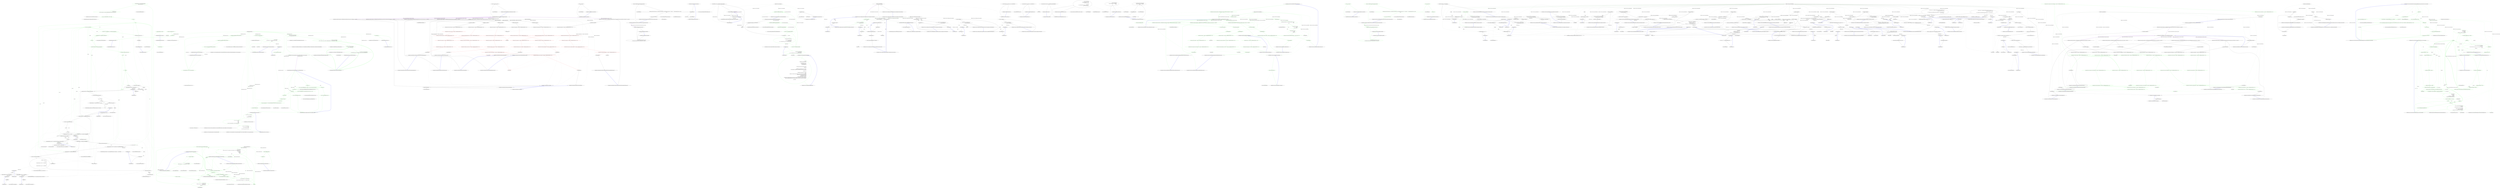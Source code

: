 digraph  {
d1 [cluster="ConsoleSample.Program.Main()", color=green, community=0, label="0: LogManager.Adapter = new ConsoleOutLoggerFactoryAdapter(\r\n                LogLevel.Trace, false, false, true, '''')", span="13-14"];
d0 [cluster="ConsoleSample.Program.Main()", label="Entry ConsoleSample.Program.Main()", span="11-11"];
d2 [cluster="ConsoleSample.Program.Main()", color=green, community=0, label="0: JobStorage.Current = \r\n                new SqlServerStorage(@''Server=.\sqlexpress;Database=HangFire.Sample;Trusted_Connection=True;'')", span="16-17"];
d54 [cluster="ConsoleOutLoggerFactoryAdapter.cstr", label="Entry ConsoleOutLoggerFactoryAdapter.cstr", span=""];
d3 [cluster="ConsoleSample.Program.Main()", color=green, community=0, label="0: var server = new BackgroundJobServer(''critical'', ''default'')", span="20-20"];
d55 [cluster="HangFire.SqlServer.SqlServerStorage.SqlServerStorage(string)", label="Entry HangFire.SqlServer.SqlServerStorage.SqlServerStorage(string)", span="30-30"];
d4 [cluster="ConsoleSample.Program.Main()", color=green, community=0, label="2: var count = 1", span="22-22"];
d56 [cluster="HangFire.BackgroundJobServer.BackgroundJobServer(params string[])", label="Entry HangFire.BackgroundJobServer.BackgroundJobServer(params string[])", span="36-36"];
d9 [cluster="ConsoleSample.Program.Main()", color=green, community=0, label="0: server.Start()", span="35-35"];
d5 [cluster="ConsoleSample.Program.Main()", color=green, community=0, label="0: true", span="24-24"];
d43 [cluster="ConsoleSample.Program.Main()", label="var number = count++", span="94-94"];
d8 [cluster="ConsoleSample.Program.Main()", color=green, community=0, label="0: command.Equals(''start'', StringComparison.OrdinalIgnoreCase)", span="33-33"];
d10 [cluster="ConsoleSample.Program.Main()", color=green, community=0, label="0: command.StartsWith(''add'', StringComparison.OrdinalIgnoreCase)", span="38-38"];
d59 [cluster="HangFire.BackgroundJobServer.Start()", label="Entry HangFire.BackgroundJobServer.Start()", span="63-63"];
d45 [cluster="ConsoleSample.Program.Main()", label="command.StartsWith(''fast'', StringComparison.OrdinalIgnoreCase)", span="98-98"];
d48 [cluster="ConsoleSample.Program.Main()", label="Console.WriteLine(''Jobs enqueued.'')", span="114-114"];
d50 [cluster="ConsoleSample.Program.Main()", label="Console.WriteLine(ex.Message)", span="118-118"];
d6 [cluster="ConsoleSample.Program.Main()", color=green, community=0, label="0: var command = Console.ReadLine()", span="26-26"];
d51 [cluster="ConsoleSample.Program.Main()", label="Console.WriteLine(''Press Enter to exit...'')", span="124-124"];
d7 [cluster="ConsoleSample.Program.Main()", color=green, community=0, label="0: command == null || command.Equals(''stop'', StringComparison.OrdinalIgnoreCase)", span="28-28"];
d57 [cluster="System.Console.ReadLine()", label="Entry System.Console.ReadLine()", span="0-0"];
d11 [cluster="ConsoleSample.Program.Main()", color=green, community=0, label="0: var workCount = int.Parse(command.Substring(4))", span="42-42"];
d20 [cluster="ConsoleSample.Program.Main()", label="command.StartsWith(''static'', StringComparison.OrdinalIgnoreCase)", span="56-56"];
d21 [cluster="ConsoleSample.Program.Main()", label="var workCount = int.Parse(command.Substring(7))", span="60-60"];
d29 [cluster="ConsoleSample.Program.Main()", label="command.StartsWith(''error'', StringComparison.OrdinalIgnoreCase)", span="73-73"];
d30 [cluster="ConsoleSample.Program.Main()", label="var workCount = int.Parse(command.Substring(6))", span="75-75"];
d35 [cluster="ConsoleSample.Program.Main()", label="command.StartsWith(''args'', StringComparison.OrdinalIgnoreCase)", span="82-82"];
d36 [cluster="ConsoleSample.Program.Main()", label="var workCount = int.Parse(command.Substring(5))", span="84-84"];
d41 [cluster="ConsoleSample.Program.Main()", label="command.StartsWith(''in'', StringComparison.OrdinalIgnoreCase)", span="91-91"];
d42 [cluster="ConsoleSample.Program.Main()", label="var seconds = int.Parse(command.Substring(2))", span="93-93"];
d46 [cluster="ConsoleSample.Program.Main()", label="var workCount = int.Parse(command.Substring(5))", span="102-102"];
d58 [cluster="string.Equals(string, System.StringComparison)", label="Entry string.Equals(string, System.StringComparison)", span="0-0"];
d60 [cluster="string.StartsWith(string, System.StringComparison)", label="Entry string.StartsWith(string, System.StringComparison)", span="0-0"];
d12 [cluster="ConsoleSample.Program.Main()", color=green, community=0, label="0: var i = 0", span="43-43"];
d61 [cluster="string.Substring(int)", label="Entry string.Substring(int)", span="0-0"];
d62 [cluster="int.Parse(string)", label="Entry int.Parse(string)", span="0-0"];
d13 [cluster="ConsoleSample.Program.Main()", color=green, community=0, label="0: i < workCount", span="43-43"];
d14 [cluster="ConsoleSample.Program.Main()", label="var number = i", span="45-45"];
d16 [cluster="ConsoleSample.Program.Main()", color=green, community=0, label="1: i++", span="43-43"];
d17 [cluster="ConsoleSample.Program.Main()", label="Console.WriteLine(''Jobs enqueued.'')", span="48-48"];
d15 [cluster="ConsoleSample.Program.Main()", label="BackgroundJob.Enqueue<Services>(x => x.Random(number))", span="46-46"];
d53 [cluster="ConsoleSample.Program.Main()", label="Exit ConsoleSample.Program.Main()", span="11-11"];
d44 [cluster="ConsoleSample.Program.Main()", label="BackgroundJob.Schedule<Services>(x => x.Random(number), TimeSpan.FromSeconds(seconds))", span="95-95"];
d88 [cluster="lambda expression", label="x.Random(number)", span="95-95"];
d47 [cluster="ConsoleSample.Program.Main()", label="Parallel.For(0, workCount, i =>\r\n                            {\r\n                                if (i % 2 == 0)\r\n                                {\r\n                                    BackgroundJob.Enqueue<Services>(x => x.EmptyCritical());\r\n                                }\r\n                                else\r\n                                {\r\n                                    BackgroundJob.Enqueue<Services>(x => x.EmptyDefault());\r\n                                }\r\n                            })", span="103-113"];
d49 [cluster="ConsoleSample.Program.Main()", label=Exception, span="116-116"];
d64 [cluster="System.Console.WriteLine(string)", label="Entry System.Console.WriteLine(string)", span="0-0"];
d52 [cluster="ConsoleSample.Program.Main()", label="Console.ReadLine()", span="125-125"];
d19 [cluster="ConsoleSample.Program.Main()", label="Console.WriteLine(ex.Message)", span="52-52"];
d22 [cluster="ConsoleSample.Program.Main()", label="var i = 0", span="61-61"];
d23 [cluster="ConsoleSample.Program.Main()", label="i < workCount", span="61-61"];
d26 [cluster="ConsoleSample.Program.Main()", label="Console.WriteLine(''Jobs enqueued.'')", span="65-65"];
d28 [cluster="ConsoleSample.Program.Main()", label="Console.WriteLine(ex.Message)", span="69-69"];
d31 [cluster="ConsoleSample.Program.Main()", label="var i = 0", span="76-76"];
d32 [cluster="ConsoleSample.Program.Main()", label="i < workCount", span="76-76"];
d37 [cluster="ConsoleSample.Program.Main()", label="var i = 0", span="85-85"];
d38 [cluster="ConsoleSample.Program.Main()", label="i < workCount", span="85-85"];
d70 [cluster="lambda expression", label="x.Random(number)", span="46-46"];
d18 [cluster="ConsoleSample.Program.Main()", label=Exception, span="50-50"];
d63 [cluster="HangFire.BackgroundJob.Enqueue<T>(System.Linq.Expressions.Expression<System.Action<T>>)", label="Entry HangFire.BackgroundJob.Enqueue<T>(System.Linq.Expressions.Expression<System.Action<T>>)", span="77-77"];
d69 [cluster="lambda expression", label="Entry lambda expression", span="46-46"];
d66 [cluster="System.TimeSpan.FromSeconds(double)", label="Entry System.TimeSpan.FromSeconds(double)", span="0-0"];
d67 [cluster="HangFire.BackgroundJob.Schedule<T>(System.Linq.Expressions.Expression<System.Action<T>>, System.TimeSpan)", label="Entry HangFire.BackgroundJob.Schedule<T>(System.Linq.Expressions.Expression<System.Action<T>>, System.TimeSpan)", span="147-147"];
d87 [cluster="lambda expression", label="Entry lambda expression", span="95-95"];
d104 [label=number, span=""];
d89 [cluster="lambda expression", label="Exit lambda expression", span="95-95"];
d72 [cluster="ConsoleSample.Services.Random(int)", label="Entry ConsoleSample.Services.Random(int)", span="28-28"];
d68 [cluster="System.Threading.Tasks.Parallel.For(int, int, System.Action<int>)", label="Entry System.Threading.Tasks.Parallel.For(int, int, System.Action<int>)", span="0-0"];
d90 [cluster="lambda expression", label="Entry lambda expression", span="103-113"];
d25 [cluster="ConsoleSample.Program.Main()", label="i++", span="61-61"];
d24 [cluster="ConsoleSample.Program.Main()", label="BackgroundJob.Enqueue(() => Console.WriteLine(''Hello, {0}!'', ''world''))", span="63-63"];
d27 [cluster="ConsoleSample.Program.Main()", label=Exception, span="67-67"];
d34 [cluster="ConsoleSample.Program.Main()", label="i++", span="76-76"];
d33 [cluster="ConsoleSample.Program.Main()", label="BackgroundJob.Enqueue<Services>(x => x.Error())", span="78-78"];
d40 [cluster="ConsoleSample.Program.Main()", label="i++", span="85-85"];
d39 [cluster="ConsoleSample.Program.Main()", label="BackgroundJob.Enqueue<Services>(x => x.Args(Guid.NewGuid().ToString(), 14442, DateTime.UtcNow))", span="87-87"];
d103 [label=number, span=""];
d71 [cluster="lambda expression", label="Exit lambda expression", span="46-46"];
d92 [cluster="lambda expression", label="BackgroundJob.Enqueue<Services>(x => x.EmptyCritical())", span="107-107"];
d93 [cluster="lambda expression", label="BackgroundJob.Enqueue<Services>(x => x.EmptyDefault())", span="111-111"];
d94 [cluster="lambda expression", label="Exit lambda expression", span="103-113"];
d91 [cluster="lambda expression", label="i % 2 == 0", span="105-105"];
d65 [cluster="HangFire.BackgroundJob.Enqueue(System.Linq.Expressions.Expression<System.Action>)", label="Entry HangFire.BackgroundJob.Enqueue(System.Linq.Expressions.Expression<System.Action>)", span="59-59"];
d73 [cluster="lambda expression", label="Entry lambda expression", span="63-63"];
d77 [cluster="lambda expression", label="Entry lambda expression", span="78-78"];
d81 [cluster="lambda expression", label="Entry lambda expression", span="87-87"];
d95 [cluster="lambda expression", label="Entry lambda expression", span="107-107"];
d99 [cluster="lambda expression", label="Entry lambda expression", span="111-111"];
d75 [cluster="lambda expression", label="Exit lambda expression", span="63-63"];
d74 [cluster="lambda expression", label="Console.WriteLine(''Hello, {0}!'', ''world'')", span="63-63"];
d79 [cluster="lambda expression", label="Exit lambda expression", span="78-78"];
d78 [cluster="lambda expression", label="x.Error()", span="78-78"];
d83 [cluster="lambda expression", label="Exit lambda expression", span="87-87"];
d82 [cluster="lambda expression", label="x.Args(Guid.NewGuid().ToString(), 14442, DateTime.UtcNow)", span="87-87"];
d97 [cluster="lambda expression", label="Exit lambda expression", span="107-107"];
d96 [cluster="lambda expression", label="x.EmptyCritical()", span="107-107"];
d101 [cluster="lambda expression", label="Exit lambda expression", span="111-111"];
d100 [cluster="lambda expression", label="x.EmptyDefault()", span="111-111"];
d76 [cluster="System.Console.WriteLine(string, object)", label="Entry System.Console.WriteLine(string, object)", span="0-0"];
d80 [cluster="ConsoleSample.Services.Error()", label="Entry ConsoleSample.Services.Error()", span="21-21"];
d84 [cluster="System.Guid.NewGuid()", label="Entry System.Guid.NewGuid()", span="0-0"];
d85 [cluster="System.Guid.ToString()", label="Entry System.Guid.ToString()", span="0-0"];
d86 [cluster="ConsoleSample.Services.Args(string, int, System.DateTime)", label="Entry ConsoleSample.Services.Args(string, int, System.DateTime)", span="45-45"];
d98 [cluster="ConsoleSample.Services.EmptyCritical()", label="Entry ConsoleSample.Services.EmptyCritical()", span="16-16"];
d102 [cluster="ConsoleSample.Services.EmptyDefault()", label="Entry ConsoleSample.Services.EmptyDefault()", span="11-11"];
m1_25 [cluster="Unk.ErrorFormat", file="FailedState.feature.cs", label="Entry Unk.ErrorFormat", span=""];
m1_4 [cluster="HangFire.AutomaticRetryAttribute.OnStateElection(HangFire.States.ElectStateContext)", file="FailedState.feature.cs", label="Entry HangFire.AutomaticRetryAttribute.OnStateElection(HangFire.States.ElectStateContext)", span="35-35"];
m1_5 [cluster="HangFire.AutomaticRetryAttribute.OnStateElection(HangFire.States.ElectStateContext)", color=green, community=0, file="FailedState.feature.cs", label="0: var failedState = context.CandidateState as FailedState", span="37-37"];
m1_6 [cluster="HangFire.AutomaticRetryAttribute.OnStateElection(HangFire.States.ElectStateContext)", color=green, community=0, file="FailedState.feature.cs", label="0: failedState == null", span="38-38"];
m1_14 [cluster="HangFire.AutomaticRetryAttribute.OnStateElection(HangFire.States.ElectStateContext)", color=green, community=0, file="FailedState.feature.cs", label="0: Logger.WarnFormat(\r\n                        ''Failed to process the job '{0}': an exception occurred. Retry attempt {1} of {2} will be performed in {3}.'',\r\n                        failedState.Exception,\r\n                        context.JobId,\r\n                        retryAttempt,\r\n                        Attempts,\r\n                        delay)", span="61-67"];
m1_16 [cluster="HangFire.AutomaticRetryAttribute.OnStateElection(HangFire.States.ElectStateContext)", color=green, community=0, file="FailedState.feature.cs", label="0: Logger.ErrorFormat(\r\n                        ''Failed to process the job '{0}': an exception occurred.'',\r\n                        failedState.Exception,\r\n                        context.JobId)", span="74-77"];
m1_8 [cluster="HangFire.AutomaticRetryAttribute.OnStateElection(HangFire.States.ElectStateContext)", color=green, community=0, file="FailedState.feature.cs", label="0: var retryAttempt = context.GetJobParameter<int>(''RetryCount'') + 1", span="44-44"];
m1_9 [cluster="HangFire.AutomaticRetryAttribute.OnStateElection(HangFire.States.ElectStateContext)", color=green, community=0, file="FailedState.feature.cs", label="0: retryAttempt <= Attempts", span="46-46"];
m1_10 [cluster="HangFire.AutomaticRetryAttribute.OnStateElection(HangFire.States.ElectStateContext)", color=green, community=0, file="FailedState.feature.cs", label="0: var delay = TimeSpan.FromSeconds(SecondsToDelay(retryAttempt))", span="48-48"];
m1_11 [cluster="HangFire.AutomaticRetryAttribute.OnStateElection(HangFire.States.ElectStateContext)", color=green, community=0, file="FailedState.feature.cs", label="0: context.SetJobParameter(''RetryCount'', retryAttempt)", span="50-50"];
m1_12 [cluster="HangFire.AutomaticRetryAttribute.OnStateElection(HangFire.States.ElectStateContext)", color=green, community=0, file="FailedState.feature.cs", label="0: context.CandidateState = new ScheduledState(delay)\r\n                {\r\n                    Reason = String.Format(''Retry attempt {0} of {1}'', retryAttempt, Attempts)\r\n                }", span="54-57"];
m1_13 [cluster="HangFire.AutomaticRetryAttribute.OnStateElection(HangFire.States.ElectStateContext)", color=green, community=0, file="FailedState.feature.cs", label="0: LogEvents", span="59-59"];
m1_15 [cluster="HangFire.AutomaticRetryAttribute.OnStateElection(HangFire.States.ElectStateContext)", color=green, community=0, file="FailedState.feature.cs", label="0: LogEvents", span="72-72"];
m1_7 [cluster="HangFire.AutomaticRetryAttribute.OnStateElection(HangFire.States.ElectStateContext)", color=green, community=0, file="FailedState.feature.cs", label="0: return;", span="41-41"];
m1_17 [cluster="HangFire.AutomaticRetryAttribute.OnStateElection(HangFire.States.ElectStateContext)", file="FailedState.feature.cs", label="Exit HangFire.AutomaticRetryAttribute.OnStateElection(HangFire.States.ElectStateContext)", span="35-35"];
m1_23 [cluster="string.Format(string, object, object)", file="FailedState.feature.cs", label="Entry string.Format(string, object, object)", span="0-0"];
m1_0 [cluster="HangFire.AutomaticRetryAttribute.AutomaticRetryAttribute()", file="FailedState.feature.cs", label="Entry HangFire.AutomaticRetryAttribute.AutomaticRetryAttribute()", span="14-14"];
m1_1 [cluster="HangFire.AutomaticRetryAttribute.AutomaticRetryAttribute()", color=green, community=0, file="FailedState.feature.cs", label="0: Attempts = DefaultRetryAttempts", span="16-16"];
m1_2 [cluster="HangFire.AutomaticRetryAttribute.AutomaticRetryAttribute()", color=green, community=0, file="FailedState.feature.cs", label="0: LogEvents = true", span="17-17"];
m1_3 [cluster="HangFire.AutomaticRetryAttribute.AutomaticRetryAttribute()", file="FailedState.feature.cs", label="Exit HangFire.AutomaticRetryAttribute.AutomaticRetryAttribute()", span="14-14"];
m1_22 [cluster="HangFire.States.ScheduledState.ScheduledState(System.TimeSpan)", file="FailedState.feature.cs", label="Entry HangFire.States.ScheduledState.ScheduledState(System.TimeSpan)", span="27-27"];
m1_18 [cluster="HangFire.States.ElectStateContext.GetJobParameter<T>(string)", file="FailedState.feature.cs", label="Entry HangFire.States.ElectStateContext.GetJobParameter<T>(string)", span="54-54"];
m1_29 [cluster="System.Random.Random()", file="FailedState.feature.cs", label="Entry System.Random.Random()", span="0-0"];
m1_19 [cluster="HangFire.AutomaticRetryAttribute.SecondsToDelay(long)", file="FailedState.feature.cs", label="Entry HangFire.AutomaticRetryAttribute.SecondsToDelay(long)", span="83-83"];
m1_26 [cluster="HangFire.AutomaticRetryAttribute.SecondsToDelay(long)", color=green, community=0, file="FailedState.feature.cs", label="0: var random = new Random()", span="85-85"];
m1_27 [cluster="HangFire.AutomaticRetryAttribute.SecondsToDelay(long)", color=green, community=0, file="FailedState.feature.cs", label="0: return (int)Math.Round(\r\n                Math.Pow(retryCount - 1, 4) + 15 + (random.Next(30) * (retryCount)));", span="86-87"];
m1_28 [cluster="HangFire.AutomaticRetryAttribute.SecondsToDelay(long)", file="FailedState.feature.cs", label="Exit HangFire.AutomaticRetryAttribute.SecondsToDelay(long)", span="83-83"];
m1_24 [cluster="Unk.WarnFormat", file="FailedState.feature.cs", label="Entry Unk.WarnFormat", span=""];
m1_31 [cluster="System.Random.Next(int)", file="FailedState.feature.cs", label="Entry System.Random.Next(int)", span="0-0"];
m1_32 [cluster="System.Math.Round(double)", file="FailedState.feature.cs", label="Entry System.Math.Round(double)", span="0-0"];
m1_30 [cluster="System.Math.Pow(double, double)", file="FailedState.feature.cs", label="Entry System.Math.Pow(double, double)", span="0-0"];
m1_21 [cluster="HangFire.States.ElectStateContext.SetJobParameter<T>(string, T)", file="FailedState.feature.cs", label="Entry HangFire.States.ElectStateContext.SetJobParameter<T>(string, T)", span="49-49"];
m1_33 [file="FailedState.feature.cs", label="HangFire.AutomaticRetryAttribute", span=""];
m2_25 [cluster="Unk.OnScenarioStart", file="JobFetcher.feature.cs", label="Entry Unk.OnScenarioStart", span=""];
m2_29 [cluster="Unk.CollectScenarioErrors", file="JobFetcher.feature.cs", label="Entry Unk.CollectScenarioErrors", span=""];
m2_21 [cluster="Unk.OnScenarioEnd", file="JobFetcher.feature.cs", label="Entry Unk.OnScenarioEnd", span=""];
m2_55 [cluster="HangFire.Tests.JobFetcherFeature.FetcherReturnsNullWhenItTriesToDequeueAJobFromAnEmptyQueue()", file="JobFetcher.feature.cs", label="Entry HangFire.Tests.JobFetcherFeature.FetcherReturnsNullWhenItTriesToDequeueAJobFromAnEmptyQueue()", span="119-119"];
m2_56 [cluster="HangFire.Tests.JobFetcherFeature.FetcherReturnsNullWhenItTriesToDequeueAJobFromAnEmptyQueue()", file="JobFetcher.feature.cs", label="TechTalk.SpecFlow.ScenarioInfo scenarioInfo = new TechTalk.SpecFlow.ScenarioInfo(''Fetcher returns null when it tries to dequeue a job from an empty queue'', ((string[])(null)))", span="121-121"];
m2_57 [cluster="HangFire.Tests.JobFetcherFeature.FetcherReturnsNullWhenItTriesToDequeueAJobFromAnEmptyQueue()", file="JobFetcher.feature.cs", label="this.ScenarioSetup(scenarioInfo)", span="123-123"];
m2_58 [cluster="HangFire.Tests.JobFetcherFeature.FetcherReturnsNullWhenItTriesToDequeueAJobFromAnEmptyQueue()", file="JobFetcher.feature.cs", label="testRunner.Given(''an empty queue'', ((string)(null)), ((TechTalk.SpecFlow.Table)(null)), ''Given '')", span="125-125"];
m2_59 [cluster="HangFire.Tests.JobFetcherFeature.FetcherReturnsNullWhenItTriesToDequeueAJobFromAnEmptyQueue()", color=red, community=0, file="JobFetcher.feature.cs", label="0: testRunner.And(''the fetcher listening the queue'', ((string)(null)), ((TechTalk.SpecFlow.Table)(null)), ''And '')", span="127-127"];
m2_60 [cluster="HangFire.Tests.JobFetcherFeature.FetcherReturnsNullWhenItTriesToDequeueAJobFromAnEmptyQueue()", color=red, community=0, file="JobFetcher.feature.cs", label="0: testRunner.When(''it dequeues a job'', ((string)(null)), ((TechTalk.SpecFlow.Table)(null)), ''When '')", span="129-129"];
m2_61 [cluster="HangFire.Tests.JobFetcherFeature.FetcherReturnsNullWhenItTriesToDequeueAJobFromAnEmptyQueue()", color=red, community=0, file="JobFetcher.feature.cs", label="0: testRunner.Then(''the fetcher returns null'', ((string)(null)), ((TechTalk.SpecFlow.Table)(null)), ''Then '')", span="131-131"];
m2_62 [cluster="HangFire.Tests.JobFetcherFeature.FetcherReturnsNullWhenItTriesToDequeueAJobFromAnEmptyQueue()", file="JobFetcher.feature.cs", label="this.ScenarioCleanup()", span="133-133"];
m2_63 [cluster="HangFire.Tests.JobFetcherFeature.FetcherReturnsNullWhenItTriesToDequeueAJobFromAnEmptyQueue()", file="JobFetcher.feature.cs", label="Exit HangFire.Tests.JobFetcherFeature.FetcherReturnsNullWhenItTriesToDequeueAJobFromAnEmptyQueue()", span="119-119"];
m2_41 [cluster="Unk.And", file="JobFetcher.feature.cs", label="Entry Unk.And", span=""];
m2_54 [cluster="Unk.But", file="JobFetcher.feature.cs", label="Entry Unk.But", span=""];
m2_5 [cluster="Unk.GetTestRunner", file="JobFetcher.feature.cs", label="Entry Unk.GetTestRunner", span=""];
m2_26 [cluster="HangFire.Tests.JobFetcherFeature.ScenarioCleanup()", file="JobFetcher.feature.cs", label="Entry HangFire.Tests.JobFetcherFeature.ScenarioCleanup()", span="66-66"];
m2_27 [cluster="HangFire.Tests.JobFetcherFeature.ScenarioCleanup()", file="JobFetcher.feature.cs", label="testRunner.CollectScenarioErrors()", span="68-68"];
m2_28 [cluster="HangFire.Tests.JobFetcherFeature.ScenarioCleanup()", file="JobFetcher.feature.cs", label="Exit HangFire.Tests.JobFetcherFeature.ScenarioCleanup()", span="66-66"];
m2_0 [cluster="HangFire.Tests.JobFetcherFeature.FeatureSetup(Microsoft.VisualStudio.TestTools.UnitTesting.TestContext)", file="JobFetcher.feature.cs", label="Entry HangFire.Tests.JobFetcherFeature.FeatureSetup(Microsoft.VisualStudio.TestTools.UnitTesting.TestContext)", span="30-30"];
m2_1 [cluster="HangFire.Tests.JobFetcherFeature.FeatureSetup(Microsoft.VisualStudio.TestTools.UnitTesting.TestContext)", file="JobFetcher.feature.cs", label="testRunner = TechTalk.SpecFlow.TestRunnerManager.GetTestRunner()", span="32-32"];
m2_2 [cluster="HangFire.Tests.JobFetcherFeature.FeatureSetup(Microsoft.VisualStudio.TestTools.UnitTesting.TestContext)", file="JobFetcher.feature.cs", label="TechTalk.SpecFlow.FeatureInfo featureInfo = new TechTalk.SpecFlow.FeatureInfo(new System.Globalization.CultureInfo(''en-US''), ''JobFetcher'', '''', ProgrammingLanguage.CSharp, new string[] {\r\n                        ''redis''})", span="33-34"];
m2_3 [cluster="HangFire.Tests.JobFetcherFeature.FeatureSetup(Microsoft.VisualStudio.TestTools.UnitTesting.TestContext)", file="JobFetcher.feature.cs", label="testRunner.OnFeatureStart(featureInfo)", span="35-35"];
m2_4 [cluster="HangFire.Tests.JobFetcherFeature.FeatureSetup(Microsoft.VisualStudio.TestTools.UnitTesting.TestContext)", file="JobFetcher.feature.cs", label="Exit HangFire.Tests.JobFetcherFeature.FeatureSetup(Microsoft.VisualStudio.TestTools.UnitTesting.TestContext)", span="30-30"];
m2_76 [cluster="HangFire.Tests.JobFetcherFeature.FetcherListensOnlySpecifiedQueue()", file="JobFetcher.feature.cs", label="Entry HangFire.Tests.JobFetcherFeature.FetcherListensOnlySpecifiedQueue()", span="167-167"];
m2_77 [cluster="HangFire.Tests.JobFetcherFeature.FetcherListensOnlySpecifiedQueue()", file="JobFetcher.feature.cs", label="TechTalk.SpecFlow.ScenarioInfo scenarioInfo = new TechTalk.SpecFlow.ScenarioInfo(''Fetcher listens only specified queue'', ((string[])(null)))", span="169-169"];
m2_78 [cluster="HangFire.Tests.JobFetcherFeature.FetcherListensOnlySpecifiedQueue()", file="JobFetcher.feature.cs", label="this.ScenarioSetup(scenarioInfo)", span="171-171"];
m2_79 [cluster="HangFire.Tests.JobFetcherFeature.FetcherListensOnlySpecifiedQueue()", file="JobFetcher.feature.cs", label="testRunner.Given(''a job in the \'another\' queue'', ((string)(null)), ((TechTalk.SpecFlow.Table)(null)), ''Given '')", span="173-173"];
m2_80 [cluster="HangFire.Tests.JobFetcherFeature.FetcherListensOnlySpecifiedQueue()", color=red, community=0, file="JobFetcher.feature.cs", label="0: testRunner.And(''the fetcher listening the \'default\' queue'', ((string)(null)), ((TechTalk.SpecFlow.Table)(null)), ''And '')", span="175-175"];
m2_81 [cluster="HangFire.Tests.JobFetcherFeature.FetcherListensOnlySpecifiedQueue()", color=red, community=0, file="JobFetcher.feature.cs", label="0: testRunner.When(''it dequeues a job'', ((string)(null)), ((TechTalk.SpecFlow.Table)(null)), ''When '')", span="177-177"];
m2_82 [cluster="HangFire.Tests.JobFetcherFeature.FetcherListensOnlySpecifiedQueue()", color=red, community=0, file="JobFetcher.feature.cs", label="0: testRunner.Then(''the fetcher returns null'', ((string)(null)), ((TechTalk.SpecFlow.Table)(null)), ''Then '')", span="179-179"];
m2_83 [cluster="HangFire.Tests.JobFetcherFeature.FetcherListensOnlySpecifiedQueue()", file="JobFetcher.feature.cs", label="this.ScenarioCleanup()", span="181-181"];
m2_84 [cluster="HangFire.Tests.JobFetcherFeature.FetcherListensOnlySpecifiedQueue()", file="JobFetcher.feature.cs", label="Exit HangFire.Tests.JobFetcherFeature.FetcherListensOnlySpecifiedQueue()", span="167-167"];
m2_9 [cluster="HangFire.Tests.JobFetcherFeature.FeatureTearDown()", file="JobFetcher.feature.cs", label="Entry HangFire.Tests.JobFetcherFeature.FeatureTearDown()", span="39-39"];
m2_10 [cluster="HangFire.Tests.JobFetcherFeature.FeatureTearDown()", file="JobFetcher.feature.cs", label="testRunner.OnFeatureEnd()", span="41-41"];
m2_11 [cluster="HangFire.Tests.JobFetcherFeature.FeatureTearDown()", file="JobFetcher.feature.cs", label="testRunner = null", span="42-42"];
m2_12 [cluster="HangFire.Tests.JobFetcherFeature.FeatureTearDown()", file="JobFetcher.feature.cs", label="Exit HangFire.Tests.JobFetcherFeature.FeatureTearDown()", span="39-39"];
m2_13 [cluster="Unk.OnFeatureEnd", file="JobFetcher.feature.cs", label="Entry Unk.OnFeatureEnd", span=""];
m2_7 [cluster="System.Globalization.CultureInfo.CultureInfo(string)", file="JobFetcher.feature.cs", label="Entry System.Globalization.CultureInfo.CultureInfo(string)", span="0-0"];
m2_42 [cluster="Unk.When", file="JobFetcher.feature.cs", label="Entry Unk.When", span=""];
m2_30 [cluster="HangFire.Tests.JobFetcherFeature.FetcherReturnsJobIdWhenItDequeuesAJob()", file="JobFetcher.feature.cs", label="Entry HangFire.Tests.JobFetcherFeature.FetcherReturnsJobIdWhenItDequeuesAJob()", span="75-75"];
m2_31 [cluster="HangFire.Tests.JobFetcherFeature.FetcherReturnsJobIdWhenItDequeuesAJob()", file="JobFetcher.feature.cs", label="TechTalk.SpecFlow.ScenarioInfo scenarioInfo = new TechTalk.SpecFlow.ScenarioInfo(''Fetcher returns job id when it dequeues a job'', ((string[])(null)))", span="77-77"];
m2_32 [cluster="HangFire.Tests.JobFetcherFeature.FetcherReturnsJobIdWhenItDequeuesAJob()", file="JobFetcher.feature.cs", label="this.ScenarioSetup(scenarioInfo)", span="79-79"];
m2_33 [cluster="HangFire.Tests.JobFetcherFeature.FetcherReturnsJobIdWhenItDequeuesAJob()", file="JobFetcher.feature.cs", label="testRunner.Given(''an enqueued job'', ((string)(null)), ((TechTalk.SpecFlow.Table)(null)), ''Given '')", span="81-81"];
m2_34 [cluster="HangFire.Tests.JobFetcherFeature.FetcherReturnsJobIdWhenItDequeuesAJob()", color=red, community=0, file="JobFetcher.feature.cs", label="0: testRunner.And(''the fetcher listening the queue'', ((string)(null)), ((TechTalk.SpecFlow.Table)(null)), ''And '')", span="83-83"];
m2_35 [cluster="HangFire.Tests.JobFetcherFeature.FetcherReturnsJobIdWhenItDequeuesAJob()", color=red, community=0, file="JobFetcher.feature.cs", label="0: testRunner.When(''it dequeues a job'', ((string)(null)), ((TechTalk.SpecFlow.Table)(null)), ''When '')", span="85-85"];
m2_36 [cluster="HangFire.Tests.JobFetcherFeature.FetcherReturnsJobIdWhenItDequeuesAJob()", color=red, community=0, file="JobFetcher.feature.cs", label="0: testRunner.Then(''the fetcher returns the job'', ((string)(null)), ((TechTalk.SpecFlow.Table)(null)), ''Then '')", span="87-87"];
m2_37 [cluster="HangFire.Tests.JobFetcherFeature.FetcherReturnsJobIdWhenItDequeuesAJob()", file="JobFetcher.feature.cs", label="this.ScenarioCleanup()", span="89-89"];
m2_38 [cluster="HangFire.Tests.JobFetcherFeature.FetcherReturnsJobIdWhenItDequeuesAJob()", file="JobFetcher.feature.cs", label="Exit HangFire.Tests.JobFetcherFeature.FetcherReturnsJobIdWhenItDequeuesAJob()", span="75-75"];
m2_44 [cluster="HangFire.Tests.JobFetcherFeature.FetcherRemovesTheDequeuedJobFromTheQueueAndAddsItToTheDequeuedList()", file="JobFetcher.feature.cs", label="Entry HangFire.Tests.JobFetcherFeature.FetcherRemovesTheDequeuedJobFromTheQueueAndAddsItToTheDequeuedList()", span="96-96"];
m2_45 [cluster="HangFire.Tests.JobFetcherFeature.FetcherRemovesTheDequeuedJobFromTheQueueAndAddsItToTheDequeuedList()", file="JobFetcher.feature.cs", label="TechTalk.SpecFlow.ScenarioInfo scenarioInfo = new TechTalk.SpecFlow.ScenarioInfo(''Fetcher removes the dequeued job from the queue and adds it to the dequeued list'', ((string[])(null)))", span="98-98"];
m2_46 [cluster="HangFire.Tests.JobFetcherFeature.FetcherRemovesTheDequeuedJobFromTheQueueAndAddsItToTheDequeuedList()", file="JobFetcher.feature.cs", label="this.ScenarioSetup(scenarioInfo)", span="100-100"];
m2_47 [cluster="HangFire.Tests.JobFetcherFeature.FetcherRemovesTheDequeuedJobFromTheQueueAndAddsItToTheDequeuedList()", file="JobFetcher.feature.cs", label="testRunner.Given(''an enqueued job'', ((string)(null)), ((TechTalk.SpecFlow.Table)(null)), ''Given '')", span="102-102"];
m2_48 [cluster="HangFire.Tests.JobFetcherFeature.FetcherRemovesTheDequeuedJobFromTheQueueAndAddsItToTheDequeuedList()", color=red, community=0, file="JobFetcher.feature.cs", label="0: testRunner.And(''the fetcher listening the queue'', ((string)(null)), ((TechTalk.SpecFlow.Table)(null)), ''And '')", span="104-104"];
m2_49 [cluster="HangFire.Tests.JobFetcherFeature.FetcherRemovesTheDequeuedJobFromTheQueueAndAddsItToTheDequeuedList()", color=red, community=0, file="JobFetcher.feature.cs", label="0: testRunner.When(''it dequeues a job'', ((string)(null)), ((TechTalk.SpecFlow.Table)(null)), ''When '')", span="106-106"];
m2_50 [cluster="HangFire.Tests.JobFetcherFeature.FetcherRemovesTheDequeuedJobFromTheQueueAndAddsItToTheDequeuedList()", color=red, community=0, file="JobFetcher.feature.cs", label="0: testRunner.Then(''the queue does not contain the job anymore'', ((string)(null)), ((TechTalk.SpecFlow.Table)(null)), ''Then '')", span="108-108"];
m2_51 [cluster="HangFire.Tests.JobFetcherFeature.FetcherRemovesTheDequeuedJobFromTheQueueAndAddsItToTheDequeuedList()", color=red, community=0, file="JobFetcher.feature.cs", label="0: testRunner.But(''the dequeued jobs list contains it'', ((string)(null)), ((TechTalk.SpecFlow.Table)(null)), ''But '')", span="110-110"];
m2_52 [cluster="HangFire.Tests.JobFetcherFeature.FetcherRemovesTheDequeuedJobFromTheQueueAndAddsItToTheDequeuedList()", file="JobFetcher.feature.cs", label="this.ScenarioCleanup()", span="112-112"];
m2_53 [cluster="HangFire.Tests.JobFetcherFeature.FetcherRemovesTheDequeuedJobFromTheQueueAndAddsItToTheDequeuedList()", file="JobFetcher.feature.cs", label="Exit HangFire.Tests.JobFetcherFeature.FetcherRemovesTheDequeuedJobFromTheQueueAndAddsItToTheDequeuedList()", span="96-96"];
m2_64 [cluster="HangFire.Tests.JobFetcherFeature.FetcherDequeuesJobsInTheFIFOOrder()", file="JobFetcher.feature.cs", label="Entry HangFire.Tests.JobFetcherFeature.FetcherDequeuesJobsInTheFIFOOrder()", span="140-140"];
m2_65 [cluster="HangFire.Tests.JobFetcherFeature.FetcherDequeuesJobsInTheFIFOOrder()", file="JobFetcher.feature.cs", label="TechTalk.SpecFlow.ScenarioInfo scenarioInfo = new TechTalk.SpecFlow.ScenarioInfo(''Fetcher dequeues jobs in the FIFO order'', ((string[])(null)))", span="142-142"];
m2_66 [cluster="HangFire.Tests.JobFetcherFeature.FetcherDequeuesJobsInTheFIFOOrder()", file="JobFetcher.feature.cs", label="this.ScenarioSetup(scenarioInfo)", span="144-144"];
m2_67 [cluster="HangFire.Tests.JobFetcherFeature.FetcherDequeuesJobsInTheFIFOOrder()", file="JobFetcher.feature.cs", label="testRunner.Given(''the \'first\' job in the queue'', ((string)(null)), ((TechTalk.SpecFlow.Table)(null)), ''Given '')", span="146-146"];
m2_68 [cluster="HangFire.Tests.JobFetcherFeature.FetcherDequeuesJobsInTheFIFOOrder()", color=red, community=0, file="JobFetcher.feature.cs", label="0: testRunner.And(''the \'second\' job in the queue'', ((string)(null)), ((TechTalk.SpecFlow.Table)(null)), ''And '')", span="148-148"];
m2_69 [cluster="HangFire.Tests.JobFetcherFeature.FetcherDequeuesJobsInTheFIFOOrder()", color=red, community=0, file="JobFetcher.feature.cs", label="0: testRunner.And(''the fetcher listening the queue'', ((string)(null)), ((TechTalk.SpecFlow.Table)(null)), ''And '')", span="150-150"];
m2_70 [cluster="HangFire.Tests.JobFetcherFeature.FetcherDequeuesJobsInTheFIFOOrder()", color=red, community=0, file="JobFetcher.feature.cs", label="0: testRunner.When(''it dequeues a job for the first time'', ((string)(null)), ((TechTalk.SpecFlow.Table)(null)), ''When '')", span="152-152"];
m2_71 [cluster="HangFire.Tests.JobFetcherFeature.FetcherDequeuesJobsInTheFIFOOrder()", color=red, community=0, file="JobFetcher.feature.cs", label="0: testRunner.Then(''the fetcher returns the \'first\' job'', ((string)(null)), ((TechTalk.SpecFlow.Table)(null)), ''Then '')", span="154-154"];
m2_72 [cluster="HangFire.Tests.JobFetcherFeature.FetcherDequeuesJobsInTheFIFOOrder()", color=red, community=0, file="JobFetcher.feature.cs", label="0: testRunner.When(''it dequeues a job for the second time'', ((string)(null)), ((TechTalk.SpecFlow.Table)(null)), ''When '')", span="156-156"];
m2_73 [cluster="HangFire.Tests.JobFetcherFeature.FetcherDequeuesJobsInTheFIFOOrder()", color=red, community=0, file="JobFetcher.feature.cs", label="0: testRunner.Then(''the fetcher returns the \'second\' job'', ((string)(null)), ((TechTalk.SpecFlow.Table)(null)), ''Then '')", span="158-158"];
m2_74 [cluster="HangFire.Tests.JobFetcherFeature.FetcherDequeuesJobsInTheFIFOOrder()", file="JobFetcher.feature.cs", label="this.ScenarioCleanup()", span="160-160"];
m2_75 [cluster="HangFire.Tests.JobFetcherFeature.FetcherDequeuesJobsInTheFIFOOrder()", file="JobFetcher.feature.cs", label="Exit HangFire.Tests.JobFetcherFeature.FetcherDequeuesJobsInTheFIFOOrder()", span="140-140"];
m2_39 [cluster="TechTalk.SpecFlow.ScenarioInfo.cstr", file="JobFetcher.feature.cs", label="Entry TechTalk.SpecFlow.ScenarioInfo.cstr", span=""];
m2_43 [cluster="Unk.Then", file="JobFetcher.feature.cs", label="Entry Unk.Then", span=""];
m2_40 [cluster="Unk.Given", file="JobFetcher.feature.cs", label="Entry Unk.Given", span=""];
m2_85 [cluster="HangFire.Tests.JobFetcherFeature.FetcherSetsTheFetchedFlagWhenItDequeuesAJob()", file="JobFetcher.feature.cs", label="Entry HangFire.Tests.JobFetcherFeature.FetcherSetsTheFetchedFlagWhenItDequeuesAJob()", span="188-188"];
m2_86 [cluster="HangFire.Tests.JobFetcherFeature.FetcherSetsTheFetchedFlagWhenItDequeuesAJob()", file="JobFetcher.feature.cs", label="TechTalk.SpecFlow.ScenarioInfo scenarioInfo = new TechTalk.SpecFlow.ScenarioInfo(''Fetcher sets the \'fetched\' flag when it dequeues a job'', ((string[])(null)))", span="190-190"];
m2_87 [cluster="HangFire.Tests.JobFetcherFeature.FetcherSetsTheFetchedFlagWhenItDequeuesAJob()", file="JobFetcher.feature.cs", label="this.ScenarioSetup(scenarioInfo)", span="192-192"];
m2_88 [cluster="HangFire.Tests.JobFetcherFeature.FetcherSetsTheFetchedFlagWhenItDequeuesAJob()", file="JobFetcher.feature.cs", label="testRunner.Given(''an enqueued job'', ((string)(null)), ((TechTalk.SpecFlow.Table)(null)), ''Given '')", span="194-194"];
m2_89 [cluster="HangFire.Tests.JobFetcherFeature.FetcherSetsTheFetchedFlagWhenItDequeuesAJob()", color=red, community=0, file="JobFetcher.feature.cs", label="0: testRunner.And(''the fetcher listening the queue'', ((string)(null)), ((TechTalk.SpecFlow.Table)(null)), ''And '')", span="196-196"];
m2_90 [cluster="HangFire.Tests.JobFetcherFeature.FetcherSetsTheFetchedFlagWhenItDequeuesAJob()", color=red, community=0, file="JobFetcher.feature.cs", label="0: testRunner.When(''it dequeues a job'', ((string)(null)), ((TechTalk.SpecFlow.Table)(null)), ''When '')", span="198-198"];
m2_91 [cluster="HangFire.Tests.JobFetcherFeature.FetcherSetsTheFetchedFlagWhenItDequeuesAJob()", color=red, community=0, file="JobFetcher.feature.cs", label="0: testRunner.Then(''the job has the \'fetched\' flag set'', ((string)(null)), ((TechTalk.SpecFlow.Table)(null)), ''Then '')", span="200-200"];
m2_92 [cluster="HangFire.Tests.JobFetcherFeature.FetcherSetsTheFetchedFlagWhenItDequeuesAJob()", file="JobFetcher.feature.cs", label="this.ScenarioCleanup()", span="202-202"];
m2_93 [cluster="HangFire.Tests.JobFetcherFeature.FetcherSetsTheFetchedFlagWhenItDequeuesAJob()", file="JobFetcher.feature.cs", label="Exit HangFire.Tests.JobFetcherFeature.FetcherSetsTheFetchedFlagWhenItDequeuesAJob()", span="188-188"];
m2_6 [cluster="TechTalk.SpecFlow.FeatureInfo.cstr", file="JobFetcher.feature.cs", label="Entry TechTalk.SpecFlow.FeatureInfo.cstr", span=""];
m2_14 [cluster="HangFire.Tests.JobFetcherFeature.TestInitialize()", file="JobFetcher.feature.cs", label="Entry HangFire.Tests.JobFetcherFeature.TestInitialize()", span="46-46"];
m2_15 [cluster="HangFire.Tests.JobFetcherFeature.TestInitialize()", file="JobFetcher.feature.cs", label="((TechTalk.SpecFlow.FeatureContext.Current != null) \r\n                        && (TechTalk.SpecFlow.FeatureContext.Current.FeatureInfo.Title != ''JobFetcher''))", span="48-49"];
m2_16 [cluster="HangFire.Tests.JobFetcherFeature.TestInitialize()", file="JobFetcher.feature.cs", label="HangFire.Tests.JobFetcherFeature.FeatureSetup(null)", span="51-51"];
m2_17 [cluster="HangFire.Tests.JobFetcherFeature.TestInitialize()", file="JobFetcher.feature.cs", label="Exit HangFire.Tests.JobFetcherFeature.TestInitialize()", span="46-46"];
m2_18 [cluster="HangFire.Tests.JobFetcherFeature.ScenarioTearDown()", file="JobFetcher.feature.cs", label="Entry HangFire.Tests.JobFetcherFeature.ScenarioTearDown()", span="56-56"];
m2_19 [cluster="HangFire.Tests.JobFetcherFeature.ScenarioTearDown()", file="JobFetcher.feature.cs", label="testRunner.OnScenarioEnd()", span="58-58"];
m2_20 [cluster="HangFire.Tests.JobFetcherFeature.ScenarioTearDown()", file="JobFetcher.feature.cs", label="Exit HangFire.Tests.JobFetcherFeature.ScenarioTearDown()", span="56-56"];
m2_22 [cluster="HangFire.Tests.JobFetcherFeature.ScenarioSetup(TechTalk.SpecFlow.ScenarioInfo)", file="JobFetcher.feature.cs", label="Entry HangFire.Tests.JobFetcherFeature.ScenarioSetup(TechTalk.SpecFlow.ScenarioInfo)", span="61-61"];
m2_23 [cluster="HangFire.Tests.JobFetcherFeature.ScenarioSetup(TechTalk.SpecFlow.ScenarioInfo)", file="JobFetcher.feature.cs", label="testRunner.OnScenarioStart(scenarioInfo)", span="63-63"];
m2_24 [cluster="HangFire.Tests.JobFetcherFeature.ScenarioSetup(TechTalk.SpecFlow.ScenarioInfo)", file="JobFetcher.feature.cs", label="Exit HangFire.Tests.JobFetcherFeature.ScenarioSetup(TechTalk.SpecFlow.ScenarioInfo)", span="61-61"];
m2_8 [cluster="Unk.OnFeatureStart", file="JobFetcher.feature.cs", label="Entry Unk.OnFeatureStart", span=""];
m2_94 [file="JobFetcher.feature.cs", label="HangFire.Tests.JobFetcherFeature", span=""];
m3_6 [cluster="System.ArgumentNullException.ArgumentNullException(string)", file="JobFetcherSteps.cs", label="Entry System.ArgumentNullException.ArgumentNullException(string)", span="0-0"];
m3_24 [cluster="Hangfire.SqlServer.CountersAggregator.GetAggregationQuery()", file="JobFetcherSteps.cs", label="Entry Hangfire.SqlServer.CountersAggregator.GetAggregationQuery()", span="72-72"];
m3_31 [cluster="Hangfire.SqlServer.CountersAggregator.GetAggregationQuery()", color=green, community=0, file="JobFetcherSteps.cs", label="0: return @''\r\nDECLARE @RecordsToAggregate TABLE\r\n(\r\n	[Key] NVARCHAR(100) NOT NULL,\r\n	[Value] SMALLINT NOT NULL,\r\n	[ExpireAt] DATETIME NULL\r\n)\r\n\r\nSET TRANSACTION ISOLATION LEVEL READ COMMITTED\r\nBEGIN TRAN\r\n\r\nDELETE TOP (@count) [HangFire].[Counter] with (readpast)\r\nOUTPUT DELETED.[Key], DELETED.[Value], DELETED.[ExpireAt] INTO @RecordsToAggregate\r\n\r\nSET NOCOUNT ON\r\n\r\n;MERGE [HangFire].[AggregatedCounter] AS [Target]\r\nUSING (\r\n	SELECT [Key], SUM([Value]) as [Value], MAX([ExpireAt]) AS [ExpireAt] FROM @RecordsToAggregate\r\n	GROUP BY [Key]) AS [Source] ([Key], [Value], [ExpireAt])\r\nON [Target].[Key] = [Source].[Key]\r\nWHEN MATCHED THEN UPDATE SET \r\n	[Target].[Value] = [Target].[Value] + [Source].[Value],\r\n	[Target].[ExpireAt] = (SELECT MAX([ExpireAt]) FROM (VALUES ([Source].ExpireAt), ([Target].[ExpireAt])) AS MaxExpireAt([ExpireAt]))\r\nWHEN NOT MATCHED THEN INSERT ([Key], [Value], [ExpireAt]) VALUES ([Source].[Key], [Source].[Value], [Source].[ExpireAt]);\r\n\r\nCOMMIT TRAN'';", span="74-100"];
m3_32 [cluster="Hangfire.SqlServer.CountersAggregator.GetAggregationQuery()", file="JobFetcherSteps.cs", label="Exit Hangfire.SqlServer.CountersAggregator.GetAggregationQuery()", span="72-72"];
m3_0 [cluster="Hangfire.DashboardOptions.DashboardOptions()", file="JobFetcherSteps.cs", label="Entry Hangfire.DashboardOptions.DashboardOptions()", span="23-23"];
m3_3 [cluster="Hangfire.DashboardOptions.DashboardOptions()", file="JobFetcherSteps.cs", label="Exit Hangfire.DashboardOptions.DashboardOptions()", span="23-23"];
m3_4 [cluster="Hangfire.Dashboard.LocalRequestsOnlyAuthorizationFilter.LocalRequestsOnlyAuthorizationFilter()", file="JobFetcherSteps.cs", label="Entry Hangfire.Dashboard.LocalRequestsOnlyAuthorizationFilter.LocalRequestsOnlyAuthorizationFilter()", span="22-22"];
m3_1 [cluster="Hangfire.DashboardOptions.DashboardOptions()", file="JobFetcherSteps.cs", label="AppPath = ''/''", span="25-25"];
m3_2 [cluster="Hangfire.DashboardOptions.DashboardOptions()", file="JobFetcherSteps.cs", label="AuthorizationFilters = new[] { new LocalRequestsOnlyAuthorizationFilter() }", span="26-26"];
m3_5 [cluster="Hangfire.SqlServer.CountersAggregator.CountersAggregator(Hangfire.SqlServer.SqlServerStorage, System.TimeSpan)", file="JobFetcherSteps.cs", label="Hangfire.DashboardOptions", span=""];
m3_19 [cluster="System.Threading.WaitHandle.WaitOne(System.TimeSpan)", file="JobFetcherSteps.cs", label="Entry System.Threading.WaitHandle.WaitOne(System.TimeSpan)", span="0-0"];
m3_30 [cluster="System.Type.ToString()", file="JobFetcherSteps.cs", label="Entry System.Type.ToString()", span="0-0"];
m3_25 [cluster="Unk.Execute", file="JobFetcherSteps.cs", label="Entry Unk.Execute", span=""];
m3_7 [cluster="Hangfire.SqlServer.CountersAggregator.Execute(System.Threading.CancellationToken)", file="JobFetcherSteps.cs", label="Entry Hangfire.SqlServer.CountersAggregator.Execute(System.Threading.CancellationToken)", span="42-42"];
m3_12 [cluster="Hangfire.SqlServer.CountersAggregator.Execute(System.Threading.CancellationToken)", color=green, community=0, file="JobFetcherSteps.cs", label="2: cancellationToken.WaitHandle.WaitOne(DelayBetweenPasses)", span="59-59"];
m3_11 [cluster="Hangfire.SqlServer.CountersAggregator.Execute(System.Threading.CancellationToken)", color=green, community=0, file="JobFetcherSteps.cs", label="2: removedCount >= NumberOfRecordsInSinglePass", span="57-57"];
m3_13 [cluster="Hangfire.SqlServer.CountersAggregator.Execute(System.Threading.CancellationToken)", color=green, community=0, file="JobFetcherSteps.cs", label="2: cancellationToken.ThrowIfCancellationRequested()", span="60-60"];
m3_15 [cluster="Hangfire.SqlServer.CountersAggregator.Execute(System.Threading.CancellationToken)", color=green, community=0, file="JobFetcherSteps.cs", label="0: cancellationToken.WaitHandle.WaitOne(_interval)", span="64-64"];
m3_14 [cluster="Hangfire.SqlServer.CountersAggregator.Execute(System.Threading.CancellationToken)", color=green, community=0, file="JobFetcherSteps.cs", label="2: removedCount >= NumberOfRecordsInSinglePass", span="62-62"];
m3_10 [cluster="Hangfire.SqlServer.CountersAggregator.Execute(System.Threading.CancellationToken)", color=green, community=0, file="JobFetcherSteps.cs", label="0: _storage.UseConnection(connection =>\r\n                {\r\n                    removedCount = connection.Execute(\r\n                        GetAggregationQuery(),\r\n                        new { now = DateTime.UtcNow, count = NumberOfRecordsInSinglePass });\r\n                })", span="50-55"];
m3_9 [cluster="Hangfire.SqlServer.CountersAggregator.Execute(System.Threading.CancellationToken)", file="JobFetcherSteps.cs", label="int removedCount = 0", span="46-46"];
m3_8 [cluster="Hangfire.SqlServer.CountersAggregator.Execute(System.Threading.CancellationToken)", file="JobFetcherSteps.cs", label="Logger.DebugFormat(''Aggregating records in 'Counter' table...'')", span="44-44"];
m3_16 [cluster="Hangfire.SqlServer.CountersAggregator.Execute(System.Threading.CancellationToken)", file="JobFetcherSteps.cs", label="Exit Hangfire.SqlServer.CountersAggregator.Execute(System.Threading.CancellationToken)", span="42-42"];
m3_26 [cluster="Hangfire.SqlServer.CountersAggregator.ToString()", file="JobFetcherSteps.cs", label="Entry Hangfire.SqlServer.CountersAggregator.ToString()", span="67-67"];
m3_27 [cluster="Hangfire.SqlServer.CountersAggregator.ToString()", file="JobFetcherSteps.cs", label="return GetType().ToString();", span="69-69"];
m3_28 [cluster="Hangfire.SqlServer.CountersAggregator.ToString()", file="JobFetcherSteps.cs", label="Exit Hangfire.SqlServer.CountersAggregator.ToString()", span="67-67"];
m3_17 [cluster="Hangfire.Logging.ILog.DebugFormat(string, params object[])", file="JobFetcherSteps.cs", label="Entry Hangfire.Logging.ILog.DebugFormat(string, params object[])", span="122-122"];
m3_18 [cluster="Hangfire.SqlServer.SqlServerStorage.UseConnection(System.Action<SqlConnection>)", file="JobFetcherSteps.cs", label="Entry Hangfire.SqlServer.SqlServerStorage.UseConnection(System.Action<SqlConnection>)", span="173-173"];
m3_29 [cluster="object.GetType()", file="JobFetcherSteps.cs", label="Entry object.GetType()", span="0-0"];
m3_21 [cluster="lambda expression", file="JobFetcherSteps.cs", label="Entry lambda expression", span="50-55"];
m3_22 [cluster="lambda expression", color=green, community=0, file="JobFetcherSteps.cs", label="0: removedCount = connection.Execute(\r\n                        GetAggregationQuery(),\r\n                        new { now = DateTime.UtcNow, count = NumberOfRecordsInSinglePass })", span="52-54"];
m3_23 [cluster="lambda expression", file="JobFetcherSteps.cs", label="Exit lambda expression", span="50-55"];
m3_20 [cluster="System.Threading.CancellationToken.ThrowIfCancellationRequested()", file="JobFetcherSteps.cs", label="Entry System.Threading.CancellationToken.ThrowIfCancellationRequested()", span="0-0"];
m3_33 [file="JobFetcherSteps.cs", label="Hangfire.SqlServer.CountersAggregator", span=""];
m4_15 [cluster="Unk.>", file="JobState.cs", label="Entry Unk.>", span=""];
m4_40 [cluster="HangFire.Core.Tests.Server.BackgroundJobServerOptionsFacts.Queues_ThrowsAnException_WhenGivenArrayIsEmpty()", file="JobState.cs", label="Entry HangFire.Core.Tests.Server.BackgroundJobServerOptionsFacts.Queues_ThrowsAnException_WhenGivenArrayIsEmpty()", span="57-57"];
m4_41 [cluster="HangFire.Core.Tests.Server.BackgroundJobServerOptionsFacts.Queues_ThrowsAnException_WhenGivenArrayIsEmpty()", file="JobState.cs", label="var options = CreateOptions()", span="59-59"];
m4_42 [cluster="HangFire.Core.Tests.Server.BackgroundJobServerOptionsFacts.Queues_ThrowsAnException_WhenGivenArrayIsEmpty()", file="JobState.cs", label="Assert.Throws<ArgumentException>(\r\n                () => options.Queues = new string[0])", span="61-62"];
m4_43 [cluster="HangFire.Core.Tests.Server.BackgroundJobServerOptionsFacts.Queues_ThrowsAnException_WhenGivenArrayIsEmpty()", file="JobState.cs", label="Exit HangFire.Core.Tests.Server.BackgroundJobServerOptionsFacts.Queues_ThrowsAnException_WhenGivenArrayIsEmpty()", span="57-57"];
m4_0 [cluster="HangFire.Core.Tests.Server.BackgroundJobServerOptionsFacts.Ctor_InitializeProperties_WithCorrectValues()", file="JobState.cs", label="Entry HangFire.Core.Tests.Server.BackgroundJobServerOptionsFacts.Ctor_InitializeProperties_WithCorrectValues()", span="9-9"];
m4_1 [cluster="HangFire.Core.Tests.Server.BackgroundJobServerOptionsFacts.Ctor_InitializeProperties_WithCorrectValues()", file="JobState.cs", label="var options = CreateOptions()", span="11-11"];
m4_10 [cluster="Unk.True", file="JobState.cs", label="Entry Unk.True", span=""];
m4_33 [cluster="HangFire.Core.Tests.Server.BackgroundJobServerOptionsFacts.Queues_ThrowsAnException_WhenValueIsNull()", file="JobState.cs", label="Entry HangFire.Core.Tests.Server.BackgroundJobServerOptionsFacts.Queues_ThrowsAnException_WhenValueIsNull()", span="48-48"];
m4_34 [cluster="HangFire.Core.Tests.Server.BackgroundJobServerOptionsFacts.Queues_ThrowsAnException_WhenValueIsNull()", color=green, community=0, file="JobState.cs", label="0: var options = CreateOptions()", span="50-50"];
m4_35 [cluster="HangFire.Core.Tests.Server.BackgroundJobServerOptionsFacts.Queues_ThrowsAnException_WhenValueIsNull()", color=green, community=0, file="JobState.cs", label="0: Assert.Throws<ArgumentNullException>(\r\n                () => options.Queues = null)", span="52-53"];
m4_36 [cluster="HangFire.Core.Tests.Server.BackgroundJobServerOptionsFacts.Queues_ThrowsAnException_WhenValueIsNull()", file="JobState.cs", label="Exit HangFire.Core.Tests.Server.BackgroundJobServerOptionsFacts.Queues_ThrowsAnException_WhenValueIsNull()", span="48-48"];
m4_49 [cluster="HangFire.BackgroundJobServerOptions.BackgroundJobServerOptions()", file="JobState.cs", label="Entry HangFire.BackgroundJobServerOptions.BackgroundJobServerOptions()", span="11-11"];
m4_2 [cluster="HangFire.RetryAttribute.RetryAttribute(int)", file="JobState.cs", label="Entry HangFire.RetryAttribute.RetryAttribute(int)", span="27-27"];
m4_3 [cluster="HangFire.RetryAttribute.RetryAttribute(int)", file="JobState.cs", label="Attempts = attempts", span="29-29"];
m4_4 [cluster="HangFire.RetryAttribute.RetryAttribute(int)", file="JobState.cs", label="Exit HangFire.RetryAttribute.RetryAttribute(int)", span="27-27"];
m4_5 [cluster="HangFire.Core.Tests.Server.BackgroundJobServerOptionsFacts.Ctor_InitializeProperties_WithCorrectValues()", file="JobState.cs", label="HangFire.RetryAttribute", span=""];
m4_6 [cluster="HangFire.Core.Tests.Server.BackgroundJobServerOptionsFacts.Ctor_InitializeProperties_WithCorrectValues()", file="JobState.cs", label="Assert.True(options.SchedulePollingInterval > TimeSpan.Zero)", span="17-17"];
m4_7 [cluster="HangFire.Core.Tests.Server.BackgroundJobServerOptionsFacts.Ctor_InitializeProperties_WithCorrectValues()", file="JobState.cs", label="Exit HangFire.Core.Tests.Server.BackgroundJobServerOptionsFacts.Ctor_InitializeProperties_WithCorrectValues()", span="9-9"];
m4_8 [cluster="HangFire.Core.Tests.Server.BackgroundJobServerOptionsFacts.CreateOptions()", file="JobState.cs", label="Entry HangFire.Core.Tests.Server.BackgroundJobServerOptionsFacts.CreateOptions()", span="65-65"];
m4_47 [cluster="HangFire.Core.Tests.Server.BackgroundJobServerOptionsFacts.CreateOptions()", file="JobState.cs", label="return new BackgroundJobServerOptions();", span="67-67"];
m4_48 [cluster="HangFire.Core.Tests.Server.BackgroundJobServerOptionsFacts.CreateOptions()", file="JobState.cs", label="Exit HangFire.Core.Tests.Server.BackgroundJobServerOptionsFacts.CreateOptions()", span="65-65"];
m4_9 [cluster="Unk.Equal", file="JobState.cs", label="Entry Unk.Equal", span=""];
m4_19 [cluster="HangFire.Core.Tests.Server.BackgroundJobServerOptionsFacts.WorkerCount_ThrowsAnException_WhenValueIsEqualToZero()", file="JobState.cs", label="Entry HangFire.Core.Tests.Server.BackgroundJobServerOptionsFacts.WorkerCount_ThrowsAnException_WhenValueIsEqualToZero()", span="30-30"];
m4_20 [cluster="HangFire.Core.Tests.Server.BackgroundJobServerOptionsFacts.WorkerCount_ThrowsAnException_WhenValueIsEqualToZero()", file="JobState.cs", label="var options = CreateOptions()", span="32-32"];
m4_21 [cluster="HangFire.Core.Tests.Server.BackgroundJobServerOptionsFacts.WorkerCount_ThrowsAnException_WhenValueIsEqualToZero()", file="JobState.cs", label="Assert.Throws<ArgumentOutOfRangeException>(\r\n                () => options.WorkerCount = 0)", span="34-35"];
m4_22 [cluster="HangFire.Core.Tests.Server.BackgroundJobServerOptionsFacts.WorkerCount_ThrowsAnException_WhenValueIsEqualToZero()", file="JobState.cs", label="Exit HangFire.Core.Tests.Server.BackgroundJobServerOptionsFacts.WorkerCount_ThrowsAnException_WhenValueIsEqualToZero()", span="30-30"];
m4_11 [cluster="HangFire.Core.Tests.Server.BackgroundJobServerOptionsFacts.ServerName_ThrowsAnException_WhenValueIsNull()", file="JobState.cs", label="Entry HangFire.Core.Tests.Server.BackgroundJobServerOptionsFacts.ServerName_ThrowsAnException_WhenValueIsNull()", span="21-21"];
m4_12 [cluster="HangFire.Core.Tests.Server.BackgroundJobServerOptionsFacts.ServerName_ThrowsAnException_WhenValueIsNull()", file="JobState.cs", label="var options = CreateOptions()", span="23-23"];
m4_13 [cluster="HangFire.Core.Tests.Server.BackgroundJobServerOptionsFacts.ServerName_ThrowsAnException_WhenValueIsNull()", file="JobState.cs", label="Assert.Throws<ArgumentNullException>(\r\n                () => options.ServerName = null)", span="25-26"];
m4_14 [cluster="HangFire.Core.Tests.Server.BackgroundJobServerOptionsFacts.ServerName_ThrowsAnException_WhenValueIsNull()", file="JobState.cs", label="Exit HangFire.Core.Tests.Server.BackgroundJobServerOptionsFacts.ServerName_ThrowsAnException_WhenValueIsNull()", span="21-21"];
m4_30 [cluster="lambda expression", file="JobState.cs", label="Entry lambda expression", span="44-44"];
m4_38 [cluster="lambda expression", file="JobState.cs", label="options.Queues = null", span="53-53"];
m4_37 [cluster="lambda expression", file="JobState.cs", label="Entry lambda expression", span="53-53"];
m4_39 [cluster="lambda expression", file="JobState.cs", label="Exit lambda expression", span="53-53"];
m4_17 [cluster="lambda expression", file="JobState.cs", label="options.ServerName = null", span="26-26"];
m4_24 [cluster="lambda expression", file="JobState.cs", label="options.WorkerCount = 0", span="35-35"];
m4_31 [cluster="lambda expression", file="JobState.cs", label="options.WorkerCount = -1", span="44-44"];
m4_45 [cluster="lambda expression", file="JobState.cs", label="options.Queues = new string[0]", span="62-62"];
m4_44 [cluster="lambda expression", file="JobState.cs", label="Entry lambda expression", span="62-62"];
m4_16 [cluster="lambda expression", file="JobState.cs", label="Entry lambda expression", span="26-26"];
m4_23 [cluster="lambda expression", file="JobState.cs", label="Entry lambda expression", span="35-35"];
m4_18 [cluster="lambda expression", file="JobState.cs", label="Exit lambda expression", span="26-26"];
m4_25 [cluster="lambda expression", file="JobState.cs", label="Exit lambda expression", span="35-35"];
m4_32 [cluster="lambda expression", file="JobState.cs", label="Exit lambda expression", span="44-44"];
m4_46 [cluster="lambda expression", file="JobState.cs", label="Exit lambda expression", span="62-62"];
m4_26 [cluster="HangFire.Core.Tests.Server.BackgroundJobServerOptionsFacts.WorkerCount_ThrowsAnException_WhenValueIsNegative()", file="JobState.cs", label="Entry HangFire.Core.Tests.Server.BackgroundJobServerOptionsFacts.WorkerCount_ThrowsAnException_WhenValueIsNegative()", span="39-39"];
m4_27 [cluster="HangFire.Core.Tests.Server.BackgroundJobServerOptionsFacts.WorkerCount_ThrowsAnException_WhenValueIsNegative()", file="JobState.cs", label="var options = CreateOptions()", span="41-41"];
m4_28 [cluster="HangFire.Core.Tests.Server.BackgroundJobServerOptionsFacts.WorkerCount_ThrowsAnException_WhenValueIsNegative()", file="JobState.cs", label="Assert.Throws<ArgumentOutOfRangeException>(\r\n                () => options.WorkerCount = -1)", span="43-44"];
m4_29 [cluster="HangFire.Core.Tests.Server.BackgroundJobServerOptionsFacts.WorkerCount_ThrowsAnException_WhenValueIsNegative()", file="JobState.cs", label="Exit HangFire.Core.Tests.Server.BackgroundJobServerOptionsFacts.WorkerCount_ThrowsAnException_WhenValueIsNegative()", span="39-39"];
m4_50 [file="JobState.cs", label="HangFire.Core.Tests.Server.BackgroundJobServerOptionsFacts", span=""];
m4_54 [file="JobState.cs", label=options, span=""];
m4_51 [file="JobState.cs", label=options, span=""];
m4_52 [file="JobState.cs", label=options, span=""];
m4_53 [file="JobState.cs", label=options, span=""];
m4_55 [file="JobState.cs", label=options, span=""];
m5_4 [cluster="Unk.Given", file="JobSteps.cs", label="Entry Unk.Given", span=""];
m5_5 [cluster="HangFire.Tests.JobSteps.GivenTheJob(string)", file="JobSteps.cs", label="Entry HangFire.Tests.JobSteps.GivenTheJob(string)", span="21-21"];
m5_6 [cluster="HangFire.Tests.JobSteps.GivenTheJob(string)", file="JobSteps.cs", label="Given(String.Format(''the '{0}' job of the '{1}' type'', jobId, DefaultJobType))", span="23-23"];
m5_7 [cluster="HangFire.Tests.JobSteps.GivenTheJob(string)", file="JobSteps.cs", label="Exit HangFire.Tests.JobSteps.GivenTheJob(string)", span="21-21"];
m5_0 [cluster="HangFire.Tests.JobSteps.GivenAJob()", file="JobSteps.cs", label="Entry HangFire.Tests.JobSteps.GivenAJob()", span="15-15"];
m5_1 [cluster="HangFire.Tests.JobSteps.GivenAJob()", file="JobSteps.cs", label="Given(String.Format(''a job of the '{0}' type'', DefaultJobType.AssemblyQualifiedName))", span="17-17"];
m5_2 [cluster="HangFire.Tests.JobSteps.GivenAJob()", file="JobSteps.cs", label="Exit HangFire.Tests.JobSteps.GivenAJob()", span="15-15"];
m5_15 [cluster="System.Collections.Generic.Dictionary<TKey, TValue>.Dictionary()", file="JobSteps.cs", label="Entry System.Collections.Generic.Dictionary<TKey, TValue>.Dictionary()", span="0-0"];
m5_26 [cluster="Unk.GetValueFromHash", file="JobSteps.cs", label="Entry Unk.GetValueFromHash", span=""];
m5_17 [cluster="Unk.SetRangeInHash", file="JobSteps.cs", label="Entry Unk.SetRangeInHash", span=""];
m5_8 [cluster="string.Format(string, object, object)", file="JobSteps.cs", label="Entry string.Format(string, object, object)", span="0-0"];
m5_12 [cluster="HangFire.Tests.JobSteps.GivenTheJobOfTheType(string, string)", file="JobSteps.cs", label="Entry HangFire.Tests.JobSteps.GivenTheJobOfTheType(string, string)", span="33-33"];
m5_13 [cluster="HangFire.Tests.JobSteps.GivenTheJobOfTheType(string, string)", file="JobSteps.cs", label="Redis.Client.SetRangeInHash(\r\n                String.Format(''hangfire:job:{0}'', jobId),\r\n                new Dictionary<string, string>\r\n                    {\r\n                        { ''Type'', type },\r\n                        { ''Args'', JobHelper.ToJson(new Dictionary<string, string>()) },\r\n                        { ''State'', EnqueuedState.Name },\r\n                    })", span="35-42"];
m5_14 [cluster="HangFire.Tests.JobSteps.GivenTheJobOfTheType(string, string)", file="JobSteps.cs", label="Exit HangFire.Tests.JobSteps.GivenTheJobOfTheType(string, string)", span="33-33"];
m5_27 [cluster="Unk.AreEqual", file="JobSteps.cs", label="Entry Unk.AreEqual", span=""];
m5_16 [cluster="HangFire.JobHelper.ToJson(object)", file="JobSteps.cs", label="Entry HangFire.JobHelper.ToJson(object)", span="32-32"];
m5_19 [cluster="HangFire.Tests.JobSteps.GivenItsStateIs(string)", file="JobSteps.cs", label="Redis.Client.SetEntryInHash(\r\n                String.Format(''hangfire:job:{0}'', DefaultJobId),\r\n                ''State'',\r\n                state)", span="48-51"];
m5_18 [cluster="HangFire.Tests.JobSteps.GivenItsStateIs(string)", file="JobSteps.cs", label="Entry HangFire.Tests.JobSteps.GivenItsStateIs(string)", span="46-46"];
m5_20 [cluster="HangFire.Tests.JobSteps.GivenItsStateIs(string)", file="JobSteps.cs", label="Exit HangFire.Tests.JobSteps.GivenItsStateIs(string)", span="46-46"];
m5_21 [cluster="Unk.SetEntryInHash", file="JobSteps.cs", label="Entry Unk.SetEntryInHash", span=""];
m5_3 [cluster="string.Format(string, object)", file="JobSteps.cs", label="Entry string.Format(string, object)", span="0-0"];
m5_9 [cluster="HangFire.Tests.JobSteps.GivenAJobOfTheType(string)", file="JobSteps.cs", label="Entry HangFire.Tests.JobSteps.GivenAJobOfTheType(string)", span="27-27"];
m5_10 [cluster="HangFire.Tests.JobSteps.GivenAJobOfTheType(string)", file="JobSteps.cs", label="Given(String.Format(''the '{0}' job of the '{1}' type'', DefaultJobId, type))", span="29-29"];
m5_11 [cluster="HangFire.Tests.JobSteps.GivenAJobOfTheType(string)", file="JobSteps.cs", label="Exit HangFire.Tests.JobSteps.GivenAJobOfTheType(string)", span="27-27"];
m5_22 [cluster="HangFire.Tests.JobSteps.ThenTheJobMovedToTheState(string)", file="JobSteps.cs", label="Entry HangFire.Tests.JobSteps.ThenTheJobMovedToTheState(string)", span="57-57"];
m5_23 [cluster="HangFire.Tests.JobSteps.ThenTheJobMovedToTheState(string)", file="JobSteps.cs", label="var jobState = Redis.Client.GetValueFromHash(\r\n                String.Format(''hangfire:job:{0}'', DefaultJobId),\r\n                ''State'')", span="59-61"];
m5_24 [cluster="HangFire.Tests.JobSteps.ThenTheJobMovedToTheState(string)", file="JobSteps.cs", label="Assert.AreEqual(state, jobState)", span="63-63"];
m5_25 [cluster="HangFire.Tests.JobSteps.ThenTheJobMovedToTheState(string)", file="JobSteps.cs", label="Exit HangFire.Tests.JobSteps.ThenTheJobMovedToTheState(string)", span="57-57"];
m6_45 [cluster="HangFire.Tests.States.ProcessingStateFeature.ItHasTheCorrectPropertiesSet()", file="ProcessingState.feature.cs", label="Entry HangFire.Tests.States.ProcessingStateFeature.ItHasTheCorrectPropertiesSet()", span="102-102"];
m6_46 [cluster="HangFire.Tests.States.ProcessingStateFeature.ItHasTheCorrectPropertiesSet()", color=green, community=0, file="ProcessingState.feature.cs", label="0: TechTalk.SpecFlow.ScenarioInfo scenarioInfo = new TechTalk.SpecFlow.ScenarioInfo(''It has the correct properties set'', ((string[])(null)))", span="104-104"];
m6_47 [cluster="HangFire.Tests.States.ProcessingStateFeature.ItHasTheCorrectPropertiesSet()", color=green, community=0, file="ProcessingState.feature.cs", label="0: this.ScenarioSetup(scenarioInfo)", span="106-106"];
m6_48 [cluster="HangFire.Tests.States.ProcessingStateFeature.ItHasTheCorrectPropertiesSet()", color=green, community=0, file="ProcessingState.feature.cs", label="0: this.FeatureBackground()", span="108-108"];
m6_49 [cluster="HangFire.Tests.States.ProcessingStateFeature.ItHasTheCorrectPropertiesSet()", color=green, community=1, file="ProcessingState.feature.cs", label="0: TechTalk.SpecFlow.Table table1 = new TechTalk.SpecFlow.Table(new string[] {\r\n                        ''Name'',\r\n                        ''Value''})", span="110-112"];
m6_50 [cluster="HangFire.Tests.States.ProcessingStateFeature.ItHasTheCorrectPropertiesSet()", color=green, community=1, file="ProcessingState.feature.cs", label="0: table1.AddRow(new string[] {\r\n                        ''StartedAt'',\r\n                        ''<UtcNow timestamp>''})", span="113-115"];
m6_51 [cluster="HangFire.Tests.States.ProcessingStateFeature.ItHasTheCorrectPropertiesSet()", color=green, community=1, file="ProcessingState.feature.cs", label="0: table1.AddRow(new string[] {\r\n                        ''ServerName'',\r\n                        ''TestServer''})", span="116-118"];
m6_52 [cluster="HangFire.Tests.States.ProcessingStateFeature.ItHasTheCorrectPropertiesSet()", color=green, community=0, file="ProcessingState.feature.cs", label="0: testRunner.Then(''properties table contains the following items:'', ((string)(null)), table1, ''Then '')", span="120-120"];
m6_53 [cluster="HangFire.Tests.States.ProcessingStateFeature.ItHasTheCorrectPropertiesSet()", color=green, community=0, file="ProcessingState.feature.cs", label="0: this.ScenarioCleanup()", span="122-122"];
m6_54 [cluster="HangFire.Tests.States.ProcessingStateFeature.ItHasTheCorrectPropertiesSet()", file="ProcessingState.feature.cs", label="Exit HangFire.Tests.States.ProcessingStateFeature.ItHasTheCorrectPropertiesSet()", span="102-102"];
m6_25 [cluster="Unk.OnScenarioStart", file="ProcessingState.feature.cs", label="Entry Unk.OnScenarioStart", span=""];
m6_29 [cluster="Unk.CollectScenarioErrors", file="ProcessingState.feature.cs", label="Entry Unk.CollectScenarioErrors", span=""];
m6_21 [cluster="Unk.OnScenarioEnd", file="ProcessingState.feature.cs", label="Entry Unk.OnScenarioEnd", span=""];
m6_67 [cluster="HangFire.Tests.States.ProcessingStateFeature.AfterUnapplyingItShouldRemoveTheJobFromTheProcessingSet()", file="ProcessingState.feature.cs", label="Entry HangFire.Tests.States.ProcessingStateFeature.AfterUnapplyingItShouldRemoveTheJobFromTheProcessingSet()", span="150-150"];
m6_68 [cluster="HangFire.Tests.States.ProcessingStateFeature.AfterUnapplyingItShouldRemoveTheJobFromTheProcessingSet()", color=green, community=0, file="ProcessingState.feature.cs", label="0: TechTalk.SpecFlow.ScenarioInfo scenarioInfo = new TechTalk.SpecFlow.ScenarioInfo(''After unapplying, it should remove the job from the processing set'', ((string[])(null)))", span="152-152"];
m6_69 [cluster="HangFire.Tests.States.ProcessingStateFeature.AfterUnapplyingItShouldRemoveTheJobFromTheProcessingSet()", color=green, community=0, file="ProcessingState.feature.cs", label="0: this.ScenarioSetup(scenarioInfo)", span="154-154"];
m6_70 [cluster="HangFire.Tests.States.ProcessingStateFeature.AfterUnapplyingItShouldRemoveTheJobFromTheProcessingSet()", color=green, community=0, file="ProcessingState.feature.cs", label="0: this.FeatureBackground()", span="156-156"];
m6_71 [cluster="HangFire.Tests.States.ProcessingStateFeature.AfterUnapplyingItShouldRemoveTheJobFromTheProcessingSet()", color=green, community=0, file="ProcessingState.feature.cs", label="0: testRunner.When(''I apply it'', ((string)(null)), ((TechTalk.SpecFlow.Table)(null)), ''When '')", span="158-158"];
m6_72 [cluster="HangFire.Tests.States.ProcessingStateFeature.AfterUnapplyingItShouldRemoveTheJobFromTheProcessingSet()", color=green, community=0, file="ProcessingState.feature.cs", label="0: testRunner.And(''after I unapply it'', ((string)(null)), ((TechTalk.SpecFlow.Table)(null)), ''And '')", span="160-160"];
m6_73 [cluster="HangFire.Tests.States.ProcessingStateFeature.AfterUnapplyingItShouldRemoveTheJobFromTheProcessingSet()", color=green, community=0, file="ProcessingState.feature.cs", label="0: testRunner.Then(''the processing set does not contain the job'', ((string)(null)), ((TechTalk.SpecFlow.Table)(null)), ''Then '')", span="162-162"];
m6_74 [cluster="HangFire.Tests.States.ProcessingStateFeature.AfterUnapplyingItShouldRemoveTheJobFromTheProcessingSet()", color=green, community=0, file="ProcessingState.feature.cs", label="0: this.ScenarioCleanup()", span="164-164"];
m6_75 [cluster="HangFire.Tests.States.ProcessingStateFeature.AfterUnapplyingItShouldRemoveTheJobFromTheProcessingSet()", file="ProcessingState.feature.cs", label="Exit HangFire.Tests.States.ProcessingStateFeature.AfterUnapplyingItShouldRemoveTheJobFromTheProcessingSet()", span="150-150"];
m6_35 [cluster="Unk.And", file="ProcessingState.feature.cs", label="Entry Unk.And", span=""];
m6_5 [cluster="Unk.GetTestRunner", file="ProcessingState.feature.cs", label="Entry Unk.GetTestRunner", span=""];
m6_36 [cluster="HangFire.Tests.States.ProcessingStateFeature.StateNameIsProcessing()", file="ProcessingState.feature.cs", label="Entry HangFire.Tests.States.ProcessingStateFeature.StateNameIsProcessing()", span="85-85"];
m6_37 [cluster="HangFire.Tests.States.ProcessingStateFeature.StateNameIsProcessing()", color=green, community=0, file="ProcessingState.feature.cs", label="0: TechTalk.SpecFlow.ScenarioInfo scenarioInfo = new TechTalk.SpecFlow.ScenarioInfo(''State name is \'Processing\''', ((string[])(null)))", span="87-87"];
m6_38 [cluster="HangFire.Tests.States.ProcessingStateFeature.StateNameIsProcessing()", color=green, community=0, file="ProcessingState.feature.cs", label="0: this.ScenarioSetup(scenarioInfo)", span="89-89"];
m6_39 [cluster="HangFire.Tests.States.ProcessingStateFeature.StateNameIsProcessing()", color=green, community=0, file="ProcessingState.feature.cs", label="0: this.FeatureBackground()", span="91-91"];
m6_40 [cluster="HangFire.Tests.States.ProcessingStateFeature.StateNameIsProcessing()", color=green, community=0, file="ProcessingState.feature.cs", label="0: testRunner.Then(''the state name is equal to \'Processing\''', ((string)(null)), ((TechTalk.SpecFlow.Table)(null)), ''Then '')", span="93-93"];
m6_41 [cluster="HangFire.Tests.States.ProcessingStateFeature.StateNameIsProcessing()", color=green, community=0, file="ProcessingState.feature.cs", label="0: this.ScenarioCleanup()", span="95-95"];
m6_42 [cluster="HangFire.Tests.States.ProcessingStateFeature.StateNameIsProcessing()", file="ProcessingState.feature.cs", label="Exit HangFire.Tests.States.ProcessingStateFeature.StateNameIsProcessing()", span="85-85"];
m6_14 [cluster="HangFire.Tests.States.ProcessingStateFeature.TestInitialize()", file="ProcessingState.feature.cs", label="Entry HangFire.Tests.States.ProcessingStateFeature.TestInitialize()", span="46-46"];
m6_15 [cluster="HangFire.Tests.States.ProcessingStateFeature.TestInitialize()", color=green, community=0, file="ProcessingState.feature.cs", label="0: ((TechTalk.SpecFlow.FeatureContext.Current != null) \r\n                        && (TechTalk.SpecFlow.FeatureContext.Current.FeatureInfo.Title != ''Processing state''))", span="48-49"];
m6_16 [cluster="HangFire.Tests.States.ProcessingStateFeature.TestInitialize()", color=green, community=0, file="ProcessingState.feature.cs", label="0: HangFire.Tests.States.ProcessingStateFeature.FeatureSetup(null)", span="51-51"];
m6_17 [cluster="HangFire.Tests.States.ProcessingStateFeature.TestInitialize()", file="ProcessingState.feature.cs", label="Exit HangFire.Tests.States.ProcessingStateFeature.TestInitialize()", span="46-46"];
m6_18 [cluster="HangFire.Tests.States.ProcessingStateFeature.ScenarioTearDown()", file="ProcessingState.feature.cs", label="Entry HangFire.Tests.States.ProcessingStateFeature.ScenarioTearDown()", span="56-56"];
m6_19 [cluster="HangFire.Tests.States.ProcessingStateFeature.ScenarioTearDown()", color=green, community=0, file="ProcessingState.feature.cs", label="0: testRunner.OnScenarioEnd()", span="58-58"];
m6_20 [cluster="HangFire.Tests.States.ProcessingStateFeature.ScenarioTearDown()", file="ProcessingState.feature.cs", label="Exit HangFire.Tests.States.ProcessingStateFeature.ScenarioTearDown()", span="56-56"];
m6_0 [cluster="HangFire.Tests.States.ProcessingStateFeature.FeatureSetup(Microsoft.VisualStudio.TestTools.UnitTesting.TestContext)", file="ProcessingState.feature.cs", label="Entry HangFire.Tests.States.ProcessingStateFeature.FeatureSetup(Microsoft.VisualStudio.TestTools.UnitTesting.TestContext)", span="30-30"];
m6_1 [cluster="HangFire.Tests.States.ProcessingStateFeature.FeatureSetup(Microsoft.VisualStudio.TestTools.UnitTesting.TestContext)", color=green, community=0, file="ProcessingState.feature.cs", label="0: testRunner = TechTalk.SpecFlow.TestRunnerManager.GetTestRunner()", span="32-32"];
m6_2 [cluster="HangFire.Tests.States.ProcessingStateFeature.FeatureSetup(Microsoft.VisualStudio.TestTools.UnitTesting.TestContext)", color=green, community=1, file="ProcessingState.feature.cs", label="0: TechTalk.SpecFlow.FeatureInfo featureInfo = new TechTalk.SpecFlow.FeatureInfo(new System.Globalization.CultureInfo(''en-US''), ''Processing state'', '''', ProgrammingLanguage.CSharp, new string[] {\r\n                        ''redis''})", span="33-34"];
m6_3 [cluster="HangFire.Tests.States.ProcessingStateFeature.FeatureSetup(Microsoft.VisualStudio.TestTools.UnitTesting.TestContext)", color=green, community=0, file="ProcessingState.feature.cs", label="0: testRunner.OnFeatureStart(featureInfo)", span="35-35"];
m6_4 [cluster="HangFire.Tests.States.ProcessingStateFeature.FeatureSetup(Microsoft.VisualStudio.TestTools.UnitTesting.TestContext)", file="ProcessingState.feature.cs", label="Exit HangFire.Tests.States.ProcessingStateFeature.FeatureSetup(Microsoft.VisualStudio.TestTools.UnitTesting.TestContext)", span="30-30"];
m6_13 [cluster="Unk.OnFeatureEnd", file="ProcessingState.feature.cs", label="Entry Unk.OnFeatureEnd", span=""];
m6_7 [cluster="System.Globalization.CultureInfo.CultureInfo(string)", file="ProcessingState.feature.cs", label="Entry System.Globalization.CultureInfo.CultureInfo(string)", span="0-0"];
m6_66 [cluster="Unk.When", file="ProcessingState.feature.cs", label="Entry Unk.When", span=""];
m6_57 [cluster="HangFire.Tests.States.ProcessingStateFeature.AfterApplyingItShouldAddTheJobToTheProcessingSet()", file="ProcessingState.feature.cs", label="Entry HangFire.Tests.States.ProcessingStateFeature.AfterApplyingItShouldAddTheJobToTheProcessingSet()", span="129-129"];
m6_58 [cluster="HangFire.Tests.States.ProcessingStateFeature.AfterApplyingItShouldAddTheJobToTheProcessingSet()", color=green, community=0, file="ProcessingState.feature.cs", label="0: TechTalk.SpecFlow.ScenarioInfo scenarioInfo = new TechTalk.SpecFlow.ScenarioInfo(''After applying, it should add the job to the processing set'', ((string[])(null)))", span="131-131"];
m6_59 [cluster="HangFire.Tests.States.ProcessingStateFeature.AfterApplyingItShouldAddTheJobToTheProcessingSet()", color=green, community=0, file="ProcessingState.feature.cs", label="0: this.ScenarioSetup(scenarioInfo)", span="133-133"];
m6_60 [cluster="HangFire.Tests.States.ProcessingStateFeature.AfterApplyingItShouldAddTheJobToTheProcessingSet()", color=green, community=0, file="ProcessingState.feature.cs", label="0: this.FeatureBackground()", span="135-135"];
m6_61 [cluster="HangFire.Tests.States.ProcessingStateFeature.AfterApplyingItShouldAddTheJobToTheProcessingSet()", color=green, community=0, file="ProcessingState.feature.cs", label="0: testRunner.When(''I apply it'', ((string)(null)), ((TechTalk.SpecFlow.Table)(null)), ''When '')", span="137-137"];
m6_62 [cluster="HangFire.Tests.States.ProcessingStateFeature.AfterApplyingItShouldAddTheJobToTheProcessingSet()", color=green, community=0, file="ProcessingState.feature.cs", label="0: testRunner.Then(''the processing set contains the job'', ((string)(null)), ((TechTalk.SpecFlow.Table)(null)), ''Then '')", span="139-139"];
m6_63 [cluster="HangFire.Tests.States.ProcessingStateFeature.AfterApplyingItShouldAddTheJobToTheProcessingSet()", color=green, community=0, file="ProcessingState.feature.cs", label="0: testRunner.And(''processing timestamp is set to UtcNow'', ((string)(null)), ((TechTalk.SpecFlow.Table)(null)), ''And '')", span="141-141"];
m6_64 [cluster="HangFire.Tests.States.ProcessingStateFeature.AfterApplyingItShouldAddTheJobToTheProcessingSet()", color=green, community=0, file="ProcessingState.feature.cs", label="0: this.ScenarioCleanup()", span="143-143"];
m6_65 [cluster="HangFire.Tests.States.ProcessingStateFeature.AfterApplyingItShouldAddTheJobToTheProcessingSet()", file="ProcessingState.feature.cs", label="Exit HangFire.Tests.States.ProcessingStateFeature.AfterApplyingItShouldAddTheJobToTheProcessingSet()", span="129-129"];
m6_56 [cluster="Unk.AddRow", file="ProcessingState.feature.cs", label="Entry Unk.AddRow", span=""];
m6_43 [cluster="TechTalk.SpecFlow.ScenarioInfo.cstr", file="ProcessingState.feature.cs", label="Entry TechTalk.SpecFlow.ScenarioInfo.cstr", span=""];
m6_26 [cluster="HangFire.Tests.States.ProcessingStateFeature.ScenarioCleanup()", file="ProcessingState.feature.cs", label="Entry HangFire.Tests.States.ProcessingStateFeature.ScenarioCleanup()", span="66-66"];
m6_27 [cluster="HangFire.Tests.States.ProcessingStateFeature.ScenarioCleanup()", color=green, community=0, file="ProcessingState.feature.cs", label="0: testRunner.CollectScenarioErrors()", span="68-68"];
m6_28 [cluster="HangFire.Tests.States.ProcessingStateFeature.ScenarioCleanup()", file="ProcessingState.feature.cs", label="Exit HangFire.Tests.States.ProcessingStateFeature.ScenarioCleanup()", span="66-66"];
m6_44 [cluster="Unk.Then", file="ProcessingState.feature.cs", label="Entry Unk.Then", span=""];
m6_34 [cluster="Unk.Given", file="ProcessingState.feature.cs", label="Entry Unk.Given", span=""];
m6_6 [cluster="TechTalk.SpecFlow.FeatureInfo.cstr", file="ProcessingState.feature.cs", label="Entry TechTalk.SpecFlow.FeatureInfo.cstr", span=""];
m6_55 [cluster="TechTalk.SpecFlow.Table.cstr", file="ProcessingState.feature.cs", label="Entry TechTalk.SpecFlow.Table.cstr", span=""];
m6_22 [cluster="HangFire.Tests.States.ProcessingStateFeature.ScenarioSetup(TechTalk.SpecFlow.ScenarioInfo)", file="ProcessingState.feature.cs", label="Entry HangFire.Tests.States.ProcessingStateFeature.ScenarioSetup(TechTalk.SpecFlow.ScenarioInfo)", span="61-61"];
m6_23 [cluster="HangFire.Tests.States.ProcessingStateFeature.ScenarioSetup(TechTalk.SpecFlow.ScenarioInfo)", color=green, community=0, file="ProcessingState.feature.cs", label="0: testRunner.OnScenarioStart(scenarioInfo)", span="63-63"];
m6_24 [cluster="HangFire.Tests.States.ProcessingStateFeature.ScenarioSetup(TechTalk.SpecFlow.ScenarioInfo)", file="ProcessingState.feature.cs", label="Exit HangFire.Tests.States.ProcessingStateFeature.ScenarioSetup(TechTalk.SpecFlow.ScenarioInfo)", span="61-61"];
m6_30 [cluster="HangFire.Tests.States.ProcessingStateFeature.FeatureBackground()", file="ProcessingState.feature.cs", label="Entry HangFire.Tests.States.ProcessingStateFeature.FeatureBackground()", span="71-71"];
m6_31 [cluster="HangFire.Tests.States.ProcessingStateFeature.FeatureBackground()", color=green, community=0, file="ProcessingState.feature.cs", label="0: testRunner.Given(''a job'', ((string)(null)), ((TechTalk.SpecFlow.Table)(null)), ''Given '')", span="75-75"];
m6_32 [cluster="HangFire.Tests.States.ProcessingStateFeature.FeatureBackground()", color=green, community=0, file="ProcessingState.feature.cs", label="0: testRunner.And(''the Processing state'', ((string)(null)), ((TechTalk.SpecFlow.Table)(null)), ''And '')", span="77-77"];
m6_33 [cluster="HangFire.Tests.States.ProcessingStateFeature.FeatureBackground()", file="ProcessingState.feature.cs", label="Exit HangFire.Tests.States.ProcessingStateFeature.FeatureBackground()", span="71-71"];
m6_8 [cluster="Unk.OnFeatureStart", file="ProcessingState.feature.cs", label="Entry Unk.OnFeatureStart", span=""];
m6_9 [cluster="HangFire.Tests.States.ProcessingStateFeature.FeatureTearDown()", file="ProcessingState.feature.cs", label="Entry HangFire.Tests.States.ProcessingStateFeature.FeatureTearDown()", span="39-39"];
m6_10 [cluster="HangFire.Tests.States.ProcessingStateFeature.FeatureTearDown()", color=green, community=0, file="ProcessingState.feature.cs", label="0: testRunner.OnFeatureEnd()", span="41-41"];
m6_11 [cluster="HangFire.Tests.States.ProcessingStateFeature.FeatureTearDown()", color=green, community=0, file="ProcessingState.feature.cs", label="0: testRunner = null", span="42-42"];
m6_12 [cluster="HangFire.Tests.States.ProcessingStateFeature.FeatureTearDown()", file="ProcessingState.feature.cs", label="Exit HangFire.Tests.States.ProcessingStateFeature.FeatureTearDown()", span="39-39"];
m6_76 [file="ProcessingState.feature.cs", label="HangFire.Tests.States.ProcessingStateFeature", span=""];
m7_31 [cluster="Hangfire.Core.Tests.RecurringJobManagerFacts.Ctor_ThrowsAnException_WhenStorageIsNull()", file="QueueSteps.cs", label="Entry Hangfire.Core.Tests.RecurringJobManagerFacts.Ctor_ThrowsAnException_WhenStorageIsNull()", span="37-37"];
m7_32 [cluster="Hangfire.Core.Tests.RecurringJobManagerFacts.Ctor_ThrowsAnException_WhenStorageIsNull()", file="QueueSteps.cs", label="var exception = Assert.Throws<ArgumentNullException>(\r\n                () => new RecurringJobManager(null, _factory.Object))", span="39-40"];
m7_33 [cluster="Hangfire.Core.Tests.RecurringJobManagerFacts.Ctor_ThrowsAnException_WhenStorageIsNull()", file="QueueSteps.cs", label="Assert.Equal(''storage'', exception.ParamName)", span="42-42"];
m7_34 [cluster="Hangfire.Core.Tests.RecurringJobManagerFacts.Ctor_ThrowsAnException_WhenStorageIsNull()", file="QueueSteps.cs", label="Exit Hangfire.Core.Tests.RecurringJobManagerFacts.Ctor_ThrowsAnException_WhenStorageIsNull()", span="37-37"];
m7_67 [cluster="Hangfire.Core.Tests.RecurringJobManagerFacts.AddOrUpdate_ThrowsAnException_WhenCronExpressionIsNull()", file="QueueSteps.cs", label="Entry Hangfire.Core.Tests.RecurringJobManagerFacts.AddOrUpdate_ThrowsAnException_WhenCronExpressionIsNull()", span="77-77"];
m7_68 [cluster="Hangfire.Core.Tests.RecurringJobManagerFacts.AddOrUpdate_ThrowsAnException_WhenCronExpressionIsNull()", file="QueueSteps.cs", label="var manager = CreateManager()", span="79-79"];
m7_69 [cluster="Hangfire.Core.Tests.RecurringJobManagerFacts.AddOrUpdate_ThrowsAnException_WhenCronExpressionIsNull()", file="QueueSteps.cs", label="var exception = Assert.Throws<ArgumentNullException>(\r\n                () => manager.AddOrUpdate(_id, _job, null))", span="81-82"];
m7_70 [cluster="Hangfire.Core.Tests.RecurringJobManagerFacts.AddOrUpdate_ThrowsAnException_WhenCronExpressionIsNull()", file="QueueSteps.cs", label="Assert.Equal(''cronExpression'', exception.ParamName)", span="84-84"];
m7_71 [cluster="Hangfire.Core.Tests.RecurringJobManagerFacts.AddOrUpdate_ThrowsAnException_WhenCronExpressionIsNull()", file="QueueSteps.cs", label="Exit Hangfire.Core.Tests.RecurringJobManagerFacts.AddOrUpdate_ThrowsAnException_WhenCronExpressionIsNull()", span="77-77"];
m7_40 [cluster="RecurringJobManager.cstr", file="QueueSteps.cs", label="Entry RecurringJobManager.cstr", span=""];
m7_110 [cluster="Unk.SetRangeInHash", file="QueueSteps.cs", label="Entry Unk.SetRangeInHash", span=""];
m7_57 [cluster="Hangfire.Cron.Daily()", file="QueueSteps.cs", label="Entry Hangfire.Cron.Daily()", span="54-54"];
m7_18 [cluster="Mock<IWriteOnlyTransaction>.cstr", file="QueueSteps.cs", label="Entry Mock<IWriteOnlyTransaction>.cstr", span=""];
m7_156 [cluster="Hangfire.Core.Tests.RecurringJobManagerFacts.Trigger_EnqueuedJobToTheSpecificQueue_IfSpecified()", file="QueueSteps.cs", label="Entry Hangfire.Core.Tests.RecurringJobManagerFacts.Trigger_EnqueuedJobToTheSpecificQueue_IfSpecified()", span="170-170"];
m7_157 [cluster="Hangfire.Core.Tests.RecurringJobManagerFacts.Trigger_EnqueuedJobToTheSpecificQueue_IfSpecified()", file="QueueSteps.cs", label="_connection.Setup(x => x.GetAllEntriesFromHash(String.Format(''recurring-job:{0}'', _id)))\r\n                .Returns(new Dictionary<string, string>\r\n                {\r\n                    { ''Job'', JobHelper.ToJson(InvocationData.Serialize(Job.FromExpression(() => Console.WriteLine()))) },\r\n                    { ''Queue'', ''my_queue'' }\r\n                })", span="173-178"];
m7_158 [cluster="Hangfire.Core.Tests.RecurringJobManagerFacts.Trigger_EnqueuedJobToTheSpecificQueue_IfSpecified()", file="QueueSteps.cs", label="var manager = CreateManager()", span="180-180"];
m7_159 [cluster="Hangfire.Core.Tests.RecurringJobManagerFacts.Trigger_EnqueuedJobToTheSpecificQueue_IfSpecified()", file="QueueSteps.cs", label="manager.Trigger(_id)", span="183-183"];
m7_160 [cluster="Hangfire.Core.Tests.RecurringJobManagerFacts.Trigger_EnqueuedJobToTheSpecificQueue_IfSpecified()", file="QueueSteps.cs", label="_factory.Verify(x => x.Create(It.Is<CreateContext>(context =>\r\n                ((EnqueuedState)context.InitialState).Queue == ''my_queue'')))", span="186-187"];
m7_161 [cluster="Hangfire.Core.Tests.RecurringJobManagerFacts.Trigger_EnqueuedJobToTheSpecificQueue_IfSpecified()", file="QueueSteps.cs", label="Exit Hangfire.Core.Tests.RecurringJobManagerFacts.Trigger_EnqueuedJobToTheSpecificQueue_IfSpecified()", span="170-170"];
m7_144 [cluster="Unk.GetAllEntriesFromHash", file="QueueSteps.cs", label="Entry Unk.GetAllEntriesFromHash", span=""];
m7_36 [cluster="Unk.Equal", file="QueueSteps.cs", label="Entry Unk.Equal", span=""];
m7_131 [cluster="Hangfire.RecurringJobManager.Trigger(string)", file="QueueSteps.cs", label="Entry Hangfire.RecurringJobManager.Trigger(string)", span="109-109"];
m7_193 [cluster="Hangfire.RecurringJobManager.RemoveIfExists(string)", file="QueueSteps.cs", label="Entry Hangfire.RecurringJobManager.RemoveIfExists(string)", span="133-133"];
m7_109 [cluster="string.Format(string, object)", file="QueueSteps.cs", label="Entry string.Format(string, object)", span="0-0"];
m7_179 [cluster="Unk.DoesNotThrow", file="QueueSteps.cs", label="Entry Unk.DoesNotThrow", span=""];
m7_194 [cluster="Hangfire.Core.Tests.RecurringJobManagerFacts.RemoveIfExists_RemovesEntriesAndCommitsTheTransaction()", file="QueueSteps.cs", label="Entry Hangfire.Core.Tests.RecurringJobManagerFacts.RemoveIfExists_RemovesEntriesAndCommitsTheTransaction()", span="209-209"];
m7_195 [cluster="Hangfire.Core.Tests.RecurringJobManagerFacts.RemoveIfExists_RemovesEntriesAndCommitsTheTransaction()", file="QueueSteps.cs", label="var manager = CreateManager()", span="211-211"];
m7_196 [cluster="Hangfire.Core.Tests.RecurringJobManagerFacts.RemoveIfExists_RemovesEntriesAndCommitsTheTransaction()", file="QueueSteps.cs", label="manager.RemoveIfExists(_id)", span="213-213"];
m7_197 [cluster="Hangfire.Core.Tests.RecurringJobManagerFacts.RemoveIfExists_RemovesEntriesAndCommitsTheTransaction()", file="QueueSteps.cs", label="_transaction.Verify(x => x.RemoveFromSet(''recurring-jobs'', _id))", span="215-215"];
m7_198 [cluster="Hangfire.Core.Tests.RecurringJobManagerFacts.RemoveIfExists_RemovesEntriesAndCommitsTheTransaction()", file="QueueSteps.cs", label="_transaction.Verify(x => x.RemoveHash(String.Format(''recurring-job:{0}'', _id)))", span="216-216"];
m7_199 [cluster="Hangfire.Core.Tests.RecurringJobManagerFacts.RemoveIfExists_RemovesEntriesAndCommitsTheTransaction()", file="QueueSteps.cs", label="_transaction.Verify(x => x.Commit())", span="217-217"];
m7_200 [cluster="Hangfire.Core.Tests.RecurringJobManagerFacts.RemoveIfExists_RemovesEntriesAndCommitsTheTransaction()", file="QueueSteps.cs", label="Exit Hangfire.Core.Tests.RecurringJobManagerFacts.RemoveIfExists_RemovesEntriesAndCommitsTheTransaction()", span="209-209"];
m7_75 [cluster="Hangfire.Core.Tests.RecurringJobManagerFacts.AddOrUpdate_ThrowsAnException_WhenCronExpressionIsInvalid()", file="QueueSteps.cs", label="Entry Hangfire.Core.Tests.RecurringJobManagerFacts.AddOrUpdate_ThrowsAnException_WhenCronExpressionIsInvalid()", span="88-88"];
m7_76 [cluster="Hangfire.Core.Tests.RecurringJobManagerFacts.AddOrUpdate_ThrowsAnException_WhenCronExpressionIsInvalid()", file="QueueSteps.cs", label="var manager = CreateManager()", span="90-90"];
m7_77 [cluster="Hangfire.Core.Tests.RecurringJobManagerFacts.AddOrUpdate_ThrowsAnException_WhenCronExpressionIsInvalid()", file="QueueSteps.cs", label="var exception = Assert.Throws<ArgumentException>(\r\n                () => manager.AddOrUpdate(_id, _job, ''* * *''))", span="92-93"];
m7_78 [cluster="Hangfire.Core.Tests.RecurringJobManagerFacts.AddOrUpdate_ThrowsAnException_WhenCronExpressionIsInvalid()", file="QueueSteps.cs", label="Assert.Equal(''cronExpression'', exception.ParamName)", span="95-95"];
m7_79 [cluster="Hangfire.Core.Tests.RecurringJobManagerFacts.AddOrUpdate_ThrowsAnException_WhenCronExpressionIsInvalid()", file="QueueSteps.cs", label="Exit Hangfire.Core.Tests.RecurringJobManagerFacts.AddOrUpdate_ThrowsAnException_WhenCronExpressionIsInvalid()", span="88-88"];
m7_91 [cluster="Hangfire.Core.Tests.RecurringJobManagerFacts.AddOrUpdate_AddsAJob_ToTheRecurringJobsSet()", file="QueueSteps.cs", label="Entry Hangfire.Core.Tests.RecurringJobManagerFacts.AddOrUpdate_AddsAJob_ToTheRecurringJobsSet()", span="110-110"];
m7_92 [cluster="Hangfire.Core.Tests.RecurringJobManagerFacts.AddOrUpdate_AddsAJob_ToTheRecurringJobsSet()", file="QueueSteps.cs", label="var manager = CreateManager()", span="112-112"];
m7_93 [cluster="Hangfire.Core.Tests.RecurringJobManagerFacts.AddOrUpdate_AddsAJob_ToTheRecurringJobsSet()", file="QueueSteps.cs", label="manager.AddOrUpdate(_id, _job, _cronExpression)", span="114-114"];
m7_94 [cluster="Hangfire.Core.Tests.RecurringJobManagerFacts.AddOrUpdate_AddsAJob_ToTheRecurringJobsSet()", file="QueueSteps.cs", label="_transaction.Verify(x => x.AddToSet(''recurring-jobs'', _id))", span="116-116"];
m7_95 [cluster="Hangfire.Core.Tests.RecurringJobManagerFacts.AddOrUpdate_AddsAJob_ToTheRecurringJobsSet()", file="QueueSteps.cs", label="Exit Hangfire.Core.Tests.RecurringJobManagerFacts.AddOrUpdate_AddsAJob_ToTheRecurringJobsSet()", span="110-110"];
m7_35 [cluster="Unk.>", file="QueueSteps.cs", label="Entry Unk.>", span=""];
m7_58 [cluster="Hangfire.RecurringJobManager.AddOrUpdate(string, Hangfire.Common.Job, string)", file="QueueSteps.cs", label="Entry Hangfire.RecurringJobManager.AddOrUpdate(string, Hangfire.Common.Job, string)", span="55-55"];
m7_100 [cluster="Unk.AddToSet", file="QueueSteps.cs", label="Entry Unk.AddToSet", span=""];
m7_186 [cluster="Hangfire.Core.Tests.RecurringJobManagerFacts.RemoveIfExists_ThrowsAnException_WhenIdIsNull()", file="QueueSteps.cs", label="Entry Hangfire.Core.Tests.RecurringJobManagerFacts.RemoveIfExists_ThrowsAnException_WhenIdIsNull()", span="200-200"];
m7_187 [cluster="Hangfire.Core.Tests.RecurringJobManagerFacts.RemoveIfExists_ThrowsAnException_WhenIdIsNull()", file="QueueSteps.cs", label="var manager = CreateManager()", span="202-202"];
m7_188 [cluster="Hangfire.Core.Tests.RecurringJobManagerFacts.RemoveIfExists_ThrowsAnException_WhenIdIsNull()", file="QueueSteps.cs", label="Assert.Throws<ArgumentNullException>(\r\n                () => manager.RemoveIfExists(null))", span="204-205"];
m7_189 [cluster="Hangfire.Core.Tests.RecurringJobManagerFacts.RemoveIfExists_ThrowsAnException_WhenIdIsNull()", file="QueueSteps.cs", label="Exit Hangfire.Core.Tests.RecurringJobManagerFacts.RemoveIfExists_ThrowsAnException_WhenIdIsNull()", span="200-200"];
m7_174 [cluster="Hangfire.Core.Tests.RecurringJobManagerFacts.Trigger_DoesNotThrowIfJobDoesNotExist()", file="QueueSteps.cs", label="Entry Hangfire.Core.Tests.RecurringJobManagerFacts.Trigger_DoesNotThrowIfJobDoesNotExist()", span="191-191"];
m7_175 [cluster="Hangfire.Core.Tests.RecurringJobManagerFacts.Trigger_DoesNotThrowIfJobDoesNotExist()", file="QueueSteps.cs", label="var manager = CreateManager()", span="193-193"];
m7_176 [cluster="Hangfire.Core.Tests.RecurringJobManagerFacts.Trigger_DoesNotThrowIfJobDoesNotExist()", file="QueueSteps.cs", label="Assert.DoesNotThrow(() => manager.Trigger(_id))", span="195-195"];
m7_177 [cluster="Hangfire.Core.Tests.RecurringJobManagerFacts.Trigger_DoesNotThrowIfJobDoesNotExist()", file="QueueSteps.cs", label="_factory.Verify(x => x.Create(It.IsAny<CreateContext>()), Times.Never)", span="196-196"];
m7_178 [cluster="Hangfire.Core.Tests.RecurringJobManagerFacts.Trigger_DoesNotThrowIfJobDoesNotExist()", file="QueueSteps.cs", label="Exit Hangfire.Core.Tests.RecurringJobManagerFacts.Trigger_DoesNotThrowIfJobDoesNotExist()", span="191-191"];
m7_139 [cluster="Hangfire.Storage.InvocationData.Serialize(Hangfire.Common.Job)", file="QueueSteps.cs", label="Entry Hangfire.Storage.InvocationData.Serialize(Hangfire.Common.Job)", span="72-72"];
m7_208 [cluster="Unk.RemoveHash", file="QueueSteps.cs", label="Entry Unk.RemoveHash", span=""];
m7_26 [cluster="Unk.GetConnection", file="QueueSteps.cs", label="Entry Unk.GetConnection", span=""];
m7_148 [cluster="System.Console.WriteLine()", file="QueueSteps.cs", label="Entry System.Console.WriteLine()", span="0-0"];
m7_132 [cluster="Hangfire.Core.Tests.RecurringJobManagerFacts.Trigger_EnqueuesScheduledJob()", file="QueueSteps.cs", label="Entry Hangfire.Core.Tests.RecurringJobManagerFacts.Trigger_EnqueuesScheduledJob()", span="151-151"];
m7_133 [cluster="Hangfire.Core.Tests.RecurringJobManagerFacts.Trigger_EnqueuesScheduledJob()", file="QueueSteps.cs", label="_connection.Setup(x => x.GetAllEntriesFromHash(String.Format(''recurring-job:{0}'', _id)))\r\n                .Returns(new Dictionary<string, string>\r\n                {\r\n                    { ''Job'', JobHelper.ToJson(InvocationData.Serialize(Job.FromExpression(() => Console.WriteLine()))) }\r\n                })", span="154-158"];
m7_134 [cluster="Hangfire.Core.Tests.RecurringJobManagerFacts.Trigger_EnqueuesScheduledJob()", file="QueueSteps.cs", label="var manager = CreateManager()", span="160-160"];
m7_135 [cluster="Hangfire.Core.Tests.RecurringJobManagerFacts.Trigger_EnqueuesScheduledJob()", file="QueueSteps.cs", label="manager.Trigger(_id)", span="163-163"];
m7_136 [cluster="Hangfire.Core.Tests.RecurringJobManagerFacts.Trigger_EnqueuesScheduledJob()", file="QueueSteps.cs", label="_factory.Verify(x => x.Create(It.Is<CreateContext>(context => context.InitialState is EnqueuedState)))", span="166-166"];
m7_137 [cluster="Hangfire.Core.Tests.RecurringJobManagerFacts.Trigger_EnqueuesScheduledJob()", file="QueueSteps.cs", label="Exit Hangfire.Core.Tests.RecurringJobManagerFacts.Trigger_EnqueuesScheduledJob()", span="151-151"];
m7_138 [cluster="System.Collections.Generic.Dictionary<TKey, TValue>.Dictionary()", file="QueueSteps.cs", label="Entry System.Collections.Generic.Dictionary<TKey, TValue>.Dictionary()", span="0-0"];
m7_53 [cluster="Hangfire.Core.Tests.RecurringJobManagerFacts.CreateManager()", file="QueueSteps.cs", label="Entry Hangfire.Core.Tests.RecurringJobManagerFacts.CreateManager()", span="220-220"];
m7_212 [cluster="Hangfire.Core.Tests.RecurringJobManagerFacts.CreateManager()", file="QueueSteps.cs", label="return new RecurringJobManager(_storage.Object, _factory.Object);", span="222-222"];
m7_213 [cluster="Hangfire.Core.Tests.RecurringJobManagerFacts.CreateManager()", file="QueueSteps.cs", label="Exit Hangfire.Core.Tests.RecurringJobManagerFacts.CreateManager()", span="220-220"];
m7_16 [cluster="Unk.Setup", file="QueueSteps.cs", label="Entry Unk.Setup", span=""];
m7_41 [cluster="Hangfire.Core.Tests.RecurringJobManagerFacts.Ctor_ThrowsAnException_WhenFactoryIsNull()", file="QueueSteps.cs", label="Entry Hangfire.Core.Tests.RecurringJobManagerFacts.Ctor_ThrowsAnException_WhenFactoryIsNull()", span="46-46"];
m7_42 [cluster="Hangfire.Core.Tests.RecurringJobManagerFacts.Ctor_ThrowsAnException_WhenFactoryIsNull()", file="QueueSteps.cs", label="var exception = Assert.Throws<ArgumentNullException>(\r\n                () => new RecurringJobManager(_storage.Object, null))", span="48-49"];
m7_43 [cluster="Hangfire.Core.Tests.RecurringJobManagerFacts.Ctor_ThrowsAnException_WhenFactoryIsNull()", file="QueueSteps.cs", label="Assert.Equal(''factory'', exception.ParamName)", span="51-51"];
m7_44 [cluster="Hangfire.Core.Tests.RecurringJobManagerFacts.Ctor_ThrowsAnException_WhenFactoryIsNull()", file="QueueSteps.cs", label="Exit Hangfire.Core.Tests.RecurringJobManagerFacts.Ctor_ThrowsAnException_WhenFactoryIsNull()", span="46-46"];
m7_105 [cluster="Hangfire.Core.Tests.RecurringJobManagerFacts.AddOrUpdate_SetsTheRecurringJobEntry()", file="QueueSteps.cs", label="Exit Hangfire.Core.Tests.RecurringJobManagerFacts.AddOrUpdate_SetsTheRecurringJobEntry()", span="120-120"];
m7_102 [cluster="Hangfire.Core.Tests.RecurringJobManagerFacts.AddOrUpdate_SetsTheRecurringJobEntry()", file="QueueSteps.cs", label="var manager = CreateManager()", span="122-122"];
m7_103 [cluster="Hangfire.Core.Tests.RecurringJobManagerFacts.AddOrUpdate_SetsTheRecurringJobEntry()", file="QueueSteps.cs", label="manager.AddOrUpdate(_id, _job, _cronExpression)", span="124-124"];
m7_104 [cluster="Hangfire.Core.Tests.RecurringJobManagerFacts.AddOrUpdate_SetsTheRecurringJobEntry()", file="QueueSteps.cs", label="_transaction.Verify(x => x.SetRangeInHash(\r\n                String.Format(''recurring-job:{0}'', _id),\r\n                It.Is<Dictionary<string, string>>(rj => \r\n                    rj[''Cron''] == ''* * * * *'' && !String.IsNullOrEmpty(rj[''Job'']))))", span="126-129"];
m7_101 [cluster="Hangfire.Core.Tests.RecurringJobManagerFacts.AddOrUpdate_SetsTheRecurringJobEntry()", file="QueueSteps.cs", label="Entry Hangfire.Core.Tests.RecurringJobManagerFacts.AddOrUpdate_SetsTheRecurringJobEntry()", span="120-120"];
m7_140 [cluster="Hangfire.Common.JobHelper.ToJson(object)", file="QueueSteps.cs", label="Entry Hangfire.Common.JobHelper.ToJson(object)", span="32-32"];
m7_12 [cluster="Hangfire.Cron.Minutely()", file="QueueSteps.cs", label="Entry Hangfire.Cron.Minutely()", span="29-29"];
m7_115 [cluster="Hangfire.Core.Tests.RecurringJobManagerFacts.AddOrUpdate_CommitsTransaction()", file="QueueSteps.cs", label="Entry Hangfire.Core.Tests.RecurringJobManagerFacts.AddOrUpdate_CommitsTransaction()", span="133-133"];
m7_116 [cluster="Hangfire.Core.Tests.RecurringJobManagerFacts.AddOrUpdate_CommitsTransaction()", file="QueueSteps.cs", label="var manager = CreateManager()", span="135-135"];
m7_117 [cluster="Hangfire.Core.Tests.RecurringJobManagerFacts.AddOrUpdate_CommitsTransaction()", file="QueueSteps.cs", label="manager.AddOrUpdate(_id, _job, _cronExpression)", span="137-137"];
m7_118 [cluster="Hangfire.Core.Tests.RecurringJobManagerFacts.AddOrUpdate_CommitsTransaction()", file="QueueSteps.cs", label="_transaction.Verify(x => x.Commit())", span="139-139"];
m7_119 [cluster="Hangfire.Core.Tests.RecurringJobManagerFacts.AddOrUpdate_CommitsTransaction()", file="QueueSteps.cs", label="Exit Hangfire.Core.Tests.RecurringJobManagerFacts.AddOrUpdate_CommitsTransaction()", span="133-133"];
m7_171 [cluster="lambda expression", file="QueueSteps.cs", label="Entry lambda expression", span="186-187"];
m7_55 [cluster="lambda expression", file="QueueSteps.cs", label="manager.AddOrUpdate(null, _job, Cron.Daily())", span="60-60"];
m7_38 [cluster="lambda expression", file="QueueSteps.cs", label="new RecurringJobManager(null, _factory.Object)", span="40-40"];
m7_46 [cluster="lambda expression", file="QueueSteps.cs", label="new RecurringJobManager(_storage.Object, null)", span="49-49"];
m7_65 [cluster="lambda expression", file="QueueSteps.cs", label="manager.AddOrUpdate(_id, null, Cron.Daily())", span="71-71"];
m7_73 [cluster="lambda expression", file="QueueSteps.cs", label="manager.AddOrUpdate(_id, _job, null)", span="82-82"];
m7_81 [cluster="lambda expression", file="QueueSteps.cs", label="manager.AddOrUpdate(_id, _job, ''* * *'')", span="93-93"];
m7_89 [cluster="lambda expression", file="QueueSteps.cs", label="manager.AddOrUpdate(_id, _job, ''* * * * 9999'')", span="104-104"];
m7_98 [cluster="lambda expression", file="QueueSteps.cs", label="x.AddToSet(''recurring-jobs'', _id)", span="116-116"];
m7_107 [cluster="lambda expression", file="QueueSteps.cs", label="x.SetRangeInHash(\r\n                String.Format(''recurring-job:{0}'', _id),\r\n                It.Is<Dictionary<string, string>>(rj => \r\n                    rj[''Cron''] == ''* * * * *'' && !String.IsNullOrEmpty(rj[''Job''])))", span="126-129"];
m7_142 [cluster="lambda expression", file="QueueSteps.cs", label="x.GetAllEntriesFromHash(String.Format(''recurring-job:{0}'', _id))", span="154-154"];
m7_163 [cluster="lambda expression", file="QueueSteps.cs", label="x.GetAllEntriesFromHash(String.Format(''recurring-job:{0}'', _id))", span="173-173"];
m7_181 [cluster="lambda expression", file="QueueSteps.cs", label="manager.Trigger(_id)", span="195-195"];
m7_202 [cluster="lambda expression", file="QueueSteps.cs", label="x.RemoveFromSet(''recurring-jobs'', _id)", span="215-215"];
m7_206 [cluster="lambda expression", file="QueueSteps.cs", label="x.RemoveHash(String.Format(''recurring-job:{0}'', _id))", span="216-216"];
m7_54 [cluster="lambda expression", file="QueueSteps.cs", label="Entry lambda expression", span="60-60"];
m7_56 [cluster="lambda expression", file="QueueSteps.cs", label="Exit lambda expression", span="60-60"];
m7_19 [cluster="lambda expression", file="QueueSteps.cs", label="Entry lambda expression", span="24-24"];
m7_23 [cluster="lambda expression", file="QueueSteps.cs", label="Entry lambda expression", span="30-30"];
m7_27 [cluster="lambda expression", file="QueueSteps.cs", label="Entry lambda expression", span="33-33"];
m7_37 [cluster="lambda expression", file="QueueSteps.cs", label="Entry lambda expression", span="40-40"];
m7_39 [cluster="lambda expression", file="QueueSteps.cs", label="Exit lambda expression", span="40-40"];
m7_45 [cluster="lambda expression", file="QueueSteps.cs", label="Entry lambda expression", span="49-49"];
m7_47 [cluster="lambda expression", file="QueueSteps.cs", label="Exit lambda expression", span="49-49"];
m7_64 [cluster="lambda expression", file="QueueSteps.cs", label="Entry lambda expression", span="71-71"];
m7_66 [cluster="lambda expression", file="QueueSteps.cs", label="Exit lambda expression", span="71-71"];
m7_72 [cluster="lambda expression", file="QueueSteps.cs", label="Entry lambda expression", span="82-82"];
m7_74 [cluster="lambda expression", file="QueueSteps.cs", label="Exit lambda expression", span="82-82"];
m7_80 [cluster="lambda expression", file="QueueSteps.cs", label="Entry lambda expression", span="93-93"];
m7_82 [cluster="lambda expression", file="QueueSteps.cs", label="Exit lambda expression", span="93-93"];
m7_88 [cluster="lambda expression", file="QueueSteps.cs", label="Entry lambda expression", span="104-104"];
m7_90 [cluster="lambda expression", file="QueueSteps.cs", label="Exit lambda expression", span="104-104"];
m7_97 [cluster="lambda expression", file="QueueSteps.cs", label="Entry lambda expression", span="116-116"];
m7_99 [cluster="lambda expression", file="QueueSteps.cs", label="Exit lambda expression", span="116-116"];
m7_106 [cluster="lambda expression", file="QueueSteps.cs", label="Entry lambda expression", span="126-129"];
m7_108 [cluster="lambda expression", file="QueueSteps.cs", label="Exit lambda expression", span="126-129"];
m7_111 [cluster="lambda expression", file="QueueSteps.cs", label="Entry lambda expression", span="128-129"];
m7_120 [cluster="lambda expression", file="QueueSteps.cs", label="Entry lambda expression", span="139-139"];
m7_129 [cluster="lambda expression", file="QueueSteps.cs", label="manager.Trigger(null)", span="147-147"];
m7_141 [cluster="lambda expression", file="QueueSteps.cs", label="Entry lambda expression", span="154-154"];
m7_145 [cluster="lambda expression", file="QueueSteps.cs", label="Entry lambda expression", span="157-157"];
m7_143 [cluster="lambda expression", file="QueueSteps.cs", label="Exit lambda expression", span="154-154"];
m7_149 [cluster="lambda expression", file="QueueSteps.cs", label="Entry lambda expression", span="166-166"];
m7_162 [cluster="lambda expression", file="QueueSteps.cs", label="Entry lambda expression", span="173-173"];
m7_165 [cluster="lambda expression", file="QueueSteps.cs", label="Entry lambda expression", span="176-176"];
m7_164 [cluster="lambda expression", file="QueueSteps.cs", label="Exit lambda expression", span="173-173"];
m7_168 [cluster="lambda expression", file="QueueSteps.cs", label="Entry lambda expression", span="186-187"];
m7_180 [cluster="lambda expression", file="QueueSteps.cs", label="Entry lambda expression", span="195-195"];
m7_182 [cluster="lambda expression", file="QueueSteps.cs", label="Exit lambda expression", span="195-195"];
m7_183 [cluster="lambda expression", file="QueueSteps.cs", label="Entry lambda expression", span="196-196"];
m7_191 [cluster="lambda expression", file="QueueSteps.cs", label="manager.RemoveIfExists(null)", span="205-205"];
m7_201 [cluster="lambda expression", file="QueueSteps.cs", label="Entry lambda expression", span="215-215"];
m7_203 [cluster="lambda expression", file="QueueSteps.cs", label="Exit lambda expression", span="215-215"];
m7_205 [cluster="lambda expression", file="QueueSteps.cs", label="Entry lambda expression", span="216-216"];
m7_207 [cluster="lambda expression", file="QueueSteps.cs", label="Exit lambda expression", span="216-216"];
m7_209 [cluster="lambda expression", file="QueueSteps.cs", label="Entry lambda expression", span="217-217"];
m7_150 [cluster="lambda expression", file="QueueSteps.cs", label="x.Create(It.Is<CreateContext>(context => context.InitialState is EnqueuedState))", span="166-166"];
m7_169 [cluster="lambda expression", file="QueueSteps.cs", label="x.Create(It.Is<CreateContext>(context =>\r\n                ((EnqueuedState)context.InitialState).Queue == ''my_queue''))", span="186-187"];
m7_184 [cluster="lambda expression", file="QueueSteps.cs", label="x.Create(It.IsAny<CreateContext>())", span="196-196"];
m7_21 [cluster="lambda expression", file="QueueSteps.cs", label="Exit lambda expression", span="24-24"];
m7_20 [cluster="lambda expression", file="QueueSteps.cs", label="Method()", span="24-24"];
m7_25 [cluster="lambda expression", file="QueueSteps.cs", label="Exit lambda expression", span="30-30"];
m7_24 [cluster="lambda expression", file="QueueSteps.cs", label="x.GetConnection()", span="30-30"];
m7_29 [cluster="lambda expression", file="QueueSteps.cs", label="Exit lambda expression", span="33-33"];
m7_28 [cluster="lambda expression", file="QueueSteps.cs", label="x.CreateWriteTransaction()", span="33-33"];
m7_113 [cluster="lambda expression", file="QueueSteps.cs", label="Exit lambda expression", span="128-129"];
m7_112 [cluster="lambda expression", file="QueueSteps.cs", label="rj[''Cron''] == ''* * * * *'' && !String.IsNullOrEmpty(rj[''Job''])", span="129-129"];
m7_122 [cluster="lambda expression", file="QueueSteps.cs", label="Exit lambda expression", span="139-139"];
m7_121 [cluster="lambda expression", file="QueueSteps.cs", label="x.Commit()", span="139-139"];
m7_128 [cluster="lambda expression", file="QueueSteps.cs", label="Entry lambda expression", span="147-147"];
m7_130 [cluster="lambda expression", file="QueueSteps.cs", label="Exit lambda expression", span="147-147"];
m7_147 [cluster="lambda expression", file="QueueSteps.cs", label="Exit lambda expression", span="157-157"];
m7_146 [cluster="lambda expression", file="QueueSteps.cs", label="Console.WriteLine()", span="157-157"];
m7_151 [cluster="lambda expression", file="QueueSteps.cs", label="Exit lambda expression", span="166-166"];
m7_167 [cluster="lambda expression", file="QueueSteps.cs", label="Exit lambda expression", span="176-176"];
m7_166 [cluster="lambda expression", file="QueueSteps.cs", label="Console.WriteLine()", span="176-176"];
m7_170 [cluster="lambda expression", file="QueueSteps.cs", label="Exit lambda expression", span="186-187"];
m7_185 [cluster="lambda expression", file="QueueSteps.cs", label="Exit lambda expression", span="196-196"];
m7_190 [cluster="lambda expression", file="QueueSteps.cs", label="Entry lambda expression", span="205-205"];
m7_192 [cluster="lambda expression", file="QueueSteps.cs", label="Exit lambda expression", span="205-205"];
m7_211 [cluster="lambda expression", file="QueueSteps.cs", label="Exit lambda expression", span="217-217"];
m7_210 [cluster="lambda expression", file="QueueSteps.cs", label="x.Commit()", span="217-217"];
m7_153 [cluster="lambda expression", file="QueueSteps.cs", label="Entry lambda expression", span="166-166"];
m7_155 [cluster="lambda expression", file="QueueSteps.cs", label="Exit lambda expression", span="166-166"];
m7_154 [cluster="lambda expression", file="QueueSteps.cs", label="context.InitialState is EnqueuedState", span="166-166"];
m7_172 [cluster="lambda expression", file="QueueSteps.cs", label="((EnqueuedState)context.InitialState).Queue == ''my_queue''", span="187-187"];
m7_173 [cluster="lambda expression", file="QueueSteps.cs", label="Exit lambda expression", span="186-187"];
m7_59 [cluster="Hangfire.Core.Tests.RecurringJobManagerFacts.AddOrUpdate_ThrowsAnException_WhenJobIsNull()", file="QueueSteps.cs", label="Entry Hangfire.Core.Tests.RecurringJobManagerFacts.AddOrUpdate_ThrowsAnException_WhenJobIsNull()", span="66-66"];
m7_60 [cluster="Hangfire.Core.Tests.RecurringJobManagerFacts.AddOrUpdate_ThrowsAnException_WhenJobIsNull()", file="QueueSteps.cs", label="var manager = CreateManager()", span="68-68"];
m7_61 [cluster="Hangfire.Core.Tests.RecurringJobManagerFacts.AddOrUpdate_ThrowsAnException_WhenJobIsNull()", file="QueueSteps.cs", label="var exception = Assert.Throws<ArgumentNullException>(\r\n                () => manager.AddOrUpdate(_id, null, Cron.Daily()))", span="70-71"];
m7_62 [cluster="Hangfire.Core.Tests.RecurringJobManagerFacts.AddOrUpdate_ThrowsAnException_WhenJobIsNull()", file="QueueSteps.cs", label="Assert.Equal(''job'', exception.ParamName)", span="73-73"];
m7_63 [cluster="Hangfire.Core.Tests.RecurringJobManagerFacts.AddOrUpdate_ThrowsAnException_WhenJobIsNull()", file="QueueSteps.cs", label="Exit Hangfire.Core.Tests.RecurringJobManagerFacts.AddOrUpdate_ThrowsAnException_WhenJobIsNull()", span="66-66"];
m7_83 [cluster="Hangfire.Core.Tests.RecurringJobManagerFacts.AddOrUpdate_ThrowsAnException_WhenCronExpression_HaveInvalidParts()", file="QueueSteps.cs", label="Entry Hangfire.Core.Tests.RecurringJobManagerFacts.AddOrUpdate_ThrowsAnException_WhenCronExpression_HaveInvalidParts()", span="99-99"];
m7_84 [cluster="Hangfire.Core.Tests.RecurringJobManagerFacts.AddOrUpdate_ThrowsAnException_WhenCronExpression_HaveInvalidParts()", file="QueueSteps.cs", label="var manager = CreateManager()", span="101-101"];
m7_85 [cluster="Hangfire.Core.Tests.RecurringJobManagerFacts.AddOrUpdate_ThrowsAnException_WhenCronExpression_HaveInvalidParts()", file="QueueSteps.cs", label="var exception = Assert.Throws<ArgumentException>(\r\n                () => manager.AddOrUpdate(_id, _job, ''* * * * 9999''))", span="103-104"];
m7_86 [cluster="Hangfire.Core.Tests.RecurringJobManagerFacts.AddOrUpdate_ThrowsAnException_WhenCronExpression_HaveInvalidParts()", file="QueueSteps.cs", label="Assert.Equal(''cronExpression'', exception.ParamName)", span="106-106"];
m7_87 [cluster="Hangfire.Core.Tests.RecurringJobManagerFacts.AddOrUpdate_ThrowsAnException_WhenCronExpression_HaveInvalidParts()", file="QueueSteps.cs", label="Exit Hangfire.Core.Tests.RecurringJobManagerFacts.AddOrUpdate_ThrowsAnException_WhenCronExpression_HaveInvalidParts()", span="99-99"];
m7_96 [cluster="Unk.Verify", file="QueueSteps.cs", label="Entry Unk.Verify", span=""];
m7_48 [cluster="Hangfire.Core.Tests.RecurringJobManagerFacts.AddOrUpdate_ThrowsAnException_WhenIdIsNull()", file="QueueSteps.cs", label="Entry Hangfire.Core.Tests.RecurringJobManagerFacts.AddOrUpdate_ThrowsAnException_WhenIdIsNull()", span="55-55"];
m7_49 [cluster="Hangfire.Core.Tests.RecurringJobManagerFacts.AddOrUpdate_ThrowsAnException_WhenIdIsNull()", color=green, community=0, file="QueueSteps.cs", label="0: var manager = CreateManager()", span="57-57"];
m7_50 [cluster="Hangfire.Core.Tests.RecurringJobManagerFacts.AddOrUpdate_ThrowsAnException_WhenIdIsNull()", file="QueueSteps.cs", label="var exception = Assert.Throws<ArgumentNullException>(\r\n                () => manager.AddOrUpdate(null, _job, Cron.Daily()))", span="59-60"];
m7_51 [cluster="Hangfire.Core.Tests.RecurringJobManagerFacts.AddOrUpdate_ThrowsAnException_WhenIdIsNull()", file="QueueSteps.cs", label="Assert.Equal(''recurringJobId'', exception.ParamName)", span="62-62"];
m7_52 [cluster="Hangfire.Core.Tests.RecurringJobManagerFacts.AddOrUpdate_ThrowsAnException_WhenIdIsNull()", file="QueueSteps.cs", label="Exit Hangfire.Core.Tests.RecurringJobManagerFacts.AddOrUpdate_ThrowsAnException_WhenIdIsNull()", span="55-55"];
m7_123 [cluster="Unk.Commit", file="QueueSteps.cs", label="Entry Unk.Commit", span=""];
m7_30 [cluster="Unk.CreateWriteTransaction", file="QueueSteps.cs", label="Entry Unk.CreateWriteTransaction", span=""];
m7_114 [cluster="Unk.IsNullOrEmpty", file="QueueSteps.cs", label="Entry Unk.IsNullOrEmpty", span=""];
m7_22 [cluster="Hangfire.Core.Tests.RecurringJobManagerFacts.Method()", file="QueueSteps.cs", label="Entry Hangfire.Core.Tests.RecurringJobManagerFacts.Method()", span="225-225"];
m7_214 [cluster="Hangfire.Core.Tests.RecurringJobManagerFacts.Method()", file="QueueSteps.cs", label="Exit Hangfire.Core.Tests.RecurringJobManagerFacts.Method()", span="225-225"];
m7_0 [cluster="Hangfire.Core.Tests.RecurringJobManagerFacts.RecurringJobManagerFacts()", file="QueueSteps.cs", label="Entry Hangfire.Core.Tests.RecurringJobManagerFacts.RecurringJobManagerFacts()", span="21-21"];
m7_1 [cluster="Hangfire.Core.Tests.RecurringJobManagerFacts.RecurringJobManagerFacts()", file="QueueSteps.cs", label="_id = ''recurring-job-id''", span="23-23"];
m7_2 [cluster="Hangfire.Core.Tests.RecurringJobManagerFacts.RecurringJobManagerFacts()", file="QueueSteps.cs", label="_job = Job.FromExpression(() => Method())", span="24-24"];
m7_3 [cluster="Hangfire.Core.Tests.RecurringJobManagerFacts.RecurringJobManagerFacts()", file="QueueSteps.cs", label="_cronExpression = Cron.Minutely()", span="25-25"];
m7_4 [cluster="Hangfire.Core.Tests.RecurringJobManagerFacts.RecurringJobManagerFacts()", file="QueueSteps.cs", label="_storage = new Mock<JobStorage>()", span="26-26"];
m7_5 [cluster="Hangfire.Core.Tests.RecurringJobManagerFacts.RecurringJobManagerFacts()", file="QueueSteps.cs", label="_factory = new Mock<IBackgroundJobFactory>()", span="27-27"];
m7_6 [cluster="Hangfire.Core.Tests.RecurringJobManagerFacts.RecurringJobManagerFacts()", file="QueueSteps.cs", label="_connection = new Mock<IStorageConnection>()", span="29-29"];
m7_7 [cluster="Hangfire.Core.Tests.RecurringJobManagerFacts.RecurringJobManagerFacts()", file="QueueSteps.cs", label="_storage.Setup(x => x.GetConnection()).Returns(_connection.Object)", span="30-30"];
m7_8 [cluster="Hangfire.Core.Tests.RecurringJobManagerFacts.RecurringJobManagerFacts()", file="QueueSteps.cs", label="_transaction = new Mock<IWriteOnlyTransaction>()", span="32-32"];
m7_9 [cluster="Hangfire.Core.Tests.RecurringJobManagerFacts.RecurringJobManagerFacts()", file="QueueSteps.cs", label="_connection.Setup(x => x.CreateWriteTransaction()).Returns(_transaction.Object)", span="33-33"];
m7_10 [cluster="Hangfire.Core.Tests.RecurringJobManagerFacts.RecurringJobManagerFacts()", file="QueueSteps.cs", label="Exit Hangfire.Core.Tests.RecurringJobManagerFacts.RecurringJobManagerFacts()", span="21-21"];
m7_204 [cluster="Unk.RemoveFromSet", file="QueueSteps.cs", label="Entry Unk.RemoveFromSet", span=""];
m7_152 [cluster="Unk.Create", file="QueueSteps.cs", label="Entry Unk.Create", span=""];
m7_14 [cluster="Mock<IBackgroundJobFactory>.cstr", file="QueueSteps.cs", label="Entry Mock<IBackgroundJobFactory>.cstr", span=""];
m7_17 [cluster="Unk.Returns", file="QueueSteps.cs", label="Entry Unk.Returns", span=""];
m7_15 [cluster="Mock<IStorageConnection>.cstr", file="QueueSteps.cs", label="Entry Mock<IStorageConnection>.cstr", span=""];
m7_13 [cluster="Mock<JobStorage>.cstr", file="QueueSteps.cs", label="Entry Mock<JobStorage>.cstr", span=""];
m7_124 [cluster="Hangfire.Core.Tests.RecurringJobManagerFacts.Trigger_ThrowsAnException_WhenIdIsNull()", file="QueueSteps.cs", label="Entry Hangfire.Core.Tests.RecurringJobManagerFacts.Trigger_ThrowsAnException_WhenIdIsNull()", span="143-143"];
m7_125 [cluster="Hangfire.Core.Tests.RecurringJobManagerFacts.Trigger_ThrowsAnException_WhenIdIsNull()", file="QueueSteps.cs", label="var manager = CreateManager()", span="145-145"];
m7_126 [cluster="Hangfire.Core.Tests.RecurringJobManagerFacts.Trigger_ThrowsAnException_WhenIdIsNull()", file="QueueSteps.cs", label="Assert.Throws<ArgumentNullException>(() => manager.Trigger(null))", span="147-147"];
m7_127 [cluster="Hangfire.Core.Tests.RecurringJobManagerFacts.Trigger_ThrowsAnException_WhenIdIsNull()", file="QueueSteps.cs", label="Exit Hangfire.Core.Tests.RecurringJobManagerFacts.Trigger_ThrowsAnException_WhenIdIsNull()", span="143-143"];
m7_11 [cluster="Hangfire.Common.Job.FromExpression(System.Linq.Expressions.Expression<System.Action>)", file="QueueSteps.cs", label="Entry Hangfire.Common.Job.FromExpression(System.Linq.Expressions.Expression<System.Action>)", span="232-232"];
m7_215 [file="QueueSteps.cs", label="Hangfire.Core.Tests.RecurringJobManagerFacts", span=""];
m7_216 [file="QueueSteps.cs", label=manager, span=""];
m7_217 [file="QueueSteps.cs", label=manager, span=""];
m7_218 [file="QueueSteps.cs", label=manager, span=""];
m7_219 [file="QueueSteps.cs", label=manager, span=""];
m7_220 [file="QueueSteps.cs", label=manager, span=""];
m7_222 [file="QueueSteps.cs", label=manager, span=""];
m7_221 [file="QueueSteps.cs", label=manager, span=""];
m7_223 [file="QueueSteps.cs", label=manager, span=""];
m9_44 [cluster="Unk.Then", file="SchedulePoller.feature.cs", label="Entry Unk.Then", span=""];
m9_58 [cluster="HangFire.Tests.SchedulePollerFeature.PollerWillEnqueueOnlyJobsInTheScheduledState()", file="SchedulePoller.feature.cs", label="Entry HangFire.Tests.SchedulePollerFeature.PollerWillEnqueueOnlyJobsInTheScheduledState()", span="125-125"];
m9_62 [cluster="HangFire.Tests.SchedulePollerFeature.PollerWillEnqueueOnlyJobsInTheScheduledState()", color=green, community=0, file="SchedulePoller.feature.cs", label="0: testRunner.And(''it\'s state is Succeeded'', ((string)(null)), ((TechTalk.SpecFlow.Table)(null)), ''And '')", span="133-133"];
m9_61 [cluster="HangFire.Tests.SchedulePollerFeature.PollerWillEnqueueOnlyJobsInTheScheduledState()", file="SchedulePoller.feature.cs", label="testRunner.Given(''a scheduled job'', ((string)(null)), ((TechTalk.SpecFlow.Table)(null)), ''Given '')", span="131-131"];
m9_63 [cluster="HangFire.Tests.SchedulePollerFeature.PollerWillEnqueueOnlyJobsInTheScheduledState()", color=green, community=0, file="SchedulePoller.feature.cs", label="0: testRunner.When(''the poller runs'', ((string)(null)), ((TechTalk.SpecFlow.Table)(null)), ''When '')", span="135-135"];
m9_64 [cluster="HangFire.Tests.SchedulePollerFeature.PollerWillEnqueueOnlyJobsInTheScheduledState()", color=green, community=0, file="SchedulePoller.feature.cs", label="0: testRunner.Then(''the job remains to be in the Succeeded state'', ((string)(null)), ((TechTalk.SpecFlow.Table)(null)), ''Then '')", span="137-137"];
m9_65 [cluster="HangFire.Tests.SchedulePollerFeature.PollerWillEnqueueOnlyJobsInTheScheduledState()", color=green, community=0, file="SchedulePoller.feature.cs", label="0: testRunner.And(''the queue does not contain the job'', ((string)(null)), ((TechTalk.SpecFlow.Table)(null)), ''And '')", span="139-139"];
m9_66 [cluster="HangFire.Tests.SchedulePollerFeature.PollerWillEnqueueOnlyJobsInTheScheduledState()", file="SchedulePoller.feature.cs", label="this.ScenarioCleanup()", span="141-141"];
m9_60 [cluster="HangFire.Tests.SchedulePollerFeature.PollerWillEnqueueOnlyJobsInTheScheduledState()", file="SchedulePoller.feature.cs", label="this.ScenarioSetup(scenarioInfo)", span="129-129"];
m9_59 [cluster="HangFire.Tests.SchedulePollerFeature.PollerWillEnqueueOnlyJobsInTheScheduledState()", file="SchedulePoller.feature.cs", label="TechTalk.SpecFlow.ScenarioInfo scenarioInfo = new TechTalk.SpecFlow.ScenarioInfo(''Poller will enqueue only jobs in the Scheduled state'', ((string[])(null)))", span="127-127"];
m9_67 [cluster="HangFire.Tests.SchedulePollerFeature.PollerWillEnqueueOnlyJobsInTheScheduledState()", file="SchedulePoller.feature.cs", label="Exit HangFire.Tests.SchedulePollerFeature.PollerWillEnqueueOnlyJobsInTheScheduledState()", span="125-125"];
m9_12 [cluster="System.Collections.Generic.ICollection<T>.Add(T)", file="SchedulePoller.feature.cs", label="Entry System.Collections.Generic.ICollection<T>.Add(T)", span="0-0"];
m9_43 [cluster="Unk.When", file="SchedulePoller.feature.cs", label="Entry Unk.When", span=""];
m9_47 [cluster="HangFire.Tests.SchedulePollerFeature.FutureJobsAreNotBeingEnqueued()", file="SchedulePoller.feature.cs", label="Entry HangFire.Tests.SchedulePollerFeature.FutureJobsAreNotBeingEnqueued()", span="100-100"];
m9_51 [cluster="HangFire.Tests.SchedulePollerFeature.FutureJobsAreNotBeingEnqueued()", color=green, community=0, file="SchedulePoller.feature.cs", label="0: testRunner.When(''the poller runs'', ((string)(null)), ((TechTalk.SpecFlow.Table)(null)), ''When '')", span="108-108"];
m9_50 [cluster="HangFire.Tests.SchedulePollerFeature.FutureJobsAreNotBeingEnqueued()", file="SchedulePoller.feature.cs", label="testRunner.Given(''a future job'', ((string)(null)), ((TechTalk.SpecFlow.Table)(null)), ''Given '')", span="106-106"];
m9_52 [cluster="HangFire.Tests.SchedulePollerFeature.FutureJobsAreNotBeingEnqueued()", color=green, community=0, file="SchedulePoller.feature.cs", label="0: testRunner.Then(''the job remains to be in the Scheduled state'', ((string)(null)), ((TechTalk.SpecFlow.Table)(null)), ''Then '')", span="110-110"];
m9_53 [cluster="HangFire.Tests.SchedulePollerFeature.FutureJobsAreNotBeingEnqueued()", color=green, community=0, file="SchedulePoller.feature.cs", label="0: testRunner.And(''the schedule contains the job'', ((string)(null)), ((TechTalk.SpecFlow.Table)(null)), ''And '')", span="112-112"];
m9_54 [cluster="HangFire.Tests.SchedulePollerFeature.FutureJobsAreNotBeingEnqueued()", color=green, community=0, file="SchedulePoller.feature.cs", label="0: testRunner.And(''the queue does not contain the job'', ((string)(null)), ((TechTalk.SpecFlow.Table)(null)), ''And '')", span="114-114"];
m9_55 [cluster="HangFire.Tests.SchedulePollerFeature.FutureJobsAreNotBeingEnqueued()", color=green, community=0, file="SchedulePoller.feature.cs", label="0: testRunner.And(''schedule poller returns \'false\''', ((string)(null)), ((TechTalk.SpecFlow.Table)(null)), ''And '')", span="116-116"];
m9_56 [cluster="HangFire.Tests.SchedulePollerFeature.FutureJobsAreNotBeingEnqueued()", file="SchedulePoller.feature.cs", label="this.ScenarioCleanup()", span="118-118"];
m9_49 [cluster="HangFire.Tests.SchedulePollerFeature.FutureJobsAreNotBeingEnqueued()", file="SchedulePoller.feature.cs", label="this.ScenarioSetup(scenarioInfo)", span="104-104"];
m9_48 [cluster="HangFire.Tests.SchedulePollerFeature.FutureJobsAreNotBeingEnqueued()", file="SchedulePoller.feature.cs", label="TechTalk.SpecFlow.ScenarioInfo scenarioInfo = new TechTalk.SpecFlow.ScenarioInfo(''Future jobs are not being enqueued'', ((string[])(null)))", span="102-102"];
m9_57 [cluster="HangFire.Tests.SchedulePollerFeature.FutureJobsAreNotBeingEnqueued()", file="SchedulePoller.feature.cs", label="Exit HangFire.Tests.SchedulePollerFeature.FutureJobsAreNotBeingEnqueued()", span="100-100"];
m9_68 [cluster="HangFire.Tests.SchedulePollerFeature.ReturnsFalseWhenThereAreNoJobsInTheSchedule()", file="SchedulePoller.feature.cs", label="Entry HangFire.Tests.SchedulePollerFeature.ReturnsFalseWhenThereAreNoJobsInTheSchedule()", span="148-148"];
m9_72 [cluster="HangFire.Tests.SchedulePollerFeature.ReturnsFalseWhenThereAreNoJobsInTheSchedule()", color=green, community=0, file="SchedulePoller.feature.cs", label="0: testRunner.Then(''schedule poller returns \'false\''', ((string)(null)), ((TechTalk.SpecFlow.Table)(null)), ''Then '')", span="156-156"];
m9_71 [cluster="HangFire.Tests.SchedulePollerFeature.ReturnsFalseWhenThereAreNoJobsInTheSchedule()", file="SchedulePoller.feature.cs", label="testRunner.When(''the poller runs'', ((string)(null)), ((TechTalk.SpecFlow.Table)(null)), ''When '')", span="154-154"];
m9_73 [cluster="HangFire.Tests.SchedulePollerFeature.ReturnsFalseWhenThereAreNoJobsInTheSchedule()", file="SchedulePoller.feature.cs", label="this.ScenarioCleanup()", span="158-158"];
m9_70 [cluster="HangFire.Tests.SchedulePollerFeature.ReturnsFalseWhenThereAreNoJobsInTheSchedule()", file="SchedulePoller.feature.cs", label="this.ScenarioSetup(scenarioInfo)", span="152-152"];
m9_69 [cluster="HangFire.Tests.SchedulePollerFeature.ReturnsFalseWhenThereAreNoJobsInTheSchedule()", file="SchedulePoller.feature.cs", label="TechTalk.SpecFlow.ScenarioInfo scenarioInfo = new TechTalk.SpecFlow.ScenarioInfo(''Returns false when there are no jobs in the schedule'', ((string[])(null)))", span="150-150"];
m9_74 [cluster="HangFire.Tests.SchedulePollerFeature.ReturnsFalseWhenThereAreNoJobsInTheSchedule()", file="SchedulePoller.feature.cs", label="Exit HangFire.Tests.SchedulePollerFeature.ReturnsFalseWhenThereAreNoJobsInTheSchedule()", span="148-148"];
m9_42 [cluster="Unk.Given", file="SchedulePoller.feature.cs", label="Entry Unk.Given", span=""];
m9_29 [cluster="Unk.CollectScenarioErrors", file="SchedulePoller.feature.cs", label="Entry Unk.CollectScenarioErrors", span=""];
m9_83 [cluster="HangFire.Tests.SchedulePollerFeature.PollerWillFailOnlyJobsInTheScheduledState()", file="SchedulePoller.feature.cs", label="Entry HangFire.Tests.SchedulePollerFeature.PollerWillFailOnlyJobsInTheScheduledState()", span="184-184"];
m9_87 [cluster="HangFire.Tests.SchedulePollerFeature.PollerWillFailOnlyJobsInTheScheduledState()", color=green, community=0, file="SchedulePoller.feature.cs", label="0: testRunner.And(''it\'s state is Succeeded'', ((string)(null)), ((TechTalk.SpecFlow.Table)(null)), ''And '')", span="192-192"];
m9_86 [cluster="HangFire.Tests.SchedulePollerFeature.PollerWillFailOnlyJobsInTheScheduledState()", file="SchedulePoller.feature.cs", label="testRunner.Given(''a scheduled job of the \'NonExisting\' type'', ((string)(null)), ((TechTalk.SpecFlow.Table)(null)), ''Given '')", span="190-190"];
m9_88 [cluster="HangFire.Tests.SchedulePollerFeature.PollerWillFailOnlyJobsInTheScheduledState()", color=green, community=0, file="SchedulePoller.feature.cs", label="0: testRunner.When(''the poller runs'', ((string)(null)), ((TechTalk.SpecFlow.Table)(null)), ''When '')", span="194-194"];
m9_89 [cluster="HangFire.Tests.SchedulePollerFeature.PollerWillFailOnlyJobsInTheScheduledState()", color=green, community=0, file="SchedulePoller.feature.cs", label="0: testRunner.Then(''the job remains to be in the Succeeded state'', ((string)(null)), ((TechTalk.SpecFlow.Table)(null)), ''Then '')", span="196-196"];
m9_90 [cluster="HangFire.Tests.SchedulePollerFeature.PollerWillFailOnlyJobsInTheScheduledState()", file="SchedulePoller.feature.cs", label="this.ScenarioCleanup()", span="198-198"];
m9_85 [cluster="HangFire.Tests.SchedulePollerFeature.PollerWillFailOnlyJobsInTheScheduledState()", file="SchedulePoller.feature.cs", label="this.ScenarioSetup(scenarioInfo)", span="188-188"];
m9_84 [cluster="HangFire.Tests.SchedulePollerFeature.PollerWillFailOnlyJobsInTheScheduledState()", file="SchedulePoller.feature.cs", label="TechTalk.SpecFlow.ScenarioInfo scenarioInfo = new TechTalk.SpecFlow.ScenarioInfo(''Poller will fail only jobs in the Scheduled state'', ((string[])(null)))", span="186-186"];
m9_91 [cluster="HangFire.Tests.SchedulePollerFeature.PollerWillFailOnlyJobsInTheScheduledState()", file="SchedulePoller.feature.cs", label="Exit HangFire.Tests.SchedulePollerFeature.PollerWillFailOnlyJobsInTheScheduledState()", span="184-184"];
m9_25 [cluster="Unk.OnScenarioStart", file="SchedulePoller.feature.cs", label="Entry Unk.OnScenarioStart", span=""];
m9_26 [cluster="HangFire.Tests.SchedulePollerFeature.ScenarioCleanup()", file="SchedulePoller.feature.cs", label="Entry HangFire.Tests.SchedulePollerFeature.ScenarioCleanup()", span="66-66"];
m9_27 [cluster="HangFire.Tests.SchedulePollerFeature.ScenarioCleanup()", file="SchedulePoller.feature.cs", label="testRunner.CollectScenarioErrors()", span="68-68"];
m9_28 [cluster="HangFire.Tests.SchedulePollerFeature.ScenarioCleanup()", file="SchedulePoller.feature.cs", label="Exit HangFire.Tests.SchedulePollerFeature.ScenarioCleanup()", span="66-66"];
m9_45 [cluster="Unk.And", file="SchedulePoller.feature.cs", label="Entry Unk.And", span=""];
m9_41 [cluster="TechTalk.SpecFlow.ScenarioInfo.cstr", file="SchedulePoller.feature.cs", label="Entry TechTalk.SpecFlow.ScenarioInfo.cstr", span=""];
m9_5 [cluster="HangFire.Tests.TestStateChangingFilter.OnStateChanging(HangFire.Common.States.StateChangingContext)", file="SchedulePoller.feature.cs", label="Entry HangFire.Tests.TestStateChangingFilter.OnStateChanging(HangFire.Common.States.StateChangingContext)", span="21-21"];
m9_6 [cluster="HangFire.Tests.TestStateChangingFilter.OnStateChanging(HangFire.Common.States.StateChangingContext)", file="SchedulePoller.feature.cs", label="Assert.IsNotNull(context)", span="23-23"];
m9_9 [cluster="HangFire.Tests.TestStateChangingFilter.OnStateChanging(HangFire.Common.States.StateChangingContext)", file="SchedulePoller.feature.cs", label="context.CandidateState = _changeState", span="29-29"];
m9_7 [cluster="HangFire.Tests.TestStateChangingFilter.OnStateChanging(HangFire.Common.States.StateChangingContext)", file="SchedulePoller.feature.cs", label="_results.Add(_name)", span="25-25"];
m9_8 [cluster="HangFire.Tests.TestStateChangingFilter.OnStateChanging(HangFire.Common.States.StateChangingContext)", file="SchedulePoller.feature.cs", label="_changeState != null", span="27-27"];
m9_10 [cluster="HangFire.Tests.TestStateChangingFilter.OnStateChanging(HangFire.Common.States.StateChangingContext)", file="SchedulePoller.feature.cs", label="Exit HangFire.Tests.TestStateChangingFilter.OnStateChanging(HangFire.Common.States.StateChangingContext)", span="21-21"];
m9_22 [cluster="HangFire.Tests.SchedulePollerFeature.ScenarioSetup(TechTalk.SpecFlow.ScenarioInfo)", file="SchedulePoller.feature.cs", label="Entry HangFire.Tests.SchedulePollerFeature.ScenarioSetup(TechTalk.SpecFlow.ScenarioInfo)", span="61-61"];
m9_23 [cluster="HangFire.Tests.SchedulePollerFeature.ScenarioSetup(TechTalk.SpecFlow.ScenarioInfo)", file="SchedulePoller.feature.cs", label="testRunner.OnScenarioStart(scenarioInfo)", span="63-63"];
m9_24 [cluster="HangFire.Tests.SchedulePollerFeature.ScenarioSetup(TechTalk.SpecFlow.ScenarioInfo)", file="SchedulePoller.feature.cs", label="Exit HangFire.Tests.SchedulePollerFeature.ScenarioSetup(TechTalk.SpecFlow.ScenarioInfo)", span="61-61"];
m9_75 [cluster="HangFire.Tests.SchedulePollerFeature.PollerMoveTheJobToTheFailedStateWhenItCouldNotFindItSType()", file="SchedulePoller.feature.cs", label="Entry HangFire.Tests.SchedulePollerFeature.PollerMoveTheJobToTheFailedStateWhenItCouldNotFindItSType()", span="165-165"];
m9_79 [cluster="HangFire.Tests.SchedulePollerFeature.PollerMoveTheJobToTheFailedStateWhenItCouldNotFindItSType()", color=green, community=0, file="SchedulePoller.feature.cs", label="0: testRunner.When(''the poller runs'', ((string)(null)), ((TechTalk.SpecFlow.Table)(null)), ''When '')", span="173-173"];
m9_78 [cluster="HangFire.Tests.SchedulePollerFeature.PollerMoveTheJobToTheFailedStateWhenItCouldNotFindItSType()", file="SchedulePoller.feature.cs", label="testRunner.Given(''a scheduled job of the \'NonExisting\' type'', ((string)(null)), ((TechTalk.SpecFlow.Table)(null)), ''Given '')", span="171-171"];
m9_80 [cluster="HangFire.Tests.SchedulePollerFeature.PollerMoveTheJobToTheFailedStateWhenItCouldNotFindItSType()", color=green, community=0, file="SchedulePoller.feature.cs", label="0: testRunner.Then(''the job moved to the Failed state'', ((string)(null)), ((TechTalk.SpecFlow.Table)(null)), ''Then '')", span="175-175"];
m9_81 [cluster="HangFire.Tests.SchedulePollerFeature.PollerMoveTheJobToTheFailedStateWhenItCouldNotFindItSType()", file="SchedulePoller.feature.cs", label="this.ScenarioCleanup()", span="177-177"];
m9_77 [cluster="HangFire.Tests.SchedulePollerFeature.PollerMoveTheJobToTheFailedStateWhenItCouldNotFindItSType()", file="SchedulePoller.feature.cs", label="this.ScenarioSetup(scenarioInfo)", span="169-169"];
m9_76 [cluster="HangFire.Tests.SchedulePollerFeature.PollerMoveTheJobToTheFailedStateWhenItCouldNotFindItSType()", file="SchedulePoller.feature.cs", label="TechTalk.SpecFlow.ScenarioInfo scenarioInfo = new TechTalk.SpecFlow.ScenarioInfo(''Poller move the job to the Failed state when it could not find it\'s type'', ((string[])(null)))", span="167-167"];
m9_82 [cluster="HangFire.Tests.SchedulePollerFeature.PollerMoveTheJobToTheFailedStateWhenItCouldNotFindItSType()", file="SchedulePoller.feature.cs", label="Exit HangFire.Tests.SchedulePollerFeature.PollerMoveTheJobToTheFailedStateWhenItCouldNotFindItSType()", span="165-165"];
m9_11 [cluster="Unk.IsNotNull", file="SchedulePoller.feature.cs", label="Entry Unk.IsNotNull", span=""];
m9_0 [cluster="HangFire.Tests.TestStateChangingFilter.TestStateChangingFilter(string, System.Collections.Generic.IList<string>, HangFire.Common.States.JobState)", file="SchedulePoller.feature.cs", label="Entry HangFire.Tests.TestStateChangingFilter.TestStateChangingFilter(string, System.Collections.Generic.IList<string>, HangFire.Common.States.JobState)", span="14-14"];
m9_1 [cluster="HangFire.Tests.TestStateChangingFilter.TestStateChangingFilter(string, System.Collections.Generic.IList<string>, HangFire.Common.States.JobState)", file="SchedulePoller.feature.cs", label="_name = name", span="16-16"];
m9_2 [cluster="HangFire.Tests.TestStateChangingFilter.TestStateChangingFilter(string, System.Collections.Generic.IList<string>, HangFire.Common.States.JobState)", file="SchedulePoller.feature.cs", label="_results = results", span="17-17"];
m9_3 [cluster="HangFire.Tests.TestStateChangingFilter.TestStateChangingFilter(string, System.Collections.Generic.IList<string>, HangFire.Common.States.JobState)", file="SchedulePoller.feature.cs", label="_changeState = changeState", span="18-18"];
m9_4 [cluster="HangFire.Tests.TestStateChangingFilter.TestStateChangingFilter(string, System.Collections.Generic.IList<string>, HangFire.Common.States.JobState)", file="SchedulePoller.feature.cs", label="Exit HangFire.Tests.TestStateChangingFilter.TestStateChangingFilter(string, System.Collections.Generic.IList<string>, HangFire.Common.States.JobState)", span="14-14"];
m9_46 [cluster="Unk.But", file="SchedulePoller.feature.cs", label="Entry Unk.But", span=""];
m9_30 [cluster="HangFire.Tests.SchedulePollerFeature.ScheduledJobsAreBeingEnqueuedOnTheirActualQueues()", file="SchedulePoller.feature.cs", label="Entry HangFire.Tests.SchedulePollerFeature.ScheduledJobsAreBeingEnqueuedOnTheirActualQueues()", span="75-75"];
m9_34 [cluster="HangFire.Tests.SchedulePollerFeature.ScheduledJobsAreBeingEnqueuedOnTheirActualQueues()", color=green, community=0, file="SchedulePoller.feature.cs", label="0: testRunner.When(''the poller runs'', ((string)(null)), ((TechTalk.SpecFlow.Table)(null)), ''When '')", span="83-83"];
m9_33 [cluster="HangFire.Tests.SchedulePollerFeature.ScheduledJobsAreBeingEnqueuedOnTheirActualQueues()", file="SchedulePoller.feature.cs", label="testRunner.Given(''a scheduled job'', ((string)(null)), ((TechTalk.SpecFlow.Table)(null)), ''Given '')", span="81-81"];
m9_35 [cluster="HangFire.Tests.SchedulePollerFeature.ScheduledJobsAreBeingEnqueuedOnTheirActualQueues()", color=green, community=0, file="SchedulePoller.feature.cs", label="0: testRunner.Then(''the job becomes Enqueued'', ((string)(null)), ((TechTalk.SpecFlow.Table)(null)), ''Then '')", span="85-85"];
m9_36 [cluster="HangFire.Tests.SchedulePollerFeature.ScheduledJobsAreBeingEnqueuedOnTheirActualQueues()", color=green, community=0, file="SchedulePoller.feature.cs", label="0: testRunner.And(''the schedule does not contain it anymore'', ((string)(null)), ((TechTalk.SpecFlow.Table)(null)), ''And '')", span="87-87"];
m9_37 [cluster="HangFire.Tests.SchedulePollerFeature.ScheduledJobsAreBeingEnqueuedOnTheirActualQueues()", color=green, community=0, file="SchedulePoller.feature.cs", label="0: testRunner.But(''the queue contains the job'', ((string)(null)), ((TechTalk.SpecFlow.Table)(null)), ''But '')", span="89-89"];
m9_38 [cluster="HangFire.Tests.SchedulePollerFeature.ScheduledJobsAreBeingEnqueuedOnTheirActualQueues()", color=green, community=0, file="SchedulePoller.feature.cs", label="0: testRunner.And(''schedule poller returns \'true\''', ((string)(null)), ((TechTalk.SpecFlow.Table)(null)), ''And '')", span="91-91"];
m9_39 [cluster="HangFire.Tests.SchedulePollerFeature.ScheduledJobsAreBeingEnqueuedOnTheirActualQueues()", file="SchedulePoller.feature.cs", label="this.ScenarioCleanup()", span="93-93"];
m9_32 [cluster="HangFire.Tests.SchedulePollerFeature.ScheduledJobsAreBeingEnqueuedOnTheirActualQueues()", file="SchedulePoller.feature.cs", label="this.ScenarioSetup(scenarioInfo)", span="79-79"];
m9_31 [cluster="HangFire.Tests.SchedulePollerFeature.ScheduledJobsAreBeingEnqueuedOnTheirActualQueues()", file="SchedulePoller.feature.cs", label="TechTalk.SpecFlow.ScenarioInfo scenarioInfo = new TechTalk.SpecFlow.ScenarioInfo(''Scheduled jobs are being enqueued on their actual queues'', ((string[])(null)))", span="77-77"];
m9_40 [cluster="HangFire.Tests.SchedulePollerFeature.ScheduledJobsAreBeingEnqueuedOnTheirActualQueues()", file="SchedulePoller.feature.cs", label="Exit HangFire.Tests.SchedulePollerFeature.ScheduledJobsAreBeingEnqueuedOnTheirActualQueues()", span="75-75"];
m9_13 [file="SchedulePoller.feature.cs", label="HangFire.Tests.TestStateChangingFilter", span=""];
m9_92 [file="SchedulePoller.feature.cs", label="HangFire.Tests.SchedulePollerFeature", span=""];
m10_0 [cluster="Hangfire.SqlServer.SqlServerDistributedLock.SqlServerDistributedLock(Hangfire.SqlServer.SqlServerStorage, string, System.TimeSpan)", file="States.feature.cs", label="Entry Hangfire.SqlServer.SqlServerDistributedLock.SqlServerDistributedLock(Hangfire.SqlServer.SqlServerStorage, string, System.TimeSpan)", span="46-46"];
m10_1 [cluster="Hangfire.SqlServer.SqlServerDistributedLock.SqlServerDistributedLock(Hangfire.SqlServer.SqlServerStorage, string, System.TimeSpan)", color=green, community=0, file="States.feature.cs", label="0: storage == null", span="48-48"];
m10_2 [cluster="Hangfire.SqlServer.SqlServerDistributedLock.SqlServerDistributedLock(Hangfire.SqlServer.SqlServerStorage, string, System.TimeSpan)", color=green, community=0, file="States.feature.cs", label="0: throw new ArgumentNullException(''storage'');", span="48-48"];
m10_3 [cluster="Hangfire.SqlServer.SqlServerDistributedLock.SqlServerDistributedLock(Hangfire.SqlServer.SqlServerStorage, string, System.TimeSpan)", color=green, community=0, file="States.feature.cs", label="2: String.IsNullOrEmpty(resource)", span="49-49"];
m10_4 [cluster="Hangfire.SqlServer.SqlServerDistributedLock.SqlServerDistributedLock(Hangfire.SqlServer.SqlServerStorage, string, System.TimeSpan)", color=green, community=0, file="States.feature.cs", label="0: throw new ArgumentNullException(''resource'');", span="49-49"];
m10_5 [cluster="Hangfire.SqlServer.SqlServerDistributedLock.SqlServerDistributedLock(Hangfire.SqlServer.SqlServerStorage, string, System.TimeSpan)", color=green, community=0, file="States.feature.cs", label="0: (timeout.TotalSeconds + CommandTimeoutAdditionSeconds) > Int32.MaxValue", span="50-50"];
m10_6 [cluster="Hangfire.SqlServer.SqlServerDistributedLock.SqlServerDistributedLock(Hangfire.SqlServer.SqlServerStorage, string, System.TimeSpan)", color=green, community=0, file="States.feature.cs", label="0: throw new ArgumentException(string.Format(''The timeout specified is too large. Please supply a timeout equal to or less than {0} seconds'', Int32.MaxValue - CommandTimeoutAdditionSeconds), ''timeout'');", span="50-50"];
m10_7 [cluster="Hangfire.SqlServer.SqlServerDistributedLock.SqlServerDistributedLock(Hangfire.SqlServer.SqlServerStorage, string, System.TimeSpan)", color=green, community=0, file="States.feature.cs", label="0: _storage = storage", span="52-52"];
m10_10 [cluster="Hangfire.SqlServer.SqlServerDistributedLock.SqlServerDistributedLock(Hangfire.SqlServer.SqlServerStorage, string, System.TimeSpan)", color=green, community=0, file="States.feature.cs", label="0: Acquire(_connection, _resource, timeout)", span="56-56"];
m10_8 [cluster="Hangfire.SqlServer.SqlServerDistributedLock.SqlServerDistributedLock(Hangfire.SqlServer.SqlServerStorage, string, System.TimeSpan)", color=green, community=0, file="States.feature.cs", label="0: _resource = resource", span="53-53"];
m10_9 [cluster="Hangfire.SqlServer.SqlServerDistributedLock.SqlServerDistributedLock(Hangfire.SqlServer.SqlServerStorage, string, System.TimeSpan)", color=green, community=0, file="States.feature.cs", label="0: _connection = storage.CreateAndOpenConnection()", span="54-54"];
m10_11 [cluster="Hangfire.SqlServer.SqlServerDistributedLock.SqlServerDistributedLock(Hangfire.SqlServer.SqlServerStorage, string, System.TimeSpan)", file="States.feature.cs", label="Exit Hangfire.SqlServer.SqlServerDistributedLock.SqlServerDistributedLock(Hangfire.SqlServer.SqlServerStorage, string, System.TimeSpan)", span="46-46"];
m10_12 [cluster="System.ArgumentNullException.ArgumentNullException(string)", file="States.feature.cs", label="Entry System.ArgumentNullException.ArgumentNullException(string)", span="0-0"];
m10_43 [cluster="Unk.>", file="States.feature.cs", label="Entry Unk.>", span=""];
m10_14 [cluster="System.ArgumentException.ArgumentException(string, string)", file="States.feature.cs", label="Entry System.ArgumentException.ArgumentException(string, string)", span="0-0"];
m10_16 [cluster="Hangfire.SqlServer.SqlServerStorage.CreateAndOpenConnection()", file="States.feature.cs", label="Entry Hangfire.SqlServer.SqlServerStorage.CreateAndOpenConnection()", span="217-217"];
m10_13 [cluster="string.IsNullOrEmpty(string)", file="States.feature.cs", label="Entry string.IsNullOrEmpty(string)", span="0-0"];
m10_42 [cluster="Unk.Execute", file="States.feature.cs", label="Entry Unk.Execute", span=""];
m10_45 [cluster="Hangfire.SqlServer.SqlServerDistributedLockException.SqlServerDistributedLockException(string)", file="States.feature.cs", label="Entry Hangfire.SqlServer.SqlServerDistributedLockException.SqlServerDistributedLockException(string)", span="22-22"];
m10_47 [cluster="Unk.Format", file="States.feature.cs", label="Entry Unk.Format", span=""];
m10_48 [cluster="string.Format(string, object, object)", file="States.feature.cs", label="Entry string.Format(string, object, object)", span="0-0"];
m10_24 [cluster="Hangfire.SqlServer.SqlServerDistributedLock.Release(IDbConnection, string)", file="States.feature.cs", label="Entry Hangfire.SqlServer.SqlServerDistributedLock.Release(IDbConnection, string)", span="113-113"];
m10_52 [cluster="Hangfire.SqlServer.SqlServerDistributedLock.Release(IDbConnection, string)", color=green, community=0, file="States.feature.cs", label="0: parameters.Add(''@Result'', dbType: DbType.Int32, direction: ParameterDirection.ReturnValue)", span="118-118"];
m10_49 [cluster="Hangfire.SqlServer.SqlServerDistributedLock.Release(IDbConnection, string)", color=green, community=0, file="States.feature.cs", label="0: var parameters = new DynamicParameters()", span="115-115"];
m10_50 [cluster="Hangfire.SqlServer.SqlServerDistributedLock.Release(IDbConnection, string)", color=green, community=0, file="States.feature.cs", label="0: parameters.Add(''@Resource'', resource)", span="116-116"];
m10_51 [cluster="Hangfire.SqlServer.SqlServerDistributedLock.Release(IDbConnection, string)", color=green, community=0, file="States.feature.cs", label="0: parameters.Add(''@LockOwner'', LockOwner)", span="117-117"];
m10_53 [cluster="Hangfire.SqlServer.SqlServerDistributedLock.Release(IDbConnection, string)", color=green, community=0, file="States.feature.cs", label="0: connection.Execute(\r\n                @''sp_releaseapplock'',\r\n                parameters,\r\n                commandType: CommandType.StoredProcedure)", span="120-123"];
m10_54 [cluster="Hangfire.SqlServer.SqlServerDistributedLock.Release(IDbConnection, string)", color=green, community=0, file="States.feature.cs", label="0: var releaseResult = parameters.Get<int>(''@Result'')", span="125-125"];
m10_56 [cluster="Hangfire.SqlServer.SqlServerDistributedLock.Release(IDbConnection, string)", color=green, community=0, file="States.feature.cs", label="0: throw new SqlServerDistributedLockException(\r\n                    String.Format(\r\n                        ''Could not release a lock on the resource '{0}': Server returned the '{1}' error.'',\r\n                        resource,\r\n                        releaseResult));", span="129-133"];
m10_55 [cluster="Hangfire.SqlServer.SqlServerDistributedLock.Release(IDbConnection, string)", color=green, community=0, file="States.feature.cs", label="0: releaseResult < 0", span="127-127"];
m10_57 [cluster="Hangfire.SqlServer.SqlServerDistributedLock.Release(IDbConnection, string)", file="States.feature.cs", label="Exit Hangfire.SqlServer.SqlServerDistributedLock.Release(IDbConnection, string)", span="113-113"];
m10_46 [cluster="Unk.ContainsKey", file="States.feature.cs", label="Entry Unk.ContainsKey", span=""];
m10_17 [cluster="Hangfire.SqlServer.SqlServerDistributedLock.Acquire(IDbConnection, string, System.TimeSpan)", file="States.feature.cs", label="Entry Hangfire.SqlServer.SqlServerDistributedLock.Acquire(IDbConnection, string, System.TimeSpan)", span="75-75"];
m10_25 [cluster="Hangfire.SqlServer.SqlServerDistributedLock.Acquire(IDbConnection, string, System.TimeSpan)", color=green, community=0, file="States.feature.cs", label="0: var parameters = new DynamicParameters()", span="77-77"];
m10_36 [cluster="Hangfire.SqlServer.SqlServerDistributedLock.Acquire(IDbConnection, string, System.TimeSpan)", color=green, community=0, file="States.feature.cs", label="0: lockResult == -1", span="98-98"];
m10_26 [cluster="Hangfire.SqlServer.SqlServerDistributedLock.Acquire(IDbConnection, string, System.TimeSpan)", color=green, community=0, file="States.feature.cs", label="0: parameters.Add(''@Resource'', resource)", span="78-78"];
m10_27 [cluster="Hangfire.SqlServer.SqlServerDistributedLock.Acquire(IDbConnection, string, System.TimeSpan)", color=green, community=0, file="States.feature.cs", label="0: parameters.Add(''@DbPrincipal'', ''public'')", span="79-79"];
m10_28 [cluster="Hangfire.SqlServer.SqlServerDistributedLock.Acquire(IDbConnection, string, System.TimeSpan)", color=green, community=0, file="States.feature.cs", label="0: parameters.Add(''@LockMode'', LockMode)", span="80-80"];
m10_29 [cluster="Hangfire.SqlServer.SqlServerDistributedLock.Acquire(IDbConnection, string, System.TimeSpan)", color=green, community=0, file="States.feature.cs", label="1: parameters.Add(''@LockOwner'', LockOwner)", span="81-81"];
m10_30 [cluster="Hangfire.SqlServer.SqlServerDistributedLock.Acquire(IDbConnection, string, System.TimeSpan)", color=green, community=0, file="States.feature.cs", label="2: parameters.Add(''@LockTimeout'', timeout.TotalMilliseconds)", span="82-82"];
m10_31 [cluster="Hangfire.SqlServer.SqlServerDistributedLock.Acquire(IDbConnection, string, System.TimeSpan)", color=green, community=0, file="States.feature.cs", label="2: parameters.Add(''@Result'', dbType: DbType.Int32, direction: ParameterDirection.ReturnValue)", span="83-83"];
m10_33 [cluster="Hangfire.SqlServer.SqlServerDistributedLock.Acquire(IDbConnection, string, System.TimeSpan)", color=green, community=0, file="States.feature.cs", label="0: connection.Execute(\r\n                @''sp_getapplock'',\r\n                parameters,\r\n                commandTimeout: commandTimeout,\r\n                commandType: CommandType.StoredProcedure)", span="88-92"];
m10_34 [cluster="Hangfire.SqlServer.SqlServerDistributedLock.Acquire(IDbConnection, string, System.TimeSpan)", color=green, community=0, file="States.feature.cs", label="0: var lockResult = parameters.Get<int>(''@Result'')", span="94-94"];
m10_32 [cluster="Hangfire.SqlServer.SqlServerDistributedLock.Acquire(IDbConnection, string, System.TimeSpan)", color=green, community=0, file="States.feature.cs", label="1: var commandTimeout = (int)(timeout.TotalSeconds + CommandTimeoutAdditionSeconds)", span="86-86"];
m10_37 [cluster="Hangfire.SqlServer.SqlServerDistributedLock.Acquire(IDbConnection, string, System.TimeSpan)", color=green, community=0, file="States.feature.cs", label="0: throw new DistributedLockTimeoutException(resource);", span="100-100"];
m10_38 [cluster="Hangfire.SqlServer.SqlServerDistributedLock.Acquire(IDbConnection, string, System.TimeSpan)", color=green, community=0, file="States.feature.cs", label="0: throw new SqlServerDistributedLockException(\r\n                    String.Format(\r\n                    ''Could not place a lock on the resource '{0}': {1}.'',\r\n                    resource,\r\n                    LockErrorMessages.ContainsKey(lockResult)\r\n                        ? LockErrorMessages[lockResult]\r\n                        : String.Format(''Server returned the '{0}' error.'', lockResult)));", span="103-109"];
m10_35 [cluster="Hangfire.SqlServer.SqlServerDistributedLock.Acquire(IDbConnection, string, System.TimeSpan)", color=green, community=0, file="States.feature.cs", label="0: lockResult < 0", span="96-96"];
m10_39 [cluster="Hangfire.SqlServer.SqlServerDistributedLock.Acquire(IDbConnection, string, System.TimeSpan)", file="States.feature.cs", label="Exit Hangfire.SqlServer.SqlServerDistributedLock.Acquire(IDbConnection, string, System.TimeSpan)", span="75-75"];
m10_15 [cluster="string.Format(string, object)", file="States.feature.cs", label="Entry string.Format(string, object)", span="0-0"];
m10_44 [cluster="Hangfire.Storage.DistributedLockTimeoutException.DistributedLockTimeoutException(string)", file="States.feature.cs", label="Entry Hangfire.Storage.DistributedLockTimeoutException.DistributedLockTimeoutException(string)", span="6-6"];
m10_18 [cluster="Hangfire.SqlServer.SqlServerDistributedLock.Dispose()", file="States.feature.cs", label="Entry Hangfire.SqlServer.SqlServerDistributedLock.Dispose()", span="59-59"];
m10_19 [cluster="Hangfire.SqlServer.SqlServerDistributedLock.Dispose()", color=green, community=0, file="States.feature.cs", label="0: _completed", span="61-61"];
m10_20 [cluster="Hangfire.SqlServer.SqlServerDistributedLock.Dispose()", color=green, community=0, file="States.feature.cs", label="0: return;", span="61-61"];
m10_21 [cluster="Hangfire.SqlServer.SqlServerDistributedLock.Dispose()", color=green, community=0, file="States.feature.cs", label="0: _completed = true", span="63-63"];
m10_22 [cluster="Hangfire.SqlServer.SqlServerDistributedLock.Dispose()", color=green, community=0, file="States.feature.cs", label="0: Release(_connection, _resource)", span="67-67"];
m10_23 [cluster="Hangfire.SqlServer.SqlServerDistributedLock.Dispose()", file="States.feature.cs", label="Exit Hangfire.SqlServer.SqlServerDistributedLock.Dispose()", span="59-59"];
m10_40 [cluster="DynamicParameters.cstr", file="States.feature.cs", label="Entry DynamicParameters.cstr", span=""];
m10_41 [cluster="Unk.Add", file="States.feature.cs", label="Entry Unk.Add", span=""];
m10_58 [file="States.feature.cs", label="Hangfire.SqlServer.SqlServerDistributedLock", span=""];
m13_27 [cluster="HangFire.BackgroundJobServer.Start()", color=green, community=0, file="SucceededState.feature.cs", label="0: Logger.Info(''Starting HangFire Server...'')", span="68-68"];
m13_28 [cluster="HangFire.BackgroundJobServer.Start()", color=green, community=0, file="SucceededState.feature.cs", label="0: _serverRunner.Start()", span="69-69"];
m13_29 [cluster="HangFire.BackgroundJobServer.Start()", file="SucceededState.feature.cs", label="Exit HangFire.BackgroundJobServer.Start()", span="66-66"];
m13_20 [cluster="System.ArgumentNullException.ArgumentNullException(string)", file="SucceededState.feature.cs", label="Entry System.ArgumentNullException.ArgumentNullException(string)", span="0-0"];
m13_56 [cluster="System.Collections.Generic.List<T>.List()", file="SucceededState.feature.cs", label="Entry System.Collections.Generic.List<T>.List()", span="0-0"];
m13_59 [cluster="HangFire.BackgroundJobServer.GetStorageComponentRunners()", file="SucceededState.feature.cs", label="Entry HangFire.BackgroundJobServer.GetStorageComponentRunners()", span="130-130"];
m13_73 [cluster="HangFire.BackgroundJobServer.GetStorageComponentRunners()", color=green, community=0, file="SucceededState.feature.cs", label="0: var components = _storage.GetComponents()", span="132-132"];
m13_74 [cluster="HangFire.BackgroundJobServer.GetStorageComponentRunners()", color=green, community=0, file="SucceededState.feature.cs", label="0: return components\r\n                .Select(component => new ServerComponentRunner(component))\r\n                .ToArray();", span="134-136"];
m13_75 [cluster="HangFire.BackgroundJobServer.GetStorageComponentRunners()", file="SucceededState.feature.cs", label="Exit HangFire.BackgroundJobServer.GetStorageComponentRunners()", span="130-130"];
m13_24 [cluster="string.Format(string, object, object)", file="SucceededState.feature.cs", label="Entry string.Format(string, object, object)", span="0-0"];
m13_4 [cluster="HangFire.BackgroundJobServer.BackgroundJobServer(int, string[], HangFire.JobStorage)", file="SucceededState.feature.cs", label="Entry HangFire.BackgroundJobServer.BackgroundJobServer(int, string[], HangFire.JobStorage)", span="49-49"];
m13_5 [cluster="HangFire.BackgroundJobServer.BackgroundJobServer(int, string[], HangFire.JobStorage)", color=green, community=0, file="SucceededState.feature.cs", label="0: workerCount <= 0", span="51-51"];
m13_6 [cluster="HangFire.BackgroundJobServer.BackgroundJobServer(int, string[], HangFire.JobStorage)", color=green, community=0, file="SucceededState.feature.cs", label="0: throw new ArgumentOutOfRangeException(''workerCount'', ''Worker count value must be more than zero.'');", span="51-51"];
m13_7 [cluster="HangFire.BackgroundJobServer.BackgroundJobServer(int, string[], HangFire.JobStorage)", color=green, community=0, file="SucceededState.feature.cs", label="0: queues == null", span="52-52"];
m13_8 [cluster="HangFire.BackgroundJobServer.BackgroundJobServer(int, string[], HangFire.JobStorage)", color=green, community=0, file="SucceededState.feature.cs", label="0: throw new ArgumentNullException(''queues'');", span="52-52"];
m13_9 [cluster="HangFire.BackgroundJobServer.BackgroundJobServer(int, string[], HangFire.JobStorage)", color=green, community=0, file="SucceededState.feature.cs", label="0: queues.Length == 0", span="53-53"];
m13_10 [cluster="HangFire.BackgroundJobServer.BackgroundJobServer(int, string[], HangFire.JobStorage)", color=green, community=0, file="SucceededState.feature.cs", label="0: throw new ArgumentException(''You should specify at least one queue to listen.'', ''queues'');", span="53-53"];
m13_11 [cluster="HangFire.BackgroundJobServer.BackgroundJobServer(int, string[], HangFire.JobStorage)", color=green, community=0, file="SucceededState.feature.cs", label="0: storage == null", span="54-54"];
m13_12 [cluster="HangFire.BackgroundJobServer.BackgroundJobServer(int, string[], HangFire.JobStorage)", color=green, community=0, file="SucceededState.feature.cs", label="0: throw new ArgumentNullException(''storage'');", span="54-54"];
m13_13 [cluster="HangFire.BackgroundJobServer.BackgroundJobServer(int, string[], HangFire.JobStorage)", color=green, community=0, file="SucceededState.feature.cs", label="0: _storage = storage", span="56-56"];
m13_14 [cluster="HangFire.BackgroundJobServer.BackgroundJobServer(int, string[], HangFire.JobStorage)", color=green, community=0, file="SucceededState.feature.cs", label="0: _workerCount = workerCount", span="57-57"];
m13_15 [cluster="HangFire.BackgroundJobServer.BackgroundJobServer(int, string[], HangFire.JobStorage)", color=green, community=0, file="SucceededState.feature.cs", label="0: _queues = queues", span="58-58"];
m13_16 [cluster="HangFire.BackgroundJobServer.BackgroundJobServer(int, string[], HangFire.JobStorage)", color=green, community=0, file="SucceededState.feature.cs", label="0: _serverId = String.Format(''{0}:{1}'', Environment.MachineName.ToLowerInvariant(), Process.GetCurrentProcess().Id)", span="60-60"];
m13_17 [cluster="HangFire.BackgroundJobServer.BackgroundJobServer(int, string[], HangFire.JobStorage)", color=green, community=0, file="SucceededState.feature.cs", label="0: _serverRunner = GetServerRunner()", span="63-63"];
m13_18 [cluster="HangFire.BackgroundJobServer.BackgroundJobServer(int, string[], HangFire.JobStorage)", file="SucceededState.feature.cs", label="Exit HangFire.BackgroundJobServer.BackgroundJobServer(int, string[], HangFire.JobStorage)", span="49-49"];
m13_30 [cluster="Unk.Info", file="SucceededState.feature.cs", label="Entry Unk.Info", span=""];
m13_76 [cluster="HangFire.JobStorage.GetComponents()", file="SucceededState.feature.cs", label="Entry HangFire.JobStorage.GetComponents()", span="57-57"];
m13_19 [cluster="System.ArgumentOutOfRangeException.ArgumentOutOfRangeException(string, string)", file="SucceededState.feature.cs", label="Entry System.ArgumentOutOfRangeException.ArgumentOutOfRangeException(string, string)", span="0-0"];
m13_47 [cluster="System.Lazy<T>.Lazy(System.Func<T>)", file="SucceededState.feature.cs", label="Entry System.Lazy<T>.Lazy(System.Func<T>)", span="0-0"];
m13_23 [cluster="System.Diagnostics.Process.GetCurrentProcess()", file="SucceededState.feature.cs", label="Entry System.Diagnostics.Process.GetCurrentProcess()", span="0-0"];
m13_31 [cluster="HangFire.Server.IServerComponentRunner.Start()", file="SucceededState.feature.cs", label="Entry HangFire.Server.IServerComponentRunner.Start()", span="22-22"];
m13_72 [cluster="SchedulePoller.cstr", file="SucceededState.feature.cs", label="Entry SchedulePoller.cstr", span=""];
m13_78 [cluster="Unk.ToArray", file="SucceededState.feature.cs", label="Entry Unk.ToArray", span=""];
m13_57 [cluster="HangFire.BackgroundJobServer.GetCommonComponentRunners()", file="SucceededState.feature.cs", label="Entry HangFire.BackgroundJobServer.GetCommonComponentRunners()", span="115-115"];
m13_61 [cluster="HangFire.BackgroundJobServer.GetCommonComponentRunners()", color=green, community=0, file="SucceededState.feature.cs", label="0: yield return new ServerComponentRunner(\r\n                new ServerHeartbeat(_storage, _serverId));", span="117-118"];
m13_62 [cluster="HangFire.BackgroundJobServer.GetCommonComponentRunners()", color=green, community=0, file="SucceededState.feature.cs", label="0: yield return new WorkerManager(\r\n                _serverId, _workerCount, _queues, _storage, new JobPerformanceProcess(), new StateMachineFactory(_storage));", span="120-121"];
m13_63 [cluster="HangFire.BackgroundJobServer.GetCommonComponentRunners()", color=green, community=0, file="SucceededState.feature.cs", label="0: yield return new ServerComponentRunner(\r\n                new ServerWatchdog(_storage));", span="123-124"];
m13_64 [cluster="HangFire.BackgroundJobServer.GetCommonComponentRunners()", color=green, community=0, file="SucceededState.feature.cs", label="0: yield return new ServerComponentRunner(\r\n                new SchedulePoller(_storage, new StateMachineFactory(_storage), _options.SchedulePollingInterval));", span="126-127"];
m13_65 [cluster="HangFire.BackgroundJobServer.GetCommonComponentRunners()", file="SucceededState.feature.cs", label="Exit HangFire.BackgroundJobServer.GetCommonComponentRunners()", span="115-115"];
m13_67 [cluster="HangFire.Server.ServerHeartbeat.ServerHeartbeat(HangFire.JobStorage, string)", file="SucceededState.feature.cs", label="Entry HangFire.Server.ServerHeartbeat.ServerHeartbeat(HangFire.JobStorage, string)", span="28-28"];
m13_35 [cluster="HangFire.Server.IServerComponentRunner.Stop()", file="SucceededState.feature.cs", label="Entry HangFire.Server.IServerComponentRunner.Stop()", span="23-23"];
m13_69 [cluster="HangFire.Server.JobPerformanceProcess.JobPerformanceProcess()", file="SucceededState.feature.cs", label="Entry HangFire.Server.JobPerformanceProcess.JobPerformanceProcess()", span="28-28"];
m13_32 [cluster="HangFire.BackgroundJobServer.Stop()", file="SucceededState.feature.cs", label="Entry HangFire.BackgroundJobServer.Stop()", span="72-72"];
m13_33 [cluster="HangFire.BackgroundJobServer.Stop()", color=green, community=0, file="SucceededState.feature.cs", label="0: _serverRunner.Stop()", span="74-74"];
m13_34 [cluster="HangFire.BackgroundJobServer.Stop()", file="SucceededState.feature.cs", label="Exit HangFire.BackgroundJobServer.Stop()", span="72-72"];
m13_45 [cluster="HangFire.Server.ServerContext.ServerContext()", file="SucceededState.feature.cs", label="Entry HangFire.Server.ServerContext.ServerContext()", span="18-18"];
m13_48 [cluster="HangFire.Server.ServerComponentRunner.ServerComponentRunner(HangFire.Server.IServerComponent, HangFire.Server.ServerComponentRunnerOptions)", file="SucceededState.feature.cs", label="Entry HangFire.Server.ServerComponentRunner.ServerComponentRunner(HangFire.Server.IServerComponent, HangFire.Server.ServerComponentRunnerOptions)", span="41-41"];
m13_50 [cluster="HangFire.BackgroundJobServer.GetServerComponentsRunner()", file="SucceededState.feature.cs", label="Entry HangFire.BackgroundJobServer.GetServerComponentsRunner()", span="105-105"];
m13_51 [cluster="HangFire.BackgroundJobServer.GetServerComponentsRunner()", color=green, community=0, file="SucceededState.feature.cs", label="0: var componentRunners = new List<IServerComponentRunner>()", span="107-107"];
m13_52 [cluster="HangFire.BackgroundJobServer.GetServerComponentsRunner()", color=green, community=0, file="SucceededState.feature.cs", label="0: componentRunners.AddRange(GetCommonComponentRunners())", span="109-109"];
m13_53 [cluster="HangFire.BackgroundJobServer.GetServerComponentsRunner()", color=green, community=0, file="SucceededState.feature.cs", label="0: componentRunners.AddRange(GetStorageComponentRunners())", span="110-110"];
m13_54 [cluster="HangFire.BackgroundJobServer.GetServerComponentsRunner()", color=green, community=0, file="SucceededState.feature.cs", label="0: return new ServerComponentRunnerCollection(componentRunners);", span="112-112"];
m13_55 [cluster="HangFire.BackgroundJobServer.GetServerComponentsRunner()", file="SucceededState.feature.cs", label="Exit HangFire.BackgroundJobServer.GetServerComponentsRunner()", span="105-105"];
m13_22 [cluster="string.ToLowerInvariant()", file="SucceededState.feature.cs", label="Entry string.ToLowerInvariant()", span="0-0"];
m13_79 [cluster="lambda expression", file="SucceededState.feature.cs", label="Entry lambda expression", span="135-135"];
m13_80 [cluster="lambda expression", color=green, community=0, file="SucceededState.feature.cs", label="0: new ServerComponentRunner(component)", span="135-135"];
m13_81 [cluster="lambda expression", file="SucceededState.feature.cs", label="Exit lambda expression", span="135-135"];
m13_60 [cluster="HangFire.Server.ServerComponentRunnerCollection.ServerComponentRunnerCollection(System.Collections.Generic.IEnumerable<HangFire.Server.IServerComponentRunner>)", file="SucceededState.feature.cs", label="Entry HangFire.Server.ServerComponentRunnerCollection.ServerComponentRunnerCollection(System.Collections.Generic.IEnumerable<HangFire.Server.IServerComponentRunner>)", span="26-26"];
m13_58 [cluster="System.Collections.Generic.List<T>.AddRange(System.Collections.Generic.IEnumerable<T>)", file="SucceededState.feature.cs", label="Entry System.Collections.Generic.List<T>.AddRange(System.Collections.Generic.IEnumerable<T>)", span="0-0"];
m13_77 [cluster="Unk.Select", file="SucceededState.feature.cs", label="Entry Unk.Select", span=""];
m13_68 [cluster="HangFire.Server.WorkerManager.WorkerManager(string, int, string[], HangFire.JobStorage, HangFire.Server.IJobPerformanceProcess, HangFire.States.IStateMachineFactory)", file="SucceededState.feature.cs", label="Entry HangFire.Server.WorkerManager.WorkerManager(string, int, string[], HangFire.JobStorage, HangFire.Server.IJobPerformanceProcess, HangFire.States.IStateMachineFactory)", span="32-32"];
m13_21 [cluster="System.ArgumentException.ArgumentException(string, string)", file="SucceededState.feature.cs", label="Entry System.ArgumentException.ArgumentException(string, string)", span="0-0"];
m13_25 [cluster="HangFire.BackgroundJobServer.GetServerRunner()", file="SucceededState.feature.cs", label="Entry HangFire.BackgroundJobServer.GetServerRunner()", span="83-83"];
m13_41 [cluster="HangFire.BackgroundJobServer.GetServerRunner()", color=green, community=0, file="SucceededState.feature.cs", label="0: var context = new ServerContext\r\n            {\r\n                Queues = _queues,\r\n                WorkerCount = _workerCount\r\n            }", span="85-89"];
m13_42 [cluster="HangFire.BackgroundJobServer.GetServerRunner()", color=green, community=0, file="SucceededState.feature.cs", label="0: var server = new ServerCore(\r\n                _serverId, \r\n                context, \r\n                _storage, \r\n                new Lazy<IServerComponentRunner>(GetServerComponentsRunner))", span="91-95"];
m13_43 [cluster="HangFire.BackgroundJobServer.GetServerRunner()", color=green, community=0, file="SucceededState.feature.cs", label="0: return new ServerComponentRunner(\r\n                server, \r\n                new ServerComponentRunnerOptions\r\n                {\r\n                    ShutdownTimeout = ServerShutdownTimeout\r\n                });", span="97-102"];
m13_44 [cluster="HangFire.BackgroundJobServer.GetServerRunner()", file="SucceededState.feature.cs", label="Exit HangFire.BackgroundJobServer.GetServerRunner()", span="83-83"];
m13_49 [cluster="HangFire.Server.ServerComponentRunnerOptions.ServerComponentRunnerOptions()", file="SucceededState.feature.cs", label="Entry HangFire.Server.ServerComponentRunnerOptions.ServerComponentRunnerOptions()", span="24-24"];
m13_36 [cluster="HangFire.BackgroundJobServer.Dispose()", file="SucceededState.feature.cs", label="Entry HangFire.BackgroundJobServer.Dispose()", span="77-77"];
m13_37 [cluster="HangFire.BackgroundJobServer.Dispose()", color=green, community=0, file="SucceededState.feature.cs", label="0: _serverRunner.Dispose()", span="79-79"];
m13_38 [cluster="HangFire.BackgroundJobServer.Dispose()", color=green, community=0, file="SucceededState.feature.cs", label="0: Logger.Info(''HangFire Server stopped.'')", span="80-80"];
m13_39 [cluster="HangFire.BackgroundJobServer.Dispose()", file="SucceededState.feature.cs", label="Exit HangFire.BackgroundJobServer.Dispose()", span="77-77"];
m13_66 [cluster="HangFire.Server.ServerComponentRunner.ServerComponentRunner(HangFire.Server.IServerComponent)", file="SucceededState.feature.cs", label="Entry HangFire.Server.ServerComponentRunner.ServerComponentRunner(HangFire.Server.IServerComponent)", span="36-36"];
m13_40 [cluster="System.IDisposable.Dispose()", file="SucceededState.feature.cs", label="Entry System.IDisposable.Dispose()", span="0-0"];
m13_71 [cluster="HangFire.Server.ServerWatchdog.ServerWatchdog(HangFire.JobStorage)", file="SucceededState.feature.cs", label="Entry HangFire.Server.ServerWatchdog.ServerWatchdog(HangFire.JobStorage)", span="29-29"];
m13_70 [cluster="HangFire.States.StateMachineFactory.StateMachineFactory(HangFire.JobStorage)", file="SucceededState.feature.cs", label="Entry HangFire.States.StateMachineFactory.StateMachineFactory(HangFire.JobStorage)", span="16-16"];
m13_46 [cluster="HangFire.Server.ServerCore.ServerCore(string, HangFire.Server.ServerContext, HangFire.JobStorage, System.Lazy<HangFire.Server.IServerComponentRunner>)", file="SucceededState.feature.cs", label="Entry HangFire.Server.ServerCore.ServerCore(string, HangFire.Server.ServerContext, HangFire.JobStorage, System.Lazy<HangFire.Server.IServerComponentRunner>)", span="31-31"];
m13_82 [file="SucceededState.feature.cs", label="HangFire.BackgroundJobServer", span=""];
d1 -> d2  [color=green, key=0, style=solid];
d1 -> d54  [color=green, key=2, style=dotted];
d0 -> d1  [color=green, key=0, style=solid];
d2 -> d3  [color=green, key=0, style=solid];
d2 -> d55  [color=green, key=2, style=dotted];
d3 -> d4  [color=green, key=0, style=solid];
d3 -> d56  [color=green, key=2, style=dotted];
d3 -> d9  [color=green, key=1, label=server, style=dashed];
d4 -> d5  [color=green, key=0, style=solid];
d4 -> d43  [color=green, key=1, label=count, style=dashed];
d9 -> d10  [color=green, key=0, style=solid];
d9 -> d59  [color=green, key=2, style=dotted];
d5 -> d6  [color=green, key=0, style=solid];
d5 -> d51  [color=green, key=0, style=solid];
d43 -> d43  [color=darkseagreen4, key=1, label=count, style=dashed];
d43 -> d44  [key=0, style=solid];
d43 -> d88  [color=darkseagreen4, key=1, label=number, style=dashed];
d8 -> d9  [color=green, key=0, style=solid];
d8 -> d10  [color=green, key=0, style=solid];
d8 -> d58  [color=green, key=2, style=dotted];
d10 -> d11  [color=green, key=0, style=solid];
d10 -> d20  [color=green, key=0, style=solid];
d10 -> d60  [color=green, key=2, style=dotted];
d45 -> d5  [color=green, key=0, style=solid];
d45 -> d46  [key=0, style=solid];
d45 -> d60  [key=2, style=dotted];
d48 -> d5  [color=green, key=0, style=solid];
d48 -> d49  [key=0, style=solid];
d48 -> d64  [key=2, style=dotted];
d50 -> d5  [color=green, key=0, style=solid];
d50 -> d64  [key=2, style=dotted];
d6 -> d7  [color=green, key=0, style=solid];
d6 -> d57  [color=green, key=2, style=dotted];
d6 -> d8  [color=green, key=1, label=command, style=dashed];
d6 -> d10  [color=green, key=1, label=command, style=dashed];
d6 -> d11  [color=green, key=1, label=command, style=dashed];
d6 -> d20  [color=green, key=1, label=command, style=dashed];
d6 -> d21  [color=green, key=1, label=command, style=dashed];
d6 -> d29  [color=green, key=1, label=command, style=dashed];
d6 -> d30  [color=green, key=1, label=command, style=dashed];
d6 -> d35  [color=green, key=1, label=command, style=dashed];
d6 -> d36  [color=green, key=1, label=command, style=dashed];
d6 -> d41  [color=green, key=1, label=command, style=dashed];
d6 -> d42  [color=green, key=1, label=command, style=dashed];
d6 -> d45  [color=green, key=1, label=command, style=dashed];
d6 -> d46  [color=green, key=1, label=command, style=dashed];
d51 -> d52  [key=0, style=solid];
d51 -> d64  [key=2, style=dotted];
d7 -> d8  [color=green, key=0, style=solid];
d7 -> d51  [color=green, key=0, style=solid];
d7 -> d58  [color=green, key=2, style=dotted];
d11 -> d12  [color=green, key=0, style=solid];
d11 -> d61  [color=green, key=2, style=dotted];
d11 -> d62  [color=green, key=2, style=dotted];
d11 -> d13  [color=green, key=1, label=workCount, style=dashed];
d20 -> d21  [key=0, style=solid];
d20 -> d29  [key=0, style=solid];
d20 -> d60  [key=2, style=dotted];
d21 -> d22  [key=0, style=solid];
d21 -> d61  [key=2, style=dotted];
d21 -> d62  [key=2, style=dotted];
d21 -> d23  [color=darkseagreen4, key=1, label=workCount, style=dashed];
d29 -> d30  [key=0, style=solid];
d29 -> d35  [key=0, style=solid];
d29 -> d60  [key=2, style=dotted];
d30 -> d31  [key=0, style=solid];
d30 -> d61  [key=2, style=dotted];
d30 -> d62  [key=2, style=dotted];
d30 -> d32  [color=darkseagreen4, key=1, label=workCount, style=dashed];
d35 -> d36  [key=0, style=solid];
d35 -> d41  [key=0, style=solid];
d35 -> d60  [key=2, style=dotted];
d36 -> d37  [key=0, style=solid];
d36 -> d61  [key=2, style=dotted];
d36 -> d62  [key=2, style=dotted];
d36 -> d38  [color=darkseagreen4, key=1, label=workCount, style=dashed];
d41 -> d45  [key=0, style=solid];
d41 -> d42  [key=0, style=solid];
d41 -> d60  [key=2, style=dotted];
d42 -> d43  [key=0, style=solid];
d42 -> d61  [key=2, style=dotted];
d42 -> d62  [key=2, style=dotted];
d42 -> d44  [color=darkseagreen4, key=1, label=seconds, style=dashed];
d46 -> d47  [key=0, style=solid];
d46 -> d61  [key=2, style=dotted];
d46 -> d62  [key=2, style=dotted];
d12 -> d13  [color=green, key=0, style=solid];
d12 -> d14  [color=green, key=1, label=i, style=dashed];
d12 -> d16  [color=green, key=1, label=i, style=dashed];
d13 -> d14  [color=green, key=0, style=solid];
d13 -> d17  [color=green, key=0, style=solid];
d14 -> d15  [key=0, style=solid];
d14 -> d70  [color=darkseagreen4, key=1, label=number, style=dashed];
d16 -> d13  [color=green, key=0, style=solid];
d16 -> d16  [color=green, key=1, label=i, style=dashed];
d17 -> d20  [key=0, style=solid];
d17 -> d18  [key=0, style=solid];
d17 -> d64  [key=2, style=dotted];
d15 -> d16  [color=green, key=0, style=solid];
d15 -> d63  [key=2, style=dotted];
d15 -> d69  [color=darkseagreen4, key=1, label="lambda expression", style=dashed];
d53 -> d0  [color=blue, key=0, style=bold];
d44 -> d45  [key=0, style=solid];
d44 -> d66  [key=2, style=dotted];
d44 -> d67  [key=2, style=dotted];
d44 -> d87  [color=darkseagreen4, key=1, label="lambda expression", style=dashed];
d88 -> d89  [key=0, style=solid];
d88 -> d72  [key=2, style=dotted];
d47 -> d48  [key=0, style=solid];
d47 -> d68  [key=2, style=dotted];
d47 -> d90  [color=darkseagreen4, key=1, label="lambda expression", style=dashed];
d49 -> d50  [key=0, style=solid];
d52 -> d57  [key=2, style=dotted];
d52 -> d53  [key=0, style=solid];
d19 -> d20  [key=0, style=solid];
d19 -> d64  [key=2, style=dotted];
d22 -> d23  [key=0, style=solid];
d22 -> d25  [color=darkseagreen4, key=1, label=i, style=dashed];
d23 -> d24  [key=0, style=solid];
d23 -> d26  [key=0, style=solid];
d26 -> d29  [key=0, style=solid];
d26 -> d64  [key=2, style=dotted];
d26 -> d27  [key=0, style=solid];
d28 -> d29  [key=0, style=solid];
d28 -> d64  [key=2, style=dotted];
d31 -> d32  [key=0, style=solid];
d31 -> d34  [color=darkseagreen4, key=1, label=i, style=dashed];
d32 -> d35  [key=0, style=solid];
d32 -> d33  [key=0, style=solid];
d37 -> d38  [key=0, style=solid];
d37 -> d40  [color=darkseagreen4, key=1, label=i, style=dashed];
d38 -> d41  [key=0, style=solid];
d38 -> d39  [key=0, style=solid];
d70 -> d71  [key=0, style=solid];
d70 -> d72  [key=2, style=dotted];
d18 -> d19  [key=0, style=solid];
d69 -> d70  [key=0, style=solid];
d87 -> d88  [key=0, style=solid];
d104 -> d88  [color=darkseagreen4, key=1, label=number, style=dashed];
d89 -> d87  [color=blue, key=0, style=bold];
d90 -> d91  [key=0, style=solid];
d25 -> d23  [key=0, style=solid];
d25 -> d25  [color=darkseagreen4, key=1, label=i, style=dashed];
d24 -> d25  [key=0, style=solid];
d24 -> d65  [key=2, style=dotted];
d24 -> d73  [color=darkseagreen4, key=1, label="lambda expression", style=dashed];
d27 -> d28  [key=0, style=solid];
d34 -> d32  [key=0, style=solid];
d34 -> d34  [color=darkseagreen4, key=1, label=i, style=dashed];
d33 -> d63  [key=2, style=dotted];
d33 -> d34  [key=0, style=solid];
d33 -> d77  [color=darkseagreen4, key=1, label="lambda expression", style=dashed];
d40 -> d38  [key=0, style=solid];
d40 -> d40  [color=darkseagreen4, key=1, label=i, style=dashed];
d39 -> d63  [key=2, style=dotted];
d39 -> d40  [key=0, style=solid];
d39 -> d81  [color=darkseagreen4, key=1, label="lambda expression", style=dashed];
d103 -> d70  [color=darkseagreen4, key=1, label=number, style=dashed];
d71 -> d69  [color=blue, key=0, style=bold];
d92 -> d63  [key=2, style=dotted];
d92 -> d94  [key=0, style=solid];
d92 -> d95  [color=darkseagreen4, key=1, label="lambda expression", style=dashed];
d93 -> d63  [key=2, style=dotted];
d93 -> d94  [key=0, style=solid];
d93 -> d99  [color=darkseagreen4, key=1, label="lambda expression", style=dashed];
d94 -> d90  [color=blue, key=0, style=bold];
d91 -> d92  [key=0, style=solid];
d91 -> d93  [key=0, style=solid];
d73 -> d74  [key=0, style=solid];
d77 -> d78  [key=0, style=solid];
d81 -> d82  [key=0, style=solid];
d95 -> d96  [key=0, style=solid];
d99 -> d100  [key=0, style=solid];
d75 -> d73  [color=blue, key=0, style=bold];
d74 -> d75  [key=0, style=solid];
d74 -> d76  [key=2, style=dotted];
d79 -> d77  [color=blue, key=0, style=bold];
d78 -> d79  [key=0, style=solid];
d78 -> d80  [key=2, style=dotted];
d83 -> d81  [color=blue, key=0, style=bold];
d82 -> d83  [key=0, style=solid];
d82 -> d84  [key=2, style=dotted];
d82 -> d85  [key=2, style=dotted];
d82 -> d86  [key=2, style=dotted];
d97 -> d95  [color=blue, key=0, style=bold];
d96 -> d97  [key=0, style=solid];
d96 -> d98  [key=2, style=dotted];
d101 -> d99  [color=blue, key=0, style=bold];
d100 -> d101  [key=0, style=solid];
d100 -> d102  [key=2, style=dotted];
m1_4 -> m1_5  [color=green, key=0, style=solid];
m1_4 -> m1_8  [color=green, key=1, label="HangFire.States.ElectStateContext", style=dashed];
m1_4 -> m1_11  [color=green, key=1, label="HangFire.States.ElectStateContext", style=dashed];
m1_4 -> m1_12  [color=green, key=1, label="HangFire.States.ElectStateContext", style=dashed];
m1_4 -> m1_14  [color=green, key=1, label="HangFire.States.ElectStateContext", style=dashed];
m1_4 -> m1_16  [color=green, key=1, label="HangFire.States.ElectStateContext", style=dashed];
m1_5 -> m1_6  [color=green, key=0, style=solid];
m1_5 -> m1_14  [color=green, key=1, label=failedState, style=dashed];
m1_5 -> m1_16  [color=green, key=1, label=failedState, style=dashed];
m1_6 -> m1_8  [color=green, key=0, style=solid];
m1_6 -> m1_7  [color=green, key=0, style=solid];
m1_14 -> m1_17  [color=green, key=0, style=solid];
m1_14 -> m1_24  [color=green, key=2, style=dotted];
m1_16 -> m1_17  [color=green, key=0, style=solid];
m1_16 -> m1_25  [color=green, key=2, style=dotted];
m1_8 -> m1_9  [color=green, key=0, style=solid];
m1_8 -> m1_18  [color=green, key=2, style=dotted];
m1_8 -> m1_10  [color=green, key=1, label=retryAttempt, style=dashed];
m1_8 -> m1_11  [color=green, key=1, label=retryAttempt, style=dashed];
m1_8 -> m1_12  [color=green, key=1, label=retryAttempt, style=dashed];
m1_8 -> m1_14  [color=green, key=1, label=retryAttempt, style=dashed];
m1_9 -> m1_10  [color=green, key=0, style=solid];
m1_9 -> m1_15  [color=green, key=0, style=solid];
m1_10 -> m1_11  [color=green, key=0, style=solid];
m1_10 -> m1_12  [color=green, key=1, label=delay, style=dashed];
m1_10 -> m1_14  [color=green, key=1, label=delay, style=dashed];
m1_10 -> m1_19  [color=green, key=2, style=dotted];
m1_10 -> d66  [color=green, key=2, style=dotted];
m1_11 -> m1_12  [color=green, key=0, style=solid];
m1_11 -> m1_21  [color=green, key=2, style=dotted];
m1_12 -> m1_13  [color=green, key=0, style=solid];
m1_12 -> m1_22  [color=green, key=2, style=dotted];
m1_12 -> m1_23  [color=green, key=2, style=dotted];
m1_13 -> m1_14  [color=green, key=0, style=solid];
m1_13 -> m1_17  [color=green, key=0, style=solid];
m1_15 -> m1_16  [color=green, key=0, style=solid];
m1_15 -> m1_17  [color=green, key=0, style=solid];
m1_7 -> m1_17  [color=green, key=0, style=solid];
m1_17 -> m1_4  [color=blue, key=0, style=bold];
m1_0 -> m1_1  [color=green, key=0, style=solid];
m1_1 -> m1_2  [color=green, key=0, style=solid];
m1_2 -> m1_3  [color=green, key=0, style=solid];
m1_3 -> m1_0  [color=blue, key=0, style=bold];
m1_19 -> m1_8  [color=green, key=3, label="Parameter variable long retryCount", style=bold];
m1_19 -> m1_26  [color=green, key=0, style=solid];
m1_19 -> m1_27  [color=green, key=1, label=long, style=dashed];
m1_26 -> m1_27  [color=green, key=0, style=solid];
m1_26 -> m1_29  [color=green, key=2, style=dotted];
m1_27 -> m1_28  [color=green, key=0, style=solid];
m1_27 -> m1_30  [color=green, key=2, style=dotted];
m1_27 -> m1_31  [color=green, key=2, style=dotted];
m1_27 -> m1_32  [color=green, key=2, style=dotted];
m1_28 -> m1_19  [color=blue, key=0, style=bold];
m1_33 -> m1_1  [color=green, key=1, label="HangFire.AutomaticRetryAttribute", style=dashed];
m1_33 -> m1_2  [color=green, key=1, label="HangFire.AutomaticRetryAttribute", style=dashed];
m1_33 -> m1_12  [color=green, key=1, label="HangFire.AutomaticRetryAttribute", style=dashed];
m1_33 -> m1_14  [color=green, key=1, label="HangFire.AutomaticRetryAttribute", style=dashed];
m1_33 -> m1_9  [color=green, key=1, label="HangFire.AutomaticRetryAttribute", style=dashed];
m1_33 -> m1_15  [color=green, key=1, label="HangFire.AutomaticRetryAttribute", style=dashed];
m1_33 -> m1_13  [color=green, key=1, label="HangFire.AutomaticRetryAttribute", style=dashed];
m2_55 -> m2_56  [key=0, style=solid];
m2_56 -> m2_57  [key=0, style=solid];
m2_56 -> m2_39  [key=2, style=dotted];
m2_57 -> m2_58  [key=0, style=solid];
m2_57 -> m2_22  [key=2, style=dotted];
m2_58 -> m2_59  [color=red, key=0, style=solid];
m2_58 -> m2_40  [key=2, style=dotted];
m2_59 -> m2_60  [color=red, key=0, style=solid];
m2_59 -> m2_41  [color=red, key=2, style=dotted];
m2_60 -> m2_61  [color=red, key=0, style=solid];
m2_60 -> m2_42  [color=red, key=2, style=dotted];
m2_61 -> m2_62  [color=red, key=0, style=solid];
m2_61 -> m2_43  [color=red, key=2, style=dotted];
m2_62 -> m2_63  [key=0, style=solid];
m2_62 -> m2_26  [key=2, style=dotted];
m2_63 -> m2_55  [color=blue, key=0, style=bold];
m2_26 -> m2_27  [key=0, style=solid];
m2_27 -> m2_28  [key=0, style=solid];
m2_27 -> m2_29  [key=2, style=dotted];
m2_28 -> m2_26  [color=blue, key=0, style=bold];
m2_0 -> m2_1  [key=0, style=solid];
m2_0 -> m2_16  [color=darkorchid, key=3, label="Parameter variable Microsoft.VisualStudio.TestTools.UnitTesting.TestContext testContext", style=bold];
m2_1 -> m2_2  [key=0, style=solid];
m2_1 -> m2_5  [key=2, style=dotted];
m2_2 -> m2_3  [key=0, style=solid];
m2_2 -> m2_6  [key=2, style=dotted];
m2_2 -> m2_7  [key=2, style=dotted];
m2_3 -> m2_4  [key=0, style=solid];
m2_3 -> m2_8  [key=2, style=dotted];
m2_4 -> m2_0  [color=blue, key=0, style=bold];
m2_76 -> m2_77  [key=0, style=solid];
m2_77 -> m2_78  [key=0, style=solid];
m2_77 -> m2_39  [key=2, style=dotted];
m2_78 -> m2_79  [key=0, style=solid];
m2_78 -> m2_22  [key=2, style=dotted];
m2_79 -> m2_80  [color=red, key=0, style=solid];
m2_79 -> m2_40  [key=2, style=dotted];
m2_80 -> m2_81  [color=red, key=0, style=solid];
m2_80 -> m2_41  [color=red, key=2, style=dotted];
m2_81 -> m2_82  [color=red, key=0, style=solid];
m2_81 -> m2_42  [color=red, key=2, style=dotted];
m2_82 -> m2_83  [color=red, key=0, style=solid];
m2_82 -> m2_43  [color=red, key=2, style=dotted];
m2_83 -> m2_84  [key=0, style=solid];
m2_83 -> m2_26  [key=2, style=dotted];
m2_84 -> m2_76  [color=blue, key=0, style=bold];
m2_9 -> m2_10  [key=0, style=solid];
m2_10 -> m2_11  [key=0, style=solid];
m2_10 -> m2_13  [key=2, style=dotted];
m2_11 -> m2_12  [key=0, style=solid];
m2_12 -> m2_9  [color=blue, key=0, style=bold];
m2_30 -> m2_31  [key=0, style=solid];
m2_31 -> m2_32  [key=0, style=solid];
m2_31 -> m2_39  [key=2, style=dotted];
m2_32 -> m2_33  [key=0, style=solid];
m2_32 -> m2_22  [key=2, style=dotted];
m2_33 -> m2_34  [color=red, key=0, style=solid];
m2_33 -> m2_40  [key=2, style=dotted];
m2_34 -> m2_35  [color=red, key=0, style=solid];
m2_34 -> m2_41  [color=red, key=2, style=dotted];
m2_35 -> m2_36  [color=red, key=0, style=solid];
m2_35 -> m2_42  [color=red, key=2, style=dotted];
m2_36 -> m2_37  [color=red, key=0, style=solid];
m2_36 -> m2_43  [color=red, key=2, style=dotted];
m2_37 -> m2_38  [key=0, style=solid];
m2_37 -> m2_26  [key=2, style=dotted];
m2_38 -> m2_30  [color=blue, key=0, style=bold];
m2_44 -> m2_45  [key=0, style=solid];
m2_45 -> m2_46  [key=0, style=solid];
m2_45 -> m2_39  [key=2, style=dotted];
m2_46 -> m2_47  [key=0, style=solid];
m2_46 -> m2_22  [key=2, style=dotted];
m2_47 -> m2_48  [color=red, key=0, style=solid];
m2_47 -> m2_40  [key=2, style=dotted];
m2_48 -> m2_49  [color=red, key=0, style=solid];
m2_48 -> m2_41  [color=red, key=2, style=dotted];
m2_49 -> m2_50  [color=red, key=0, style=solid];
m2_49 -> m2_42  [color=red, key=2, style=dotted];
m2_50 -> m2_51  [color=red, key=0, style=solid];
m2_50 -> m2_43  [color=red, key=2, style=dotted];
m2_51 -> m2_52  [color=red, key=0, style=solid];
m2_51 -> m2_54  [color=red, key=2, style=dotted];
m2_52 -> m2_53  [key=0, style=solid];
m2_52 -> m2_26  [key=2, style=dotted];
m2_53 -> m2_44  [color=blue, key=0, style=bold];
m2_64 -> m2_65  [key=0, style=solid];
m2_65 -> m2_66  [key=0, style=solid];
m2_65 -> m2_39  [key=2, style=dotted];
m2_66 -> m2_67  [key=0, style=solid];
m2_66 -> m2_22  [key=2, style=dotted];
m2_67 -> m2_68  [color=red, key=0, style=solid];
m2_67 -> m2_40  [key=2, style=dotted];
m2_68 -> m2_69  [color=red, key=0, style=solid];
m2_68 -> m2_41  [color=red, key=2, style=dotted];
m2_69 -> m2_70  [color=red, key=0, style=solid];
m2_69 -> m2_41  [color=red, key=2, style=dotted];
m2_70 -> m2_71  [color=red, key=0, style=solid];
m2_70 -> m2_42  [color=red, key=2, style=dotted];
m2_71 -> m2_72  [color=red, key=0, style=solid];
m2_71 -> m2_43  [color=red, key=2, style=dotted];
m2_72 -> m2_73  [color=red, key=0, style=solid];
m2_72 -> m2_42  [color=red, key=2, style=dotted];
m2_73 -> m2_74  [color=red, key=0, style=solid];
m2_73 -> m2_43  [color=red, key=2, style=dotted];
m2_74 -> m2_75  [key=0, style=solid];
m2_74 -> m2_26  [key=2, style=dotted];
m2_75 -> m2_64  [color=blue, key=0, style=bold];
m2_85 -> m2_86  [key=0, style=solid];
m2_86 -> m2_87  [key=0, style=solid];
m2_86 -> m2_39  [key=2, style=dotted];
m2_87 -> m2_88  [key=0, style=solid];
m2_87 -> m2_22  [key=2, style=dotted];
m2_88 -> m2_89  [color=red, key=0, style=solid];
m2_88 -> m2_40  [key=2, style=dotted];
m2_89 -> m2_90  [color=red, key=0, style=solid];
m2_89 -> m2_41  [color=red, key=2, style=dotted];
m2_90 -> m2_91  [color=red, key=0, style=solid];
m2_90 -> m2_42  [color=red, key=2, style=dotted];
m2_91 -> m2_92  [color=red, key=0, style=solid];
m2_91 -> m2_43  [color=red, key=2, style=dotted];
m2_92 -> m2_93  [key=0, style=solid];
m2_92 -> m2_26  [key=2, style=dotted];
m2_93 -> m2_85  [color=blue, key=0, style=bold];
m2_14 -> m2_15  [key=0, style=solid];
m2_15 -> m2_16  [key=0, style=solid];
m2_15 -> m2_17  [key=0, style=solid];
m2_16 -> m2_17  [key=0, style=solid];
m2_16 -> m2_0  [key=2, style=dotted];
m2_17 -> m2_14  [color=blue, key=0, style=bold];
m2_18 -> m2_19  [key=0, style=solid];
m2_19 -> m2_20  [key=0, style=solid];
m2_19 -> m2_21  [key=2, style=dotted];
m2_20 -> m2_18  [color=blue, key=0, style=bold];
m2_22 -> m2_23  [key=0, style=solid];
m2_22 -> m2_31  [color=darkorchid, key=3, label="Parameter variable TechTalk.SpecFlow.ScenarioInfo scenarioInfo", style=bold];
m2_22 -> m2_45  [color=darkorchid, key=3, label="Parameter variable TechTalk.SpecFlow.ScenarioInfo scenarioInfo", style=bold];
m2_22 -> m2_56  [color=darkorchid, key=3, label="Parameter variable TechTalk.SpecFlow.ScenarioInfo scenarioInfo", style=bold];
m2_22 -> m2_65  [color=darkorchid, key=3, label="Parameter variable TechTalk.SpecFlow.ScenarioInfo scenarioInfo", style=bold];
m2_22 -> m2_77  [color=darkorchid, key=3, label="Parameter variable TechTalk.SpecFlow.ScenarioInfo scenarioInfo", style=bold];
m2_22 -> m2_86  [color=darkorchid, key=3, label="Parameter variable TechTalk.SpecFlow.ScenarioInfo scenarioInfo", style=bold];
m2_23 -> m2_24  [key=0, style=solid];
m2_23 -> m2_25  [key=2, style=dotted];
m2_24 -> m2_22  [color=blue, key=0, style=bold];
m2_94 -> m2_32  [color=darkseagreen4, key=1, label="HangFire.Tests.JobFetcherFeature", style=dashed];
m2_94 -> m2_37  [color=darkseagreen4, key=1, label="HangFire.Tests.JobFetcherFeature", style=dashed];
m2_94 -> m2_46  [color=darkseagreen4, key=1, label="HangFire.Tests.JobFetcherFeature", style=dashed];
m2_94 -> m2_52  [color=darkseagreen4, key=1, label="HangFire.Tests.JobFetcherFeature", style=dashed];
m2_94 -> m2_57  [color=darkseagreen4, key=1, label="HangFire.Tests.JobFetcherFeature", style=dashed];
m2_94 -> m2_62  [color=darkseagreen4, key=1, label="HangFire.Tests.JobFetcherFeature", style=dashed];
m2_94 -> m2_66  [color=darkseagreen4, key=1, label="HangFire.Tests.JobFetcherFeature", style=dashed];
m2_94 -> m2_74  [color=darkseagreen4, key=1, label="HangFire.Tests.JobFetcherFeature", style=dashed];
m2_94 -> m2_78  [color=darkseagreen4, key=1, label="HangFire.Tests.JobFetcherFeature", style=dashed];
m2_94 -> m2_83  [color=darkseagreen4, key=1, label="HangFire.Tests.JobFetcherFeature", style=dashed];
m2_94 -> m2_87  [color=darkseagreen4, key=1, label="HangFire.Tests.JobFetcherFeature", style=dashed];
m2_94 -> m2_92  [color=darkseagreen4, key=1, label="HangFire.Tests.JobFetcherFeature", style=dashed];
m3_24 -> m3_31  [color=green, key=0, style=solid];
m3_31 -> m3_32  [color=green, key=0, style=solid];
m3_32 -> m3_24  [color=blue, key=0, style=bold];
m3_0 -> m3_3  [color=darkseagreen4, key=1, label="Hangfire.SqlServer.SqlServerStorage", style=dashed];
m3_0 -> m3_4  [color=darkseagreen4, key=1, label="System.TimeSpan", style=dashed];
m3_0 -> m3_1  [key=0, style=solid];
m3_3 -> m3_3  [color=darkorchid, key=3, label="Local variable int i", style=bold];
m3_3 -> m3_4  [key=0, style=solid];
m3_3 -> m3_0  [color=blue, key=0, style=bold];
m3_4 -> m3_5  [key=0, style=solid];
m3_1 -> m3_3  [key=0, style=solid];
m3_1 -> m3_2  [key=0, style=solid];
m3_2 -> m3_5  [key=0, style=solid];
m3_2 -> m3_6  [key=2, style=dotted];
m3_2 -> m3_3  [key=0, style=solid];
m3_2 -> m3_4  [key=2, style=dotted];
m3_5 -> m3_0  [color=blue, key=0, style=bold];
m3_5 -> m3_1  [color=darkseagreen4, key=1, label="Hangfire.DashboardOptions", style=dashed];
m3_5 -> m3_2  [color=darkseagreen4, key=1, label="Hangfire.DashboardOptions", style=dashed];
m3_7 -> m3_12  [color=green, key=1, label="System.Threading.CancellationToken", style=dashed];
m3_7 -> m3_15  [color=green, key=1, label="System.Threading.CancellationToken", style=dashed];
m3_7 -> m3_8  [key=0, style=solid];
m3_12 -> m3_12  [color=green, key=1, label="System.Threading.CancellationToken", style=dashed];
m3_12 -> m3_13  [color=green, key=0, style=solid];
m3_12 -> m3_19  [color=green, key=2, style=dotted];
m3_11 -> m3_12  [color=green, key=0, style=solid];
m3_11 -> m3_14  [color=green, key=0, style=solid];
m3_13 -> m3_15  [color=green, key=1, label="System.Threading.CancellationToken", style=dashed];
m3_13 -> m3_14  [color=green, key=0, style=solid];
m3_13 -> m3_13  [color=green, key=1, label="System.Threading.CancellationToken", style=dashed];
m3_13 -> m3_20  [color=green, key=2, style=dotted];
m3_15 -> m3_15  [color=green, key=1, label="System.Threading.CancellationToken", style=dashed];
m3_15 -> m3_16  [color=green, key=0, style=solid];
m3_15 -> m3_19  [color=green, key=2, style=dotted];
m3_14 -> m3_15  [color=green, key=0, style=solid];
m3_14 -> m3_9  [color=green, key=0, style=solid];
m3_10 -> m3_11  [color=green, key=0, style=solid];
m3_10 -> m3_18  [color=green, key=2, style=dotted];
m3_10 -> m3_21  [color=green, key=1, label="lambda expression", style=dashed];
m3_10 -> m3_14  [color=green, key=1, label=removedCount, style=dashed];
m3_9 -> m3_10  [color=green, key=0, style=solid];
m3_8 -> m3_9  [key=0, style=solid];
m3_8 -> m3_17  [key=2, style=dotted];
m3_16 -> m3_7  [color=blue, key=0, style=bold];
m3_26 -> m3_27  [key=0, style=solid];
m3_27 -> m3_28  [key=0, style=solid];
m3_27 -> m3_29  [key=2, style=dotted];
m3_27 -> m3_30  [key=2, style=dotted];
m3_28 -> m3_26  [color=blue, key=0, style=bold];
m3_21 -> m3_22  [color=green, key=0, style=solid];
m3_22 -> m3_23  [color=green, key=0, style=solid];
m3_22 -> m3_24  [color=green, key=2, style=dotted];
m3_22 -> m3_25  [color=green, key=2, style=dotted];
m3_23 -> m3_21  [color=blue, key=0, style=bold];
m3_33 -> m3_15  [color=green, key=1, label="Hangfire.SqlServer.CountersAggregator", style=dashed];
m3_33 -> m3_10  [color=green, key=1, label="Hangfire.SqlServer.CountersAggregator", style=dashed];
m3_33 -> m3_3  [color=darkseagreen4, key=1, label="Hangfire.SqlServer.CountersAggregator", style=dashed];
m3_33 -> m3_4  [color=darkseagreen4, key=1, label="Hangfire.SqlServer.CountersAggregator", style=dashed];
m3_33 -> m3_27  [color=darkseagreen4, key=1, label="Hangfire.SqlServer.CountersAggregator", style=dashed];
m4_40 -> m4_41  [key=0, style=solid];
m4_41 -> m4_8  [key=2, style=dotted];
m4_41 -> m4_42  [key=0, style=solid];
m4_41 -> m4_45  [color=darkseagreen4, key=1, label=options, style=dashed];
m4_42 -> m4_33  [color=darkorchid, key=3, label="Local variable HangFire.States.JobState oldState", style=bold];
m4_42 -> m4_15  [key=2, style=dotted];
m4_42 -> m4_43  [key=0, style=solid];
m4_42 -> m4_44  [color=darkseagreen4, key=1, label="lambda expression", style=dashed];
m4_43 -> m4_40  [color=blue, key=0, style=bold];
m4_0 -> m4_1  [key=0, style=solid];
m4_1 -> m4_0  [color=blue, key=0, style=bold];
m4_1 -> m4_8  [key=2, style=dotted];
m4_1 -> m4_2  [key=0, style=solid];
m4_1 -> m4_3  [color=darkseagreen4, key=1, label=options, style=dashed];
m4_1 -> m4_4  [color=darkseagreen4, key=1, label=options, style=dashed];
m4_1 -> m4_5  [color=darkseagreen4, key=1, label=options, style=dashed];
m4_1 -> m4_6  [color=darkseagreen4, key=1, label=options, style=dashed];
m4_33 -> m4_34  [color=green, key=0, style=solid];
m4_34 -> m4_35  [color=green, key=0, style=solid];
m4_34 -> m4_8  [color=green, key=2, style=dotted];
m4_34 -> m4_38  [color=green, key=1, label=options, style=dashed];
m4_35 -> m4_36  [color=green, key=0, style=solid];
m4_35 -> m4_15  [color=green, key=2, style=dotted];
m4_35 -> m4_37  [color=green, key=1, label="lambda expression", style=dashed];
m4_36 -> m4_33  [color=blue, key=0, style=bold];
m4_2 -> m4_3  [key=0, style=solid];
m4_2 -> m4_9  [key=2, style=dotted];
m4_3 -> m4_4  [key=0, style=solid];
m4_3 -> m4_9  [key=2, style=dotted];
m4_4 -> m4_5  [key=0, style=solid];
m4_4 -> m4_9  [key=2, style=dotted];
m4_4 -> m4_2  [color=blue, key=0, style=bold];
m4_5 -> m4_6  [key=0, style=solid];
m4_5 -> m4_10  [key=2, style=dotted];
m4_5 -> m4_3  [color=darkseagreen4, key=1, label="HangFire.RetryAttribute", style=dashed];
m4_6 -> m4_7  [key=0, style=solid];
m4_6 -> m4_10  [key=2, style=dotted];
m4_7 -> m4_0  [color=blue, key=0, style=bold];
m4_8 -> m4_47  [key=0, style=solid];
m4_47 -> m4_48  [key=0, style=solid];
m4_47 -> m4_49  [key=2, style=dotted];
m4_48 -> m4_8  [color=blue, key=0, style=bold];
m4_19 -> m4_20  [key=0, style=solid];
m4_20 -> m4_8  [key=2, style=dotted];
m4_20 -> m4_21  [key=0, style=solid];
m4_20 -> m4_24  [color=darkseagreen4, key=1, label=options, style=dashed];
m4_21 -> m4_15  [key=2, style=dotted];
m4_21 -> m4_22  [key=0, style=solid];
m4_21 -> m4_23  [color=darkseagreen4, key=1, label="lambda expression", style=dashed];
m4_22 -> m4_19  [color=blue, key=0, style=bold];
m4_11 -> m4_12  [key=0, style=solid];
m4_12 -> m4_8  [key=2, style=dotted];
m4_12 -> m4_13  [key=0, style=solid];
m4_12 -> m4_17  [color=darkseagreen4, key=1, label=options, style=dashed];
m4_13 -> m4_15  [key=2, style=dotted];
m4_13 -> m4_14  [key=0, style=solid];
m4_13 -> m4_16  [color=darkseagreen4, key=1, label="lambda expression", style=dashed];
m4_14 -> m4_11  [color=blue, key=0, style=bold];
m4_30 -> m4_31  [key=0, style=solid];
m4_38 -> m4_39  [key=0, style=solid];
m4_37 -> m4_38  [key=0, style=solid];
m4_39 -> m4_37  [color=blue, key=0, style=bold];
m4_17 -> m4_18  [key=0, style=solid];
m4_24 -> m4_25  [key=0, style=solid];
m4_31 -> m4_32  [key=0, style=solid];
m4_45 -> m4_46  [key=0, style=solid];
m4_44 -> m4_45  [key=0, style=solid];
m4_16 -> m4_17  [key=0, style=solid];
m4_23 -> m4_24  [key=0, style=solid];
m4_18 -> m4_16  [color=blue, key=0, style=bold];
m4_25 -> m4_23  [color=blue, key=0, style=bold];
m4_32 -> m4_30  [color=blue, key=0, style=bold];
m4_46 -> m4_44  [color=blue, key=0, style=bold];
m4_26 -> m4_27  [key=0, style=solid];
m4_27 -> m4_8  [key=2, style=dotted];
m4_27 -> m4_28  [key=0, style=solid];
m4_27 -> m4_31  [color=darkseagreen4, key=1, label=options, style=dashed];
m4_28 -> m4_15  [key=2, style=dotted];
m4_28 -> m4_29  [key=0, style=solid];
m4_28 -> m4_30  [color=darkseagreen4, key=1, label="lambda expression", style=dashed];
m4_29 -> m4_26  [color=blue, key=0, style=bold];
m4_50 -> m4_34  [color=green, key=1, label="HangFire.Core.Tests.Server.BackgroundJobServerOptionsFacts", style=dashed];
m4_50 -> m4_1  [color=darkseagreen4, key=1, label="HangFire.Core.Tests.Server.BackgroundJobServerOptionsFacts", style=dashed];
m4_50 -> m4_12  [color=darkseagreen4, key=1, label="HangFire.Core.Tests.Server.BackgroundJobServerOptionsFacts", style=dashed];
m4_50 -> m4_20  [color=darkseagreen4, key=1, label="HangFire.Core.Tests.Server.BackgroundJobServerOptionsFacts", style=dashed];
m4_50 -> m4_27  [color=darkseagreen4, key=1, label="HangFire.Core.Tests.Server.BackgroundJobServerOptionsFacts", style=dashed];
m4_50 -> m4_41  [color=darkseagreen4, key=1, label="HangFire.Core.Tests.Server.BackgroundJobServerOptionsFacts", style=dashed];
m4_54 -> m4_38  [color=darkseagreen4, key=1, label=options, style=dashed];
m4_51 -> m4_17  [color=darkseagreen4, key=1, label=options, style=dashed];
m4_52 -> m4_24  [color=darkseagreen4, key=1, label=options, style=dashed];
m4_53 -> m4_31  [color=darkseagreen4, key=1, label=options, style=dashed];
m4_55 -> m4_45  [color=darkseagreen4, key=1, label=options, style=dashed];
m5_5 -> m5_6  [key=0, style=solid];
m5_6 -> m5_7  [key=0, style=solid];
m5_6 -> m5_8  [key=2, style=dotted];
m5_6 -> m5_4  [key=2, style=dotted];
m5_7 -> m5_5  [color=blue, key=0, style=bold];
m5_0 -> m5_1  [key=0, style=solid];
m5_1 -> m5_2  [key=0, style=solid];
m5_1 -> m5_3  [key=2, style=dotted];
m5_1 -> m5_4  [key=2, style=dotted];
m5_2 -> m5_0  [color=blue, key=0, style=bold];
m5_12 -> m5_13  [key=0, style=solid];
m5_13 -> m5_14  [key=0, style=solid];
m5_13 -> m5_3  [key=2, style=dotted];
m5_13 -> m5_15  [key=2, style=dotted];
m5_13 -> m5_16  [key=2, style=dotted];
m5_13 -> m5_17  [key=2, style=dotted];
m5_14 -> m5_12  [color=blue, key=0, style=bold];
m5_19 -> m5_20  [key=0, style=solid];
m5_19 -> m5_3  [key=2, style=dotted];
m5_19 -> m5_21  [key=2, style=dotted];
m5_18 -> m5_19  [key=0, style=solid];
m5_20 -> m5_18  [color=blue, key=0, style=bold];
m5_9 -> m5_10  [key=0, style=solid];
m5_10 -> m5_11  [key=0, style=solid];
m5_10 -> m5_8  [key=2, style=dotted];
m5_10 -> m5_4  [key=2, style=dotted];
m5_11 -> m5_9  [color=blue, key=0, style=bold];
m5_22 -> m5_23  [key=0, style=solid];
m5_22 -> m5_24  [color=darkseagreen4, key=1, label=string, style=dashed];
m5_23 -> m5_24  [key=0, style=solid];
m5_23 -> m5_3  [key=2, style=dotted];
m5_23 -> m5_26  [key=2, style=dotted];
m5_24 -> m5_25  [key=0, style=solid];
m5_24 -> m5_27  [key=2, style=dotted];
m5_25 -> m5_22  [color=blue, key=0, style=bold];
m6_45 -> m6_46  [color=green, key=0, style=solid];
m6_46 -> m6_47  [color=green, key=0, style=solid];
m6_46 -> m6_43  [color=green, key=2, style=dotted];
m6_47 -> m6_48  [color=green, key=0, style=solid];
m6_47 -> m6_22  [color=green, key=2, style=dotted];
m6_48 -> m6_49  [color=green, key=0, style=solid];
m6_48 -> m6_30  [color=green, key=2, style=dotted];
m6_49 -> m6_50  [color=green, key=0, style=solid];
m6_49 -> m6_55  [color=green, key=2, style=dotted];
m6_49 -> m6_51  [color=green, key=1, label=table1, style=dashed];
m6_49 -> m6_52  [color=green, key=1, label=table1, style=dashed];
m6_50 -> m6_51  [color=green, key=0, style=solid];
m6_50 -> m6_56  [color=green, key=2, style=dotted];
m6_51 -> m6_52  [color=green, key=0, style=solid];
m6_51 -> m6_56  [color=green, key=2, style=dotted];
m6_52 -> m6_53  [color=green, key=0, style=solid];
m6_52 -> m6_44  [color=green, key=2, style=dotted];
m6_53 -> m6_54  [color=green, key=0, style=solid];
m6_53 -> m6_26  [color=green, key=2, style=dotted];
m6_54 -> m6_45  [color=blue, key=0, style=bold];
m6_67 -> m6_68  [color=green, key=0, style=solid];
m6_68 -> m6_69  [color=green, key=0, style=solid];
m6_68 -> m6_43  [color=green, key=2, style=dotted];
m6_69 -> m6_70  [color=green, key=0, style=solid];
m6_69 -> m6_22  [color=green, key=2, style=dotted];
m6_70 -> m6_71  [color=green, key=0, style=solid];
m6_70 -> m6_30  [color=green, key=2, style=dotted];
m6_71 -> m6_72  [color=green, key=0, style=solid];
m6_71 -> m6_66  [color=green, key=2, style=dotted];
m6_72 -> m6_73  [color=green, key=0, style=solid];
m6_72 -> m6_35  [color=green, key=2, style=dotted];
m6_73 -> m6_74  [color=green, key=0, style=solid];
m6_73 -> m6_44  [color=green, key=2, style=dotted];
m6_74 -> m6_75  [color=green, key=0, style=solid];
m6_74 -> m6_26  [color=green, key=2, style=dotted];
m6_75 -> m6_67  [color=blue, key=0, style=bold];
m6_36 -> m6_37  [color=green, key=0, style=solid];
m6_37 -> m6_38  [color=green, key=0, style=solid];
m6_37 -> m6_43  [color=green, key=2, style=dotted];
m6_38 -> m6_39  [color=green, key=0, style=solid];
m6_38 -> m6_22  [color=green, key=2, style=dotted];
m6_39 -> m6_40  [color=green, key=0, style=solid];
m6_39 -> m6_30  [color=green, key=2, style=dotted];
m6_40 -> m6_41  [color=green, key=0, style=solid];
m6_40 -> m6_44  [color=green, key=2, style=dotted];
m6_41 -> m6_42  [color=green, key=0, style=solid];
m6_41 -> m6_26  [color=green, key=2, style=dotted];
m6_42 -> m6_36  [color=blue, key=0, style=bold];
m6_14 -> m6_15  [color=green, key=0, style=solid];
m6_15 -> m6_16  [color=green, key=0, style=solid];
m6_15 -> m6_17  [color=green, key=0, style=solid];
m6_16 -> m6_17  [color=green, key=0, style=solid];
m6_16 -> m6_0  [color=green, key=2, style=dotted];
m6_17 -> m6_14  [color=blue, key=0, style=bold];
m6_18 -> m6_19  [color=green, key=0, style=solid];
m6_19 -> m6_20  [color=green, key=0, style=solid];
m6_19 -> m6_21  [color=green, key=2, style=dotted];
m6_20 -> m6_18  [color=blue, key=0, style=bold];
m6_0 -> m6_1  [color=green, key=0, style=solid];
m6_0 -> m6_16  [color=green, key=3, label="Parameter variable Microsoft.VisualStudio.TestTools.UnitTesting.TestContext testContext", style=bold];
m6_1 -> m6_2  [color=green, key=0, style=solid];
m6_1 -> m6_5  [color=green, key=2, style=dotted];
m6_2 -> m6_3  [color=green, key=0, style=solid];
m6_2 -> m6_6  [color=green, key=2, style=dotted];
m6_2 -> m6_7  [color=green, key=2, style=dotted];
m6_3 -> m6_4  [color=green, key=0, style=solid];
m6_3 -> m6_8  [color=green, key=2, style=dotted];
m6_4 -> m6_0  [color=blue, key=0, style=bold];
m6_57 -> m6_58  [color=green, key=0, style=solid];
m6_58 -> m6_59  [color=green, key=0, style=solid];
m6_58 -> m6_43  [color=green, key=2, style=dotted];
m6_59 -> m6_60  [color=green, key=0, style=solid];
m6_59 -> m6_22  [color=green, key=2, style=dotted];
m6_60 -> m6_61  [color=green, key=0, style=solid];
m6_60 -> m6_30  [color=green, key=2, style=dotted];
m6_61 -> m6_62  [color=green, key=0, style=solid];
m6_61 -> m6_66  [color=green, key=2, style=dotted];
m6_62 -> m6_63  [color=green, key=0, style=solid];
m6_62 -> m6_44  [color=green, key=2, style=dotted];
m6_63 -> m6_64  [color=green, key=0, style=solid];
m6_63 -> m6_35  [color=green, key=2, style=dotted];
m6_64 -> m6_65  [color=green, key=0, style=solid];
m6_64 -> m6_26  [color=green, key=2, style=dotted];
m6_65 -> m6_57  [color=blue, key=0, style=bold];
m6_26 -> m6_27  [color=green, key=0, style=solid];
m6_27 -> m6_28  [color=green, key=0, style=solid];
m6_27 -> m6_29  [color=green, key=2, style=dotted];
m6_28 -> m6_26  [color=blue, key=0, style=bold];
m6_22 -> m6_23  [color=green, key=0, style=solid];
m6_22 -> m6_37  [color=green, key=3, label="Parameter variable TechTalk.SpecFlow.ScenarioInfo scenarioInfo", style=bold];
m6_22 -> m6_46  [color=green, key=3, label="Parameter variable TechTalk.SpecFlow.ScenarioInfo scenarioInfo", style=bold];
m6_22 -> m6_58  [color=green, key=3, label="Parameter variable TechTalk.SpecFlow.ScenarioInfo scenarioInfo", style=bold];
m6_22 -> m6_68  [color=green, key=3, label="Parameter variable TechTalk.SpecFlow.ScenarioInfo scenarioInfo", style=bold];
m6_23 -> m6_24  [color=green, key=0, style=solid];
m6_23 -> m6_25  [color=green, key=2, style=dotted];
m6_24 -> m6_22  [color=blue, key=0, style=bold];
m6_30 -> m6_31  [color=green, key=0, style=solid];
m6_31 -> m6_32  [color=green, key=0, style=solid];
m6_31 -> m6_34  [color=green, key=2, style=dotted];
m6_32 -> m6_33  [color=green, key=0, style=solid];
m6_32 -> m6_35  [color=green, key=2, style=dotted];
m6_33 -> m6_30  [color=blue, key=0, style=bold];
m6_9 -> m6_10  [color=green, key=0, style=solid];
m6_10 -> m6_11  [color=green, key=0, style=solid];
m6_10 -> m6_13  [color=green, key=2, style=dotted];
m6_11 -> m6_12  [color=green, key=0, style=solid];
m6_12 -> m6_9  [color=blue, key=0, style=bold];
m6_76 -> m6_38  [color=green, key=1, label="HangFire.Tests.States.ProcessingStateFeature", style=dashed];
m6_76 -> m6_39  [color=green, key=1, label="HangFire.Tests.States.ProcessingStateFeature", style=dashed];
m6_76 -> m6_41  [color=green, key=1, label="HangFire.Tests.States.ProcessingStateFeature", style=dashed];
m6_76 -> m6_47  [color=green, key=1, label="HangFire.Tests.States.ProcessingStateFeature", style=dashed];
m6_76 -> m6_48  [color=green, key=1, label="HangFire.Tests.States.ProcessingStateFeature", style=dashed];
m6_76 -> m6_53  [color=green, key=1, label="HangFire.Tests.States.ProcessingStateFeature", style=dashed];
m6_76 -> m6_59  [color=green, key=1, label="HangFire.Tests.States.ProcessingStateFeature", style=dashed];
m6_76 -> m6_60  [color=green, key=1, label="HangFire.Tests.States.ProcessingStateFeature", style=dashed];
m6_76 -> m6_64  [color=green, key=1, label="HangFire.Tests.States.ProcessingStateFeature", style=dashed];
m6_76 -> m6_69  [color=green, key=1, label="HangFire.Tests.States.ProcessingStateFeature", style=dashed];
m6_76 -> m6_70  [color=green, key=1, label="HangFire.Tests.States.ProcessingStateFeature", style=dashed];
m6_76 -> m6_74  [color=green, key=1, label="HangFire.Tests.States.ProcessingStateFeature", style=dashed];
m7_31 -> m7_32  [key=0, style=solid];
m7_32 -> m7_33  [key=0, style=solid];
m7_32 -> m7_35  [key=2, style=dotted];
m7_32 -> m7_37  [color=darkseagreen4, key=1, label="lambda expression", style=dashed];
m7_33 -> m7_34  [key=0, style=solid];
m7_33 -> m7_36  [key=2, style=dotted];
m7_34 -> m7_31  [color=blue, key=0, style=bold];
m7_67 -> m7_68  [key=0, style=solid];
m7_68 -> m7_53  [key=2, style=dotted];
m7_68 -> m7_69  [key=0, style=solid];
m7_68 -> m7_73  [color=darkseagreen4, key=1, label=manager, style=dashed];
m7_69 -> m7_70  [key=0, style=solid];
m7_69 -> m7_35  [key=2, style=dotted];
m7_69 -> m7_72  [color=darkseagreen4, key=1, label="lambda expression", style=dashed];
m7_70 -> m7_71  [key=0, style=solid];
m7_70 -> m7_36  [key=2, style=dotted];
m7_71 -> m7_67  [color=blue, key=0, style=bold];
m7_156 -> m7_157  [key=0, style=solid];
m7_157 -> m7_158  [key=0, style=solid];
m7_157 -> m7_16  [key=2, style=dotted];
m7_157 -> m7_138  [key=2, style=dotted];
m7_157 -> m7_11  [key=2, style=dotted];
m7_157 -> m7_139  [key=2, style=dotted];
m7_157 -> m7_140  [key=2, style=dotted];
m7_157 -> m7_17  [key=2, style=dotted];
m7_157 -> m7_162  [color=darkseagreen4, key=1, label="lambda expression", style=dashed];
m7_157 -> m7_165  [color=darkseagreen4, key=1, label="lambda expression", style=dashed];
m7_158 -> m7_53  [key=2, style=dotted];
m7_158 -> m7_159  [key=0, style=solid];
m7_159 -> m7_160  [key=0, style=solid];
m7_159 -> m7_131  [key=2, style=dotted];
m7_160 -> m7_161  [key=0, style=solid];
m7_160 -> m7_96  [key=2, style=dotted];
m7_160 -> m7_168  [color=darkseagreen4, key=1, label="lambda expression", style=dashed];
m7_161 -> m7_156  [color=blue, key=0, style=bold];
m7_194 -> m7_195  [key=0, style=solid];
m7_195 -> m7_53  [key=2, style=dotted];
m7_195 -> m7_196  [key=0, style=solid];
m7_196 -> m7_197  [key=0, style=solid];
m7_196 -> m7_193  [key=2, style=dotted];
m7_197 -> m7_198  [key=0, style=solid];
m7_197 -> m7_96  [key=2, style=dotted];
m7_197 -> m7_201  [color=darkseagreen4, key=1, label="lambda expression", style=dashed];
m7_198 -> m7_199  [key=0, style=solid];
m7_198 -> m7_96  [key=2, style=dotted];
m7_198 -> m7_205  [color=darkseagreen4, key=1, label="lambda expression", style=dashed];
m7_199 -> m7_200  [key=0, style=solid];
m7_199 -> m7_96  [key=2, style=dotted];
m7_199 -> m7_209  [color=darkseagreen4, key=1, label="lambda expression", style=dashed];
m7_200 -> m7_194  [color=blue, key=0, style=bold];
m7_75 -> m7_76  [key=0, style=solid];
m7_76 -> m7_53  [key=2, style=dotted];
m7_76 -> m7_77  [key=0, style=solid];
m7_76 -> m7_81  [color=darkseagreen4, key=1, label=manager, style=dashed];
m7_77 -> m7_78  [key=0, style=solid];
m7_77 -> m7_35  [key=2, style=dotted];
m7_77 -> m7_80  [color=darkseagreen4, key=1, label="lambda expression", style=dashed];
m7_78 -> m7_79  [key=0, style=solid];
m7_78 -> m7_36  [key=2, style=dotted];
m7_79 -> m7_75  [color=blue, key=0, style=bold];
m7_91 -> m7_92  [key=0, style=solid];
m7_92 -> m7_53  [key=2, style=dotted];
m7_92 -> m7_93  [key=0, style=solid];
m7_93 -> m7_94  [key=0, style=solid];
m7_93 -> m7_58  [key=2, style=dotted];
m7_94 -> m7_95  [key=0, style=solid];
m7_94 -> m7_96  [key=2, style=dotted];
m7_94 -> m7_97  [color=darkseagreen4, key=1, label="lambda expression", style=dashed];
m7_95 -> m7_91  [color=blue, key=0, style=bold];
m7_186 -> m7_187  [key=0, style=solid];
m7_187 -> m7_53  [key=2, style=dotted];
m7_187 -> m7_188  [key=0, style=solid];
m7_187 -> m7_191  [color=darkseagreen4, key=1, label=manager, style=dashed];
m7_188 -> m7_35  [key=2, style=dotted];
m7_188 -> m7_189  [key=0, style=solid];
m7_188 -> m7_190  [color=darkseagreen4, key=1, label="lambda expression", style=dashed];
m7_189 -> m7_186  [color=blue, key=0, style=bold];
m7_174 -> m7_175  [key=0, style=solid];
m7_175 -> m7_53  [key=2, style=dotted];
m7_175 -> m7_176  [key=0, style=solid];
m7_175 -> m7_181  [color=darkseagreen4, key=1, label=manager, style=dashed];
m7_176 -> m7_177  [key=0, style=solid];
m7_176 -> m7_179  [key=2, style=dotted];
m7_176 -> m7_180  [color=darkseagreen4, key=1, label="lambda expression", style=dashed];
m7_177 -> m7_178  [key=0, style=solid];
m7_177 -> m7_96  [key=2, style=dotted];
m7_177 -> m7_183  [color=darkseagreen4, key=1, label="lambda expression", style=dashed];
m7_178 -> m7_174  [color=blue, key=0, style=bold];
m7_132 -> m7_133  [key=0, style=solid];
m7_133 -> m7_134  [key=0, style=solid];
m7_133 -> m7_16  [key=2, style=dotted];
m7_133 -> m7_138  [key=2, style=dotted];
m7_133 -> m7_11  [key=2, style=dotted];
m7_133 -> m7_139  [key=2, style=dotted];
m7_133 -> m7_140  [key=2, style=dotted];
m7_133 -> m7_17  [key=2, style=dotted];
m7_133 -> m7_141  [color=darkseagreen4, key=1, label="lambda expression", style=dashed];
m7_133 -> m7_145  [color=darkseagreen4, key=1, label="lambda expression", style=dashed];
m7_134 -> m7_53  [key=2, style=dotted];
m7_134 -> m7_135  [key=0, style=solid];
m7_135 -> m7_136  [key=0, style=solid];
m7_135 -> m7_131  [key=2, style=dotted];
m7_136 -> m7_137  [key=0, style=solid];
m7_136 -> m7_96  [key=2, style=dotted];
m7_136 -> m7_149  [color=darkseagreen4, key=1, label="lambda expression", style=dashed];
m7_137 -> m7_132  [color=blue, key=0, style=bold];
m7_53 -> m7_212  [key=0, style=solid];
m7_212 -> m7_213  [key=0, style=solid];
m7_212 -> m7_40  [key=2, style=dotted];
m7_213 -> m7_53  [color=blue, key=0, style=bold];
m7_41 -> m7_42  [key=0, style=solid];
m7_42 -> m7_43  [key=0, style=solid];
m7_42 -> m7_35  [key=2, style=dotted];
m7_42 -> m7_45  [color=darkseagreen4, key=1, label="lambda expression", style=dashed];
m7_43 -> m7_44  [key=0, style=solid];
m7_43 -> m7_36  [key=2, style=dotted];
m7_44 -> m7_41  [color=blue, key=0, style=bold];
m7_105 -> m7_101  [color=blue, key=0, style=bold];
m7_102 -> m7_53  [key=2, style=dotted];
m7_102 -> m7_103  [key=0, style=solid];
m7_103 -> m7_104  [key=0, style=solid];
m7_103 -> m7_58  [key=2, style=dotted];
m7_104 -> m7_105  [key=0, style=solid];
m7_104 -> m7_96  [key=2, style=dotted];
m7_104 -> m7_106  [color=darkseagreen4, key=1, label="lambda expression", style=dashed];
m7_101 -> m7_102  [key=0, style=solid];
m7_115 -> m7_116  [key=0, style=solid];
m7_116 -> m7_53  [key=2, style=dotted];
m7_116 -> m7_117  [key=0, style=solid];
m7_117 -> m7_118  [key=0, style=solid];
m7_117 -> m7_58  [key=2, style=dotted];
m7_118 -> m7_119  [key=0, style=solid];
m7_118 -> m7_96  [key=2, style=dotted];
m7_118 -> m7_120  [color=darkseagreen4, key=1, label="lambda expression", style=dashed];
m7_119 -> m7_115  [color=blue, key=0, style=bold];
m7_171 -> m7_172  [key=0, style=solid];
m7_55 -> m7_56  [key=0, style=solid];
m7_55 -> m7_57  [key=2, style=dotted];
m7_55 -> m7_58  [key=2, style=dotted];
m7_38 -> m7_39  [key=0, style=solid];
m7_38 -> m7_40  [key=2, style=dotted];
m7_46 -> m7_47  [key=0, style=solid];
m7_46 -> m7_40  [key=2, style=dotted];
m7_65 -> m7_66  [key=0, style=solid];
m7_65 -> m7_57  [key=2, style=dotted];
m7_65 -> m7_58  [key=2, style=dotted];
m7_73 -> m7_74  [key=0, style=solid];
m7_73 -> m7_58  [key=2, style=dotted];
m7_81 -> m7_82  [key=0, style=solid];
m7_81 -> m7_58  [key=2, style=dotted];
m7_89 -> m7_90  [key=0, style=solid];
m7_89 -> m7_58  [key=2, style=dotted];
m7_98 -> m7_99  [key=0, style=solid];
m7_98 -> m7_100  [key=2, style=dotted];
m7_107 -> m7_108  [key=0, style=solid];
m7_107 -> m7_109  [key=2, style=dotted];
m7_107 -> m7_35  [key=2, style=dotted];
m7_107 -> m7_110  [key=2, style=dotted];
m7_107 -> m7_111  [color=darkseagreen4, key=1, label="lambda expression", style=dashed];
m7_142 -> m7_143  [key=0, style=solid];
m7_142 -> m7_109  [key=2, style=dotted];
m7_142 -> m7_144  [key=2, style=dotted];
m7_163 -> m7_164  [key=0, style=solid];
m7_163 -> m7_109  [key=2, style=dotted];
m7_163 -> m7_144  [key=2, style=dotted];
m7_181 -> m7_182  [key=0, style=solid];
m7_181 -> m7_131  [key=2, style=dotted];
m7_202 -> m7_203  [key=0, style=solid];
m7_202 -> m7_204  [key=2, style=dotted];
m7_206 -> m7_207  [key=0, style=solid];
m7_206 -> m7_109  [key=2, style=dotted];
m7_206 -> m7_208  [key=2, style=dotted];
m7_54 -> m7_55  [key=0, style=solid];
m7_56 -> m7_54  [color=blue, key=0, style=bold];
m7_19 -> m7_20  [key=0, style=solid];
m7_23 -> m7_24  [key=0, style=solid];
m7_27 -> m7_28  [key=0, style=solid];
m7_37 -> m7_38  [key=0, style=solid];
m7_39 -> m7_37  [color=blue, key=0, style=bold];
m7_45 -> m7_46  [key=0, style=solid];
m7_47 -> m7_45  [color=blue, key=0, style=bold];
m7_64 -> m7_65  [key=0, style=solid];
m7_66 -> m7_64  [color=blue, key=0, style=bold];
m7_72 -> m7_73  [key=0, style=solid];
m7_74 -> m7_72  [color=blue, key=0, style=bold];
m7_80 -> m7_81  [key=0, style=solid];
m7_82 -> m7_80  [color=blue, key=0, style=bold];
m7_88 -> m7_89  [key=0, style=solid];
m7_90 -> m7_88  [color=blue, key=0, style=bold];
m7_97 -> m7_98  [key=0, style=solid];
m7_99 -> m7_97  [color=blue, key=0, style=bold];
m7_106 -> m7_107  [key=0, style=solid];
m7_108 -> m7_106  [color=blue, key=0, style=bold];
m7_111 -> m7_112  [key=0, style=solid];
m7_120 -> m7_121  [key=0, style=solid];
m7_129 -> m7_130  [key=0, style=solid];
m7_129 -> m7_131  [key=2, style=dotted];
m7_141 -> m7_142  [key=0, style=solid];
m7_145 -> m7_146  [key=0, style=solid];
m7_143 -> m7_141  [color=blue, key=0, style=bold];
m7_149 -> m7_150  [key=0, style=solid];
m7_162 -> m7_163  [key=0, style=solid];
m7_165 -> m7_166  [key=0, style=solid];
m7_164 -> m7_162  [color=blue, key=0, style=bold];
m7_168 -> m7_169  [key=0, style=solid];
m7_180 -> m7_181  [key=0, style=solid];
m7_182 -> m7_180  [color=blue, key=0, style=bold];
m7_183 -> m7_184  [key=0, style=solid];
m7_191 -> m7_192  [key=0, style=solid];
m7_191 -> m7_193  [key=2, style=dotted];
m7_201 -> m7_202  [key=0, style=solid];
m7_203 -> m7_201  [color=blue, key=0, style=bold];
m7_205 -> m7_206  [key=0, style=solid];
m7_207 -> m7_205  [color=blue, key=0, style=bold];
m7_209 -> m7_210  [key=0, style=solid];
m7_150 -> m7_35  [key=2, style=dotted];
m7_150 -> m7_151  [key=0, style=solid];
m7_150 -> m7_152  [key=2, style=dotted];
m7_150 -> m7_153  [color=darkseagreen4, key=1, label="lambda expression", style=dashed];
m7_169 -> m7_35  [key=2, style=dotted];
m7_169 -> m7_170  [key=0, style=solid];
m7_169 -> m7_152  [key=2, style=dotted];
m7_169 -> m7_171  [color=darkseagreen4, key=1, label="lambda expression", style=dashed];
m7_184 -> m7_35  [key=2, style=dotted];
m7_184 -> m7_185  [key=0, style=solid];
m7_184 -> m7_152  [key=2, style=dotted];
m7_21 -> m7_19  [color=blue, key=0, style=bold];
m7_20 -> m7_21  [key=0, style=solid];
m7_20 -> m7_22  [key=2, style=dotted];
m7_25 -> m7_23  [color=blue, key=0, style=bold];
m7_24 -> m7_25  [key=0, style=solid];
m7_24 -> m7_26  [key=2, style=dotted];
m7_29 -> m7_27  [color=blue, key=0, style=bold];
m7_28 -> m7_29  [key=0, style=solid];
m7_28 -> m7_30  [key=2, style=dotted];
m7_113 -> m7_111  [color=blue, key=0, style=bold];
m7_112 -> m7_113  [key=0, style=solid];
m7_112 -> m7_114  [key=2, style=dotted];
m7_122 -> m7_120  [color=blue, key=0, style=bold];
m7_121 -> m7_122  [key=0, style=solid];
m7_121 -> m7_123  [key=2, style=dotted];
m7_128 -> m7_129  [key=0, style=solid];
m7_130 -> m7_128  [color=blue, key=0, style=bold];
m7_147 -> m7_145  [color=blue, key=0, style=bold];
m7_146 -> m7_147  [key=0, style=solid];
m7_146 -> m7_148  [key=2, style=dotted];
m7_151 -> m7_149  [color=blue, key=0, style=bold];
m7_167 -> m7_165  [color=blue, key=0, style=bold];
m7_166 -> m7_167  [key=0, style=solid];
m7_166 -> m7_148  [key=2, style=dotted];
m7_170 -> m7_168  [color=blue, key=0, style=bold];
m7_185 -> m7_183  [color=blue, key=0, style=bold];
m7_190 -> m7_191  [key=0, style=solid];
m7_192 -> m7_190  [color=blue, key=0, style=bold];
m7_211 -> m7_209  [color=blue, key=0, style=bold];
m7_210 -> m7_211  [key=0, style=solid];
m7_210 -> m7_123  [key=2, style=dotted];
m7_153 -> m7_154  [key=0, style=solid];
m7_155 -> m7_153  [color=blue, key=0, style=bold];
m7_154 -> m7_155  [key=0, style=solid];
m7_172 -> m7_173  [key=0, style=solid];
m7_173 -> m7_171  [color=blue, key=0, style=bold];
m7_59 -> m7_60  [key=0, style=solid];
m7_60 -> m7_53  [key=2, style=dotted];
m7_60 -> m7_61  [key=0, style=solid];
m7_60 -> m7_65  [color=darkseagreen4, key=1, label=manager, style=dashed];
m7_61 -> m7_62  [key=0, style=solid];
m7_61 -> m7_35  [key=2, style=dotted];
m7_61 -> m7_64  [color=darkseagreen4, key=1, label="lambda expression", style=dashed];
m7_62 -> m7_63  [key=0, style=solid];
m7_62 -> m7_36  [key=2, style=dotted];
m7_63 -> m7_59  [color=blue, key=0, style=bold];
m7_83 -> m7_84  [key=0, style=solid];
m7_84 -> m7_53  [key=2, style=dotted];
m7_84 -> m7_85  [key=0, style=solid];
m7_84 -> m7_89  [color=darkseagreen4, key=1, label=manager, style=dashed];
m7_85 -> m7_86  [key=0, style=solid];
m7_85 -> m7_35  [key=2, style=dotted];
m7_85 -> m7_88  [color=darkseagreen4, key=1, label="lambda expression", style=dashed];
m7_86 -> m7_87  [key=0, style=solid];
m7_86 -> m7_36  [key=2, style=dotted];
m7_87 -> m7_83  [color=blue, key=0, style=bold];
m7_48 -> m7_49  [color=green, key=0, style=solid];
m7_49 -> m7_50  [color=green, key=0, style=solid];
m7_49 -> m7_53  [color=green, key=2, style=dotted];
m7_49 -> m7_55  [color=green, key=1, label=manager, style=dashed];
m7_50 -> m7_51  [key=0, style=solid];
m7_50 -> m7_35  [key=2, style=dotted];
m7_50 -> m7_54  [color=darkseagreen4, key=1, label="lambda expression", style=dashed];
m7_51 -> m7_52  [key=0, style=solid];
m7_51 -> m7_36  [key=2, style=dotted];
m7_52 -> m7_48  [color=blue, key=0, style=bold];
m7_22 -> m7_214  [key=0, style=solid];
m7_214 -> m7_22  [color=blue, key=0, style=bold];
m7_0 -> m7_1  [key=0, style=solid];
m7_1 -> m7_2  [key=0, style=solid];
m7_2 -> m7_3  [key=0, style=solid];
m7_2 -> m7_11  [key=2, style=dotted];
m7_2 -> m7_19  [color=darkseagreen4, key=1, label="lambda expression", style=dashed];
m7_3 -> m7_4  [key=0, style=solid];
m7_3 -> m7_12  [key=2, style=dotted];
m7_4 -> m7_5  [key=0, style=solid];
m7_4 -> m7_13  [key=2, style=dotted];
m7_5 -> m7_6  [key=0, style=solid];
m7_5 -> m7_14  [key=2, style=dotted];
m7_6 -> m7_7  [key=0, style=solid];
m7_6 -> m7_15  [key=2, style=dotted];
m7_7 -> m7_8  [key=0, style=solid];
m7_7 -> m7_16  [key=2, style=dotted];
m7_7 -> m7_17  [key=2, style=dotted];
m7_7 -> m7_23  [color=darkseagreen4, key=1, label="lambda expression", style=dashed];
m7_8 -> m7_9  [key=0, style=solid];
m7_8 -> m7_18  [key=2, style=dotted];
m7_9 -> m7_10  [key=0, style=solid];
m7_9 -> m7_16  [key=2, style=dotted];
m7_9 -> m7_17  [key=2, style=dotted];
m7_9 -> m7_27  [color=darkseagreen4, key=1, label="lambda expression", style=dashed];
m7_10 -> m7_0  [color=blue, key=0, style=bold];
m7_124 -> m7_125  [key=0, style=solid];
m7_125 -> m7_53  [key=2, style=dotted];
m7_125 -> m7_126  [key=0, style=solid];
m7_125 -> m7_129  [color=darkseagreen4, key=1, label=manager, style=dashed];
m7_126 -> m7_35  [key=2, style=dotted];
m7_126 -> m7_127  [key=0, style=solid];
m7_126 -> m7_128  [color=darkseagreen4, key=1, label="lambda expression", style=dashed];
m7_127 -> m7_124  [color=blue, key=0, style=bold];
m7_215 -> m7_49  [color=green, key=1, label="Hangfire.Core.Tests.RecurringJobManagerFacts", style=dashed];
m7_215 -> m7_1  [color=darkseagreen4, key=1, label="Hangfire.Core.Tests.RecurringJobManagerFacts", style=dashed];
m7_215 -> m7_2  [color=darkseagreen4, key=1, label="Hangfire.Core.Tests.RecurringJobManagerFacts", style=dashed];
m7_215 -> m7_3  [color=darkseagreen4, key=1, label="Hangfire.Core.Tests.RecurringJobManagerFacts", style=dashed];
m7_215 -> m7_4  [color=darkseagreen4, key=1, label="Hangfire.Core.Tests.RecurringJobManagerFacts", style=dashed];
m7_215 -> m7_5  [color=darkseagreen4, key=1, label="Hangfire.Core.Tests.RecurringJobManagerFacts", style=dashed];
m7_215 -> m7_6  [color=darkseagreen4, key=1, label="Hangfire.Core.Tests.RecurringJobManagerFacts", style=dashed];
m7_215 -> m7_7  [color=darkseagreen4, key=1, label="Hangfire.Core.Tests.RecurringJobManagerFacts", style=dashed];
m7_215 -> m7_8  [color=darkseagreen4, key=1, label="Hangfire.Core.Tests.RecurringJobManagerFacts", style=dashed];
m7_215 -> m7_9  [color=darkseagreen4, key=1, label="Hangfire.Core.Tests.RecurringJobManagerFacts", style=dashed];
m7_215 -> m7_32  [color=darkseagreen4, key=1, label="Hangfire.Core.Tests.RecurringJobManagerFacts", style=dashed];
m7_215 -> m7_38  [color=darkseagreen4, key=1, label="Hangfire.Core.Tests.RecurringJobManagerFacts", style=dashed];
m7_215 -> m7_42  [color=darkseagreen4, key=1, label="Hangfire.Core.Tests.RecurringJobManagerFacts", style=dashed];
m7_215 -> m7_46  [color=darkseagreen4, key=1, label="Hangfire.Core.Tests.RecurringJobManagerFacts", style=dashed];
m7_215 -> m7_50  [color=darkseagreen4, key=1, label="Hangfire.Core.Tests.RecurringJobManagerFacts", style=dashed];
m7_215 -> m7_55  [color=darkseagreen4, key=1, label="Hangfire.Core.Tests.RecurringJobManagerFacts", style=dashed];
m7_215 -> m7_60  [color=darkseagreen4, key=1, label="Hangfire.Core.Tests.RecurringJobManagerFacts", style=dashed];
m7_215 -> m7_61  [color=darkseagreen4, key=1, label="Hangfire.Core.Tests.RecurringJobManagerFacts", style=dashed];
m7_215 -> m7_65  [color=darkseagreen4, key=1, label="Hangfire.Core.Tests.RecurringJobManagerFacts", style=dashed];
m7_215 -> m7_68  [color=darkseagreen4, key=1, label="Hangfire.Core.Tests.RecurringJobManagerFacts", style=dashed];
m7_215 -> m7_69  [color=darkseagreen4, key=1, label="Hangfire.Core.Tests.RecurringJobManagerFacts", style=dashed];
m7_215 -> m7_73  [color=darkseagreen4, key=1, label="Hangfire.Core.Tests.RecurringJobManagerFacts", style=dashed];
m7_215 -> m7_76  [color=darkseagreen4, key=1, label="Hangfire.Core.Tests.RecurringJobManagerFacts", style=dashed];
m7_215 -> m7_77  [color=darkseagreen4, key=1, label="Hangfire.Core.Tests.RecurringJobManagerFacts", style=dashed];
m7_215 -> m7_81  [color=darkseagreen4, key=1, label="Hangfire.Core.Tests.RecurringJobManagerFacts", style=dashed];
m7_215 -> m7_84  [color=darkseagreen4, key=1, label="Hangfire.Core.Tests.RecurringJobManagerFacts", style=dashed];
m7_215 -> m7_85  [color=darkseagreen4, key=1, label="Hangfire.Core.Tests.RecurringJobManagerFacts", style=dashed];
m7_215 -> m7_89  [color=darkseagreen4, key=1, label="Hangfire.Core.Tests.RecurringJobManagerFacts", style=dashed];
m7_215 -> m7_92  [color=darkseagreen4, key=1, label="Hangfire.Core.Tests.RecurringJobManagerFacts", style=dashed];
m7_215 -> m7_93  [color=darkseagreen4, key=1, label="Hangfire.Core.Tests.RecurringJobManagerFacts", style=dashed];
m7_215 -> m7_94  [color=darkseagreen4, key=1, label="Hangfire.Core.Tests.RecurringJobManagerFacts", style=dashed];
m7_215 -> m7_98  [color=darkseagreen4, key=1, label="Hangfire.Core.Tests.RecurringJobManagerFacts", style=dashed];
m7_215 -> m7_102  [color=darkseagreen4, key=1, label="Hangfire.Core.Tests.RecurringJobManagerFacts", style=dashed];
m7_215 -> m7_103  [color=darkseagreen4, key=1, label="Hangfire.Core.Tests.RecurringJobManagerFacts", style=dashed];
m7_215 -> m7_104  [color=darkseagreen4, key=1, label="Hangfire.Core.Tests.RecurringJobManagerFacts", style=dashed];
m7_215 -> m7_107  [color=darkseagreen4, key=1, label="Hangfire.Core.Tests.RecurringJobManagerFacts", style=dashed];
m7_215 -> m7_116  [color=darkseagreen4, key=1, label="Hangfire.Core.Tests.RecurringJobManagerFacts", style=dashed];
m7_215 -> m7_117  [color=darkseagreen4, key=1, label="Hangfire.Core.Tests.RecurringJobManagerFacts", style=dashed];
m7_215 -> m7_118  [color=darkseagreen4, key=1, label="Hangfire.Core.Tests.RecurringJobManagerFacts", style=dashed];
m7_215 -> m7_125  [color=darkseagreen4, key=1, label="Hangfire.Core.Tests.RecurringJobManagerFacts", style=dashed];
m7_215 -> m7_133  [color=darkseagreen4, key=1, label="Hangfire.Core.Tests.RecurringJobManagerFacts", style=dashed];
m7_215 -> m7_142  [color=darkseagreen4, key=1, label="Hangfire.Core.Tests.RecurringJobManagerFacts", style=dashed];
m7_215 -> m7_134  [color=darkseagreen4, key=1, label="Hangfire.Core.Tests.RecurringJobManagerFacts", style=dashed];
m7_215 -> m7_135  [color=darkseagreen4, key=1, label="Hangfire.Core.Tests.RecurringJobManagerFacts", style=dashed];
m7_215 -> m7_136  [color=darkseagreen4, key=1, label="Hangfire.Core.Tests.RecurringJobManagerFacts", style=dashed];
m7_215 -> m7_157  [color=darkseagreen4, key=1, label="Hangfire.Core.Tests.RecurringJobManagerFacts", style=dashed];
m7_215 -> m7_163  [color=darkseagreen4, key=1, label="Hangfire.Core.Tests.RecurringJobManagerFacts", style=dashed];
m7_215 -> m7_158  [color=darkseagreen4, key=1, label="Hangfire.Core.Tests.RecurringJobManagerFacts", style=dashed];
m7_215 -> m7_159  [color=darkseagreen4, key=1, label="Hangfire.Core.Tests.RecurringJobManagerFacts", style=dashed];
m7_215 -> m7_160  [color=darkseagreen4, key=1, label="Hangfire.Core.Tests.RecurringJobManagerFacts", style=dashed];
m7_215 -> m7_175  [color=darkseagreen4, key=1, label="Hangfire.Core.Tests.RecurringJobManagerFacts", style=dashed];
m7_215 -> m7_176  [color=darkseagreen4, key=1, label="Hangfire.Core.Tests.RecurringJobManagerFacts", style=dashed];
m7_215 -> m7_181  [color=darkseagreen4, key=1, label="Hangfire.Core.Tests.RecurringJobManagerFacts", style=dashed];
m7_215 -> m7_177  [color=darkseagreen4, key=1, label="Hangfire.Core.Tests.RecurringJobManagerFacts", style=dashed];
m7_215 -> m7_187  [color=darkseagreen4, key=1, label="Hangfire.Core.Tests.RecurringJobManagerFacts", style=dashed];
m7_215 -> m7_195  [color=darkseagreen4, key=1, label="Hangfire.Core.Tests.RecurringJobManagerFacts", style=dashed];
m7_215 -> m7_196  [color=darkseagreen4, key=1, label="Hangfire.Core.Tests.RecurringJobManagerFacts", style=dashed];
m7_215 -> m7_197  [color=darkseagreen4, key=1, label="Hangfire.Core.Tests.RecurringJobManagerFacts", style=dashed];
m7_215 -> m7_202  [color=darkseagreen4, key=1, label="Hangfire.Core.Tests.RecurringJobManagerFacts", style=dashed];
m7_215 -> m7_198  [color=darkseagreen4, key=1, label="Hangfire.Core.Tests.RecurringJobManagerFacts", style=dashed];
m7_215 -> m7_206  [color=darkseagreen4, key=1, label="Hangfire.Core.Tests.RecurringJobManagerFacts", style=dashed];
m7_215 -> m7_199  [color=darkseagreen4, key=1, label="Hangfire.Core.Tests.RecurringJobManagerFacts", style=dashed];
m7_215 -> m7_212  [color=darkseagreen4, key=1, label="Hangfire.Core.Tests.RecurringJobManagerFacts", style=dashed];
m7_216 -> m7_55  [color=darkseagreen4, key=1, label=manager, style=dashed];
m7_217 -> m7_65  [color=darkseagreen4, key=1, label=manager, style=dashed];
m7_218 -> m7_73  [color=darkseagreen4, key=1, label=manager, style=dashed];
m7_219 -> m7_81  [color=darkseagreen4, key=1, label=manager, style=dashed];
m7_220 -> m7_89  [color=darkseagreen4, key=1, label=manager, style=dashed];
m7_222 -> m7_181  [color=darkseagreen4, key=1, label=manager, style=dashed];
m7_221 -> m7_129  [color=darkseagreen4, key=1, label=manager, style=dashed];
m7_223 -> m7_191  [color=darkseagreen4, key=1, label=manager, style=dashed];
m9_58 -> m9_59  [key=0, style=solid];
m9_62 -> m9_63  [color=green, key=0, style=solid];
m9_62 -> m9_45  [color=green, key=2, style=dotted];
m9_61 -> m9_62  [color=green, key=0, style=solid];
m9_61 -> m9_42  [key=2, style=dotted];
m9_63 -> m9_64  [color=green, key=0, style=solid];
m9_63 -> m9_43  [color=green, key=2, style=dotted];
m9_64 -> m9_65  [color=green, key=0, style=solid];
m9_64 -> m9_44  [color=green, key=2, style=dotted];
m9_65 -> m9_66  [color=green, key=0, style=solid];
m9_65 -> m9_45  [color=green, key=2, style=dotted];
m9_66 -> m9_67  [key=0, style=solid];
m9_66 -> m9_26  [key=2, style=dotted];
m9_60 -> m9_61  [key=0, style=solid];
m9_60 -> m9_22  [key=2, style=dotted];
m9_59 -> m9_60  [key=0, style=solid];
m9_59 -> m9_41  [key=2, style=dotted];
m9_67 -> m9_58  [color=blue, key=0, style=bold];
m9_47 -> m9_48  [key=0, style=solid];
m9_51 -> m9_52  [color=green, key=0, style=solid];
m9_51 -> m9_43  [color=green, key=2, style=dotted];
m9_50 -> m9_51  [color=green, key=0, style=solid];
m9_50 -> m9_42  [key=2, style=dotted];
m9_52 -> m9_53  [color=green, key=0, style=solid];
m9_52 -> m9_44  [color=green, key=2, style=dotted];
m9_53 -> m9_54  [color=green, key=0, style=solid];
m9_53 -> m9_45  [color=green, key=2, style=dotted];
m9_54 -> m9_55  [color=green, key=0, style=solid];
m9_54 -> m9_45  [color=green, key=2, style=dotted];
m9_55 -> m9_56  [color=green, key=0, style=solid];
m9_55 -> m9_45  [color=green, key=2, style=dotted];
m9_56 -> m9_57  [key=0, style=solid];
m9_56 -> m9_26  [key=2, style=dotted];
m9_49 -> m9_50  [key=0, style=solid];
m9_49 -> m9_22  [key=2, style=dotted];
m9_48 -> m9_49  [key=0, style=solid];
m9_48 -> m9_41  [key=2, style=dotted];
m9_57 -> m9_47  [color=blue, key=0, style=bold];
m9_68 -> m9_69  [key=0, style=solid];
m9_72 -> m9_73  [color=green, key=0, style=solid];
m9_72 -> m9_44  [color=green, key=2, style=dotted];
m9_71 -> m9_72  [color=green, key=0, style=solid];
m9_71 -> m9_43  [key=2, style=dotted];
m9_73 -> m9_74  [key=0, style=solid];
m9_73 -> m9_26  [key=2, style=dotted];
m9_70 -> m9_71  [key=0, style=solid];
m9_70 -> m9_22  [key=2, style=dotted];
m9_69 -> m9_70  [key=0, style=solid];
m9_69 -> m9_41  [key=2, style=dotted];
m9_74 -> m9_68  [color=blue, key=0, style=bold];
m9_83 -> m9_84  [key=0, style=solid];
m9_87 -> m9_88  [color=green, key=0, style=solid];
m9_87 -> m9_45  [color=green, key=2, style=dotted];
m9_86 -> m9_87  [color=green, key=0, style=solid];
m9_86 -> m9_42  [key=2, style=dotted];
m9_88 -> m9_89  [color=green, key=0, style=solid];
m9_88 -> m9_43  [color=green, key=2, style=dotted];
m9_89 -> m9_90  [color=green, key=0, style=solid];
m9_89 -> m9_44  [color=green, key=2, style=dotted];
m9_90 -> m9_91  [key=0, style=solid];
m9_90 -> m9_26  [key=2, style=dotted];
m9_85 -> m9_86  [key=0, style=solid];
m9_85 -> m9_22  [key=2, style=dotted];
m9_84 -> m9_85  [key=0, style=solid];
m9_84 -> m9_41  [key=2, style=dotted];
m9_91 -> m9_83  [color=blue, key=0, style=bold];
m9_26 -> m9_27  [key=0, style=solid];
m9_27 -> m9_28  [key=0, style=solid];
m9_27 -> m9_29  [key=2, style=dotted];
m9_28 -> m9_26  [color=blue, key=0, style=bold];
m9_5 -> m9_6  [key=0, style=solid];
m9_5 -> m9_9  [color=darkseagreen4, key=1, label="HangFire.Common.States.StateChangingContext", style=dashed];
m9_6 -> m9_7  [key=0, style=solid];
m9_6 -> m9_11  [key=2, style=dotted];
m9_9 -> m9_10  [key=0, style=solid];
m9_7 -> m9_8  [key=0, style=solid];
m9_7 -> m9_12  [key=2, style=dotted];
m9_8 -> m9_9  [key=0, style=solid];
m9_8 -> m9_10  [key=0, style=solid];
m9_10 -> m9_5  [color=blue, key=0, style=bold];
m9_22 -> m9_31  [color=darkorchid, key=3, label="Parameter variable TechTalk.SpecFlow.ScenarioInfo scenarioInfo", style=bold];
m9_22 -> m9_23  [key=0, style=solid];
m9_22 -> m9_48  [color=darkorchid, key=3, label="Parameter variable TechTalk.SpecFlow.ScenarioInfo scenarioInfo", style=bold];
m9_22 -> m9_59  [color=darkorchid, key=3, label="Parameter variable TechTalk.SpecFlow.ScenarioInfo scenarioInfo", style=bold];
m9_22 -> m9_69  [color=darkorchid, key=3, label="Parameter variable TechTalk.SpecFlow.ScenarioInfo scenarioInfo", style=bold];
m9_22 -> m9_76  [color=darkorchid, key=3, label="Parameter variable TechTalk.SpecFlow.ScenarioInfo scenarioInfo", style=bold];
m9_22 -> m9_84  [color=darkorchid, key=3, label="Parameter variable TechTalk.SpecFlow.ScenarioInfo scenarioInfo", style=bold];
m9_23 -> m9_24  [key=0, style=solid];
m9_23 -> m9_25  [key=2, style=dotted];
m9_24 -> m9_22  [color=blue, key=0, style=bold];
m9_75 -> m9_76  [key=0, style=solid];
m9_79 -> m9_80  [color=green, key=0, style=solid];
m9_79 -> m9_43  [color=green, key=2, style=dotted];
m9_78 -> m9_79  [color=green, key=0, style=solid];
m9_78 -> m9_42  [key=2, style=dotted];
m9_80 -> m9_81  [color=green, key=0, style=solid];
m9_80 -> m9_44  [color=green, key=2, style=dotted];
m9_81 -> m9_82  [key=0, style=solid];
m9_81 -> m9_26  [key=2, style=dotted];
m9_77 -> m9_78  [key=0, style=solid];
m9_77 -> m9_22  [key=2, style=dotted];
m9_76 -> m9_77  [key=0, style=solid];
m9_76 -> m9_41  [key=2, style=dotted];
m9_82 -> m9_75  [color=blue, key=0, style=bold];
m9_0 -> m9_1  [key=0, style=solid];
m9_0 -> m9_2  [color=darkseagreen4, key=1, label="System.Collections.Generic.IList<string>", style=dashed];
m9_0 -> m9_3  [color=darkseagreen4, key=1, label="HangFire.Common.States.JobState", style=dashed];
m9_1 -> m9_2  [key=0, style=solid];
m9_2 -> m9_3  [key=0, style=solid];
m9_3 -> m9_4  [key=0, style=solid];
m9_4 -> m9_0  [color=blue, key=0, style=bold];
m9_30 -> m9_31  [key=0, style=solid];
m9_34 -> m9_35  [color=green, key=0, style=solid];
m9_34 -> m9_43  [color=green, key=2, style=dotted];
m9_33 -> m9_34  [color=green, key=0, style=solid];
m9_33 -> m9_42  [key=2, style=dotted];
m9_35 -> m9_36  [color=green, key=0, style=solid];
m9_35 -> m9_44  [color=green, key=2, style=dotted];
m9_36 -> m9_37  [color=green, key=0, style=solid];
m9_36 -> m9_45  [color=green, key=2, style=dotted];
m9_37 -> m9_38  [color=green, key=0, style=solid];
m9_37 -> m9_46  [color=green, key=2, style=dotted];
m9_38 -> m9_39  [color=green, key=0, style=solid];
m9_38 -> m9_45  [color=green, key=2, style=dotted];
m9_39 -> m9_40  [key=0, style=solid];
m9_39 -> m9_26  [key=2, style=dotted];
m9_32 -> m9_33  [key=0, style=solid];
m9_32 -> m9_22  [key=2, style=dotted];
m9_31 -> m9_32  [key=0, style=solid];
m9_31 -> m9_41  [key=2, style=dotted];
m9_40 -> m9_30  [color=blue, key=0, style=bold];
m9_13 -> m9_1  [color=darkseagreen4, key=1, label="HangFire.Tests.TestStateChangingFilter", style=dashed];
m9_13 -> m9_2  [color=darkseagreen4, key=1, label="HangFire.Tests.TestStateChangingFilter", style=dashed];
m9_13 -> m9_3  [color=darkseagreen4, key=1, label="HangFire.Tests.TestStateChangingFilter", style=dashed];
m9_13 -> m9_7  [color=darkseagreen4, key=1, label="HangFire.Tests.TestStateChangingFilter", style=dashed];
m9_13 -> m9_8  [color=darkseagreen4, key=1, label="HangFire.Tests.TestStateChangingFilter", style=dashed];
m9_13 -> m9_9  [color=darkseagreen4, key=1, label="HangFire.Tests.TestStateChangingFilter", style=dashed];
m9_92 -> m9_39  [color=darkseagreen4, key=1, label="HangFire.Tests.SchedulePollerFeature", style=dashed];
m9_92 -> m9_56  [color=darkseagreen4, key=1, label="HangFire.Tests.SchedulePollerFeature", style=dashed];
m9_92 -> m9_66  [color=darkseagreen4, key=1, label="HangFire.Tests.SchedulePollerFeature", style=dashed];
m9_92 -> m9_73  [color=darkseagreen4, key=1, label="HangFire.Tests.SchedulePollerFeature", style=dashed];
m9_92 -> m9_81  [color=darkseagreen4, key=1, label="HangFire.Tests.SchedulePollerFeature", style=dashed];
m9_92 -> m9_90  [color=darkseagreen4, key=1, label="HangFire.Tests.SchedulePollerFeature", style=dashed];
m9_92 -> m9_32  [color=darkseagreen4, key=1, label="HangFire.Tests.SchedulePollerFeature", style=dashed];
m9_92 -> m9_49  [color=darkseagreen4, key=1, label="HangFire.Tests.SchedulePollerFeature", style=dashed];
m9_92 -> m9_60  [color=darkseagreen4, key=1, label="HangFire.Tests.SchedulePollerFeature", style=dashed];
m9_92 -> m9_70  [color=darkseagreen4, key=1, label="HangFire.Tests.SchedulePollerFeature", style=dashed];
m9_92 -> m9_77  [color=darkseagreen4, key=1, label="HangFire.Tests.SchedulePollerFeature", style=dashed];
m9_92 -> m9_85  [color=darkseagreen4, key=1, label="HangFire.Tests.SchedulePollerFeature", style=dashed];
m10_0 -> m10_1  [color=green, key=0, style=solid];
m10_0 -> m10_3  [color=green, key=1, label=string, style=dashed];
m10_0 -> m10_5  [color=green, key=1, label="System.TimeSpan", style=dashed];
m10_0 -> m10_7  [color=green, key=1, label="Hangfire.SqlServer.SqlServerStorage", style=dashed];
m10_0 -> m10_8  [color=green, key=1, label=string, style=dashed];
m10_0 -> m10_9  [color=green, key=1, label="Hangfire.SqlServer.SqlServerStorage", style=dashed];
m10_1 -> m10_2  [color=green, key=0, style=solid];
m10_1 -> m10_3  [color=green, key=0, style=solid];
m10_2 -> m10_11  [color=green, key=0, style=solid];
m10_2 -> m10_12  [color=green, key=2, style=dotted];
m10_3 -> m10_4  [color=green, key=0, style=solid];
m10_3 -> m10_5  [color=green, key=0, style=solid];
m10_3 -> m10_13  [color=green, key=2, style=dotted];
m10_4 -> m10_11  [color=green, key=0, style=solid];
m10_4 -> m10_12  [color=green, key=2, style=dotted];
m10_5 -> m10_5  [color=green, key=1, label="System.TimeSpan", style=dashed];
m10_5 -> m10_6  [color=green, key=0, style=solid];
m10_5 -> m10_7  [color=green, key=0, style=solid];
m10_5 -> m10_10  [color=green, key=1, label="System.TimeSpan", style=dashed];
m10_6 -> m10_11  [color=green, key=0, style=solid];
m10_6 -> m10_14  [color=green, key=2, style=dotted];
m10_6 -> m10_15  [color=green, key=2, style=dotted];
m10_7 -> m10_8  [color=green, key=0, style=solid];
m10_10 -> m10_11  [color=green, key=0, style=solid];
m10_10 -> m10_17  [color=green, key=2, style=dotted];
m10_8 -> m10_9  [color=green, key=0, style=solid];
m10_9 -> m10_10  [color=green, key=0, style=solid];
m10_9 -> m10_16  [color=green, key=2, style=dotted];
m10_11 -> m10_0  [color=blue, key=0, style=bold];
m10_24 -> m10_49  [color=green, key=0, style=solid];
m10_24 -> m10_50  [color=green, key=1, label=string, style=dashed];
m10_24 -> m10_53  [color=green, key=1, label=IDbConnection, style=dashed];
m10_24 -> m10_56  [color=green, key=1, label=string, style=dashed];
m10_52 -> m10_53  [color=green, key=0, style=solid];
m10_52 -> m10_41  [color=green, key=2, style=dotted];
m10_49 -> m10_50  [color=green, key=0, style=solid];
m10_49 -> m10_40  [color=green, key=2, style=dotted];
m10_49 -> m10_51  [color=green, key=1, label=parameters, style=dashed];
m10_49 -> m10_52  [color=green, key=1, label=parameters, style=dashed];
m10_49 -> m10_53  [color=green, key=1, label=parameters, style=dashed];
m10_49 -> m10_54  [color=green, key=1, label=parameters, style=dashed];
m10_50 -> m10_51  [color=green, key=0, style=solid];
m10_50 -> m10_41  [color=green, key=2, style=dotted];
m10_51 -> m10_52  [color=green, key=0, style=solid];
m10_51 -> m10_41  [color=green, key=2, style=dotted];
m10_53 -> m10_54  [color=green, key=0, style=solid];
m10_53 -> m10_42  [color=green, key=2, style=dotted];
m10_54 -> m10_56  [color=green, key=1, label=releaseResult, style=dashed];
m10_54 -> m10_55  [color=green, key=0, style=solid];
m10_54 -> m10_43  [color=green, key=2, style=dotted];
m10_56 -> m10_57  [color=green, key=0, style=solid];
m10_56 -> m10_45  [color=green, key=2, style=dotted];
m10_56 -> m10_47  [color=green, key=2, style=dotted];
m10_55 -> m10_56  [color=green, key=0, style=solid];
m10_55 -> m10_57  [color=green, key=0, style=solid];
m10_57 -> m10_24  [color=blue, key=0, style=bold];
m10_17 -> m10_25  [color=green, key=0, style=solid];
m10_17 -> m10_26  [color=green, key=1, label=string, style=dashed];
m10_17 -> m10_30  [color=green, key=1, label="System.TimeSpan", style=dashed];
m10_17 -> m10_33  [color=green, key=1, label=IDbConnection, style=dashed];
m10_17 -> m10_37  [color=green, key=1, label=string, style=dashed];
m10_17 -> m10_38  [color=green, key=1, label=string, style=dashed];
m10_25 -> m10_26  [color=green, key=0, style=solid];
m10_25 -> m10_40  [color=green, key=2, style=dotted];
m10_25 -> m10_27  [color=green, key=1, label=parameters, style=dashed];
m10_25 -> m10_28  [color=green, key=1, label=parameters, style=dashed];
m10_25 -> m10_29  [color=green, key=1, label=parameters, style=dashed];
m10_25 -> m10_30  [color=green, key=1, label=parameters, style=dashed];
m10_25 -> m10_31  [color=green, key=1, label=parameters, style=dashed];
m10_25 -> m10_33  [color=green, key=1, label=parameters, style=dashed];
m10_25 -> m10_34  [color=green, key=1, label=parameters, style=dashed];
m10_36 -> m10_37  [color=green, key=0, style=solid];
m10_36 -> m10_38  [color=green, key=0, style=solid];
m10_26 -> m10_27  [color=green, key=0, style=solid];
m10_26 -> m10_41  [color=green, key=2, style=dotted];
m10_27 -> m10_28  [color=green, key=0, style=solid];
m10_27 -> m10_41  [color=green, key=2, style=dotted];
m10_28 -> m10_29  [color=green, key=0, style=solid];
m10_28 -> m10_41  [color=green, key=2, style=dotted];
m10_29 -> m10_30  [color=green, key=0, style=solid];
m10_29 -> m10_41  [color=green, key=2, style=dotted];
m10_30 -> m10_30  [color=green, key=1, label="System.TimeSpan", style=dashed];
m10_30 -> m10_31  [color=green, key=0, style=solid];
m10_30 -> m10_41  [color=green, key=2, style=dotted];
m10_30 -> m10_32  [color=green, key=1, label="System.TimeSpan", style=dashed];
m10_31 -> m10_32  [color=green, key=0, style=solid];
m10_31 -> m10_41  [color=green, key=2, style=dotted];
m10_33 -> m10_34  [color=green, key=0, style=solid];
m10_33 -> m10_42  [color=green, key=2, style=dotted];
m10_34 -> m10_38  [color=green, key=1, label=lockResult, style=dashed];
m10_34 -> m10_35  [color=green, key=0, style=solid];
m10_34 -> m10_43  [color=green, key=2, style=dotted];
m10_34 -> m10_36  [color=green, key=1, label=lockResult, style=dashed];
m10_32 -> m10_33  [color=green, key=0, style=solid];
m10_32 -> m10_32  [color=green, key=1, label="System.TimeSpan", style=dashed];
m10_37 -> m10_39  [color=green, key=0, style=solid];
m10_37 -> m10_44  [color=green, key=2, style=dotted];
m10_38 -> m10_39  [color=green, key=0, style=solid];
m10_38 -> m10_45  [color=green, key=2, style=dotted];
m10_38 -> m10_46  [color=green, key=2, style=dotted];
m10_38 -> m10_47  [color=green, key=2, style=dotted];
m10_38 -> m10_48  [color=green, key=2, style=dotted];
m10_35 -> m10_36  [color=green, key=0, style=solid];
m10_35 -> m10_39  [color=green, key=0, style=solid];
m10_39 -> m10_17  [color=blue, key=0, style=bold];
m10_18 -> m10_19  [color=green, key=0, style=solid];
m10_19 -> m10_20  [color=green, key=0, style=solid];
m10_19 -> m10_21  [color=green, key=0, style=solid];
m10_19 -> m10_25  [color=green, key=3, label="Parameter variable TechTalk.SpecFlow.ScenarioInfo scenarioInfo", style=bold];
m10_19 -> m10_36  [color=green, key=3, label="Parameter variable TechTalk.SpecFlow.ScenarioInfo scenarioInfo", style=bold];
m10_19 -> m10_52  [color=green, key=3, label="Parameter variable TechTalk.SpecFlow.ScenarioInfo scenarioInfo", style=bold];
m10_20 -> m10_23  [color=green, key=0, style=solid];
m10_21 -> m10_22  [color=green, key=0, style=solid];
m10_22 -> m10_23  [color=green, key=0, style=solid];
m10_22 -> m10_24  [color=green, key=2, style=dotted];
m10_23 -> m10_18  [color=blue, key=0, style=bold];
m10_58 -> m10_7  [color=green, key=1, label="Hangfire.SqlServer.SqlServerDistributedLock", style=dashed];
m10_58 -> m10_8  [color=green, key=1, label="Hangfire.SqlServer.SqlServerDistributedLock", style=dashed];
m10_58 -> m10_9  [color=green, key=1, label="Hangfire.SqlServer.SqlServerDistributedLock", style=dashed];
m10_58 -> m10_10  [color=green, key=1, label="Hangfire.SqlServer.SqlServerDistributedLock", style=dashed];
m10_58 -> m10_19  [color=green, key=1, label="Hangfire.SqlServer.SqlServerDistributedLock", style=dashed];
m10_58 -> m10_21  [color=green, key=1, label="Hangfire.SqlServer.SqlServerDistributedLock", style=dashed];
m10_58 -> m10_22  [color=green, key=1, label="Hangfire.SqlServer.SqlServerDistributedLock", style=dashed];
m13_27 -> m13_28  [color=green, key=0, style=solid];
m13_27 -> m13_30  [color=green, key=2, style=dotted];
m13_28 -> m13_29  [color=green, key=0, style=solid];
m13_28 -> m13_31  [color=green, key=2, style=dotted];
m13_29 -> d59  [color=blue, key=0, style=bold];
m13_59 -> m13_73  [color=green, key=0, style=solid];
m13_73 -> m13_74  [color=green, key=0, style=solid];
m13_73 -> m13_76  [color=green, key=2, style=dotted];
m13_74 -> m13_75  [color=green, key=0, style=solid];
m13_74 -> m13_77  [color=green, key=2, style=dotted];
m13_74 -> m13_78  [color=green, key=2, style=dotted];
m13_74 -> m13_79  [color=green, key=1, label="lambda expression", style=dashed];
m13_75 -> m13_59  [color=blue, key=0, style=bold];
m13_4 -> m13_5  [color=green, key=0, style=solid];
m13_4 -> m13_7  [color=green, key=1, label="string[]", style=dashed];
m13_4 -> m13_9  [color=green, key=1, label="string[]", style=dashed];
m13_4 -> m13_11  [color=green, key=1, label="HangFire.JobStorage", style=dashed];
m13_4 -> m13_13  [color=green, key=1, label="HangFire.JobStorage", style=dashed];
m13_4 -> m13_14  [color=green, key=1, label=int, style=dashed];
m13_4 -> m13_15  [color=green, key=1, label="string[]", style=dashed];
m13_5 -> m13_6  [color=green, key=0, style=solid];
m13_5 -> m13_7  [color=green, key=0, style=solid];
m13_6 -> m13_18  [color=green, key=0, style=solid];
m13_6 -> m13_19  [color=green, key=2, style=dotted];
m13_7 -> m13_8  [color=green, key=0, style=solid];
m13_7 -> m13_9  [color=green, key=0, style=solid];
m13_8 -> m13_18  [color=green, key=0, style=solid];
m13_8 -> m13_20  [color=green, key=2, style=dotted];
m13_9 -> m13_10  [color=green, key=0, style=solid];
m13_9 -> m13_11  [color=green, key=0, style=solid];
m13_10 -> m13_18  [color=green, key=0, style=solid];
m13_10 -> m13_21  [color=green, key=2, style=dotted];
m13_11 -> m13_12  [color=green, key=0, style=solid];
m13_11 -> m13_13  [color=green, key=0, style=solid];
m13_12 -> m13_18  [color=green, key=0, style=solid];
m13_12 -> m13_20  [color=green, key=2, style=dotted];
m13_13 -> m13_14  [color=green, key=0, style=solid];
m13_14 -> m13_15  [color=green, key=0, style=solid];
m13_15 -> m13_16  [color=green, key=0, style=solid];
m13_16 -> m13_17  [color=green, key=0, style=solid];
m13_16 -> m13_22  [color=green, key=2, style=dotted];
m13_16 -> m13_23  [color=green, key=2, style=dotted];
m13_16 -> m13_24  [color=green, key=2, style=dotted];
m13_17 -> m13_18  [color=green, key=0, style=solid];
m13_17 -> m13_25  [color=green, key=2, style=dotted];
m13_18 -> m13_4  [color=blue, key=0, style=bold];
m13_57 -> m13_61  [color=green, key=0, style=solid];
m13_57 -> m13_62  [color=green, key=0, style=bold];
m13_57 -> m13_63  [color=green, key=0, style=bold];
m13_57 -> m13_64  [color=green, key=0, style=bold];
m13_61 -> m13_62  [color=green, key=0, style=solid];
m13_61 -> m13_66  [color=green, key=2, style=dotted];
m13_61 -> m13_67  [color=green, key=2, style=dotted];
m13_62 -> m13_63  [color=green, key=0, style=solid];
m13_62 -> m13_68  [color=green, key=2, style=dotted];
m13_62 -> m13_69  [color=green, key=2, style=dotted];
m13_62 -> m13_70  [color=green, key=2, style=dotted];
m13_63 -> m13_64  [color=green, key=0, style=solid];
m13_63 -> m13_66  [color=green, key=2, style=dotted];
m13_63 -> m13_71  [color=green, key=2, style=dotted];
m13_64 -> m13_65  [color=green, key=0, style=solid];
m13_64 -> m13_66  [color=green, key=2, style=dotted];
m13_64 -> m13_72  [color=green, key=2, style=dotted];
m13_64 -> m13_70  [color=green, key=2, style=dotted];
m13_65 -> m13_57  [color=blue, key=0, style=bold];
m13_32 -> m13_33  [color=green, key=0, style=solid];
m13_33 -> m13_34  [color=green, key=0, style=solid];
m13_33 -> m13_35  [color=green, key=2, style=dotted];
m13_34 -> m13_32  [color=blue, key=0, style=bold];
m13_50 -> m13_51  [color=green, key=0, style=solid];
m13_51 -> m13_52  [color=green, key=0, style=solid];
m13_51 -> m13_56  [color=green, key=2, style=dotted];
m13_51 -> m13_53  [color=green, key=1, label=componentRunners, style=dashed];
m13_51 -> m13_54  [color=green, key=1, label=componentRunners, style=dashed];
m13_52 -> m13_53  [color=green, key=0, style=solid];
m13_52 -> m13_57  [color=green, key=2, style=dotted];
m13_52 -> m13_58  [color=green, key=2, style=dotted];
m13_53 -> m13_54  [color=green, key=0, style=solid];
m13_53 -> m13_59  [color=green, key=2, style=dotted];
m13_53 -> m13_58  [color=green, key=2, style=dotted];
m13_54 -> m13_55  [color=green, key=0, style=solid];
m13_54 -> m13_60  [color=green, key=2, style=dotted];
m13_55 -> m13_50  [color=blue, key=0, style=bold];
m13_79 -> m13_80  [color=green, key=0, style=solid];
m13_80 -> m13_81  [color=green, key=0, style=solid];
m13_80 -> m13_66  [color=green, key=2, style=dotted];
m13_81 -> m13_79  [color=blue, key=0, style=bold];
m13_25 -> m13_41  [color=green, key=0, style=solid];
m13_41 -> m13_42  [color=green, key=0, style=solid];
m13_41 -> m13_45  [color=green, key=2, style=dotted];
m13_42 -> m13_43  [color=green, key=0, style=solid];
m13_42 -> m13_46  [color=green, key=2, style=dotted];
m13_42 -> m13_47  [color=green, key=2, style=dotted];
m13_43 -> m13_44  [color=green, key=0, style=solid];
m13_43 -> m13_48  [color=green, key=2, style=dotted];
m13_43 -> m13_49  [color=green, key=2, style=dotted];
m13_44 -> m13_25  [color=blue, key=0, style=bold];
m13_36 -> m13_37  [color=green, key=0, style=solid];
m13_37 -> m13_38  [color=green, key=0, style=solid];
m13_37 -> m13_40  [color=green, key=2, style=dotted];
m13_38 -> m13_39  [color=green, key=0, style=solid];
m13_38 -> m13_30  [color=green, key=2, style=dotted];
m13_39 -> m13_36  [color=blue, key=0, style=bold];
m13_66 -> m13_4  [color=darkorchid, key=3, label="Field variable string[] _queues", style=bold];
m13_82 -> m13_13  [color=green, key=1, label="HangFire.BackgroundJobServer", style=dashed];
m13_82 -> m13_14  [color=green, key=1, label="HangFire.BackgroundJobServer", style=dashed];
m13_82 -> m13_15  [color=green, key=1, label="HangFire.BackgroundJobServer", style=dashed];
m13_82 -> m13_16  [color=green, key=1, label="HangFire.BackgroundJobServer", style=dashed];
m13_82 -> m13_17  [color=green, key=1, label="HangFire.BackgroundJobServer", style=dashed];
m13_82 -> m13_28  [color=green, key=1, label="HangFire.BackgroundJobServer", style=dashed];
m13_82 -> m13_33  [color=green, key=1, label="HangFire.BackgroundJobServer", style=dashed];
m13_82 -> m13_37  [color=green, key=1, label="HangFire.BackgroundJobServer", style=dashed];
m13_82 -> m13_41  [color=green, key=1, label="HangFire.BackgroundJobServer", style=dashed];
m13_82 -> m13_42  [color=green, key=1, label="HangFire.BackgroundJobServer", style=dashed];
m13_82 -> m13_52  [color=green, key=1, label="HangFire.BackgroundJobServer", style=dashed];
m13_82 -> m13_53  [color=green, key=1, label="HangFire.BackgroundJobServer", style=dashed];
m13_82 -> m13_61  [color=green, key=1, label="HangFire.BackgroundJobServer", style=dashed];
m13_82 -> m13_62  [color=green, key=1, label="HangFire.BackgroundJobServer", style=dashed];
m13_82 -> m13_63  [color=green, key=1, label="HangFire.BackgroundJobServer", style=dashed];
m13_82 -> m13_64  [color=green, key=1, label="HangFire.BackgroundJobServer", style=dashed];
m13_82 -> m13_73  [color=green, key=1, label="HangFire.BackgroundJobServer", style=dashed];
}

